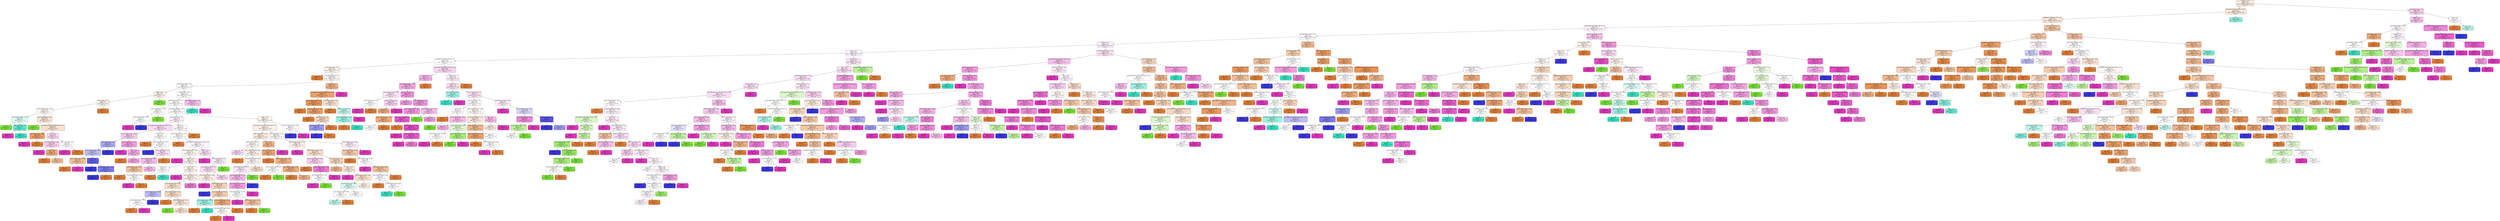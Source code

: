 digraph Tree {
node [shape=box, style="filled, rounded", color="black", fontname=helvetica] ;
edge [fontname=helvetica] ;
0 [label="linkedin <= 0.5\ngini = 0.72\nsamples = 1351\nvalue = [895, 230, 203, 226, 620]\nclass = o", fillcolor="#fae9dc"] ;
1 [label="calculated_host_listings_count <= 107.5\ngini = 0.72\nsamples = 1316\nvalue = [886, 219, 198, 219, 598]\nclass = o", fillcolor="#fae7da"] ;
0 -> 1 [labeldistance=2.5, labelangle=45, headlabel="True"] ;
2 [label="calculated_host_listings_count <= 2.5\ngini = 0.7\nsamples = 1256\nvalue = [881, 217, 130, 193, 598]\nclass = o", fillcolor="#fae6d8"] ;
1 -> 2 ;
3 [label="host_response_time_within a day <= 0.5\ngini = 0.7\nsamples = 732\nvalue = [398, 130, 68, 110, 459]\nclass = p", fillcolor="#fdeffa"] ;
2 -> 3 ;
4 [label="host_total_listings_count <= 2.5\ngini = 0.71\nsamples = 582\nvalue = [338, 99, 58, 90, 348]\nclass = p", fillcolor="#fffcfe"] ;
3 -> 4 ;
5 [label="facebook <= 0.5\ngini = 0.71\nsamples = 533\nvalue = [286, 95, 51, 85, 334]\nclass = p", fillcolor="#fdeefa"] ;
4 -> 5 ;
6 [label="jumio <= 0.5\ngini = 0.73\nsamples = 402\nvalue = [208, 84, 40, 74, 237]\nclass = p", fillcolor="#fdf2fb"] ;
5 -> 6 ;
7 [label="calculated_host_listings_count <= 1.5\ngini = 0.72\nsamples = 255\nvalue = [143, 43, 28, 47, 143]\nclass = o", fillcolor="#ffffff"] ;
6 -> 7 ;
8 [label="host_response_rate <= 9.5\ngini = 0.73\nsamples = 187\nvalue = [111, 30, 25, 37, 95]\nclass = o", fillcolor="#fdf5ef"] ;
7 -> 8 ;
9 [label="gini = 0.0\nsamples = 2\nvalue = [4, 0, 0, 0, 0]\nclass = o", fillcolor="#e58139"] ;
8 -> 9 ;
10 [label="host_listings_count <= 1.5\ngini = 0.73\nsamples = 185\nvalue = [107, 30, 25, 37, 95]\nclass = o", fillcolor="#fdf7f3"] ;
8 -> 10 ;
11 [label="host_response_rate <= 91.0\ngini = 0.74\nsamples = 172\nvalue = [90, 30, 23, 35, 91]\nclass = p", fillcolor="#fffeff"] ;
10 -> 11 ;
12 [label="google <= 0.5\ngini = 0.74\nsamples = 17\nvalue = [9, 6, 5, 0, 7]\nclass = o", fillcolor="#fcf2eb"] ;
11 -> 12 ;
13 [label="manual_offline <= 0.5\ngini = 0.73\nsamples = 16\nvalue = [9, 5, 5, 0, 7]\nclass = o", fillcolor="#fcf2ea"] ;
12 -> 13 ;
14 [label="host_acceptance_rate <= 91.0\ngini = 0.74\nsamples = 15\nvalue = [8, 5, 5, 0, 7]\nclass = o", fillcolor="#fef8f4"] ;
13 -> 14 ;
15 [label="host_acceptance_rate <= 73.0\ngini = 0.58\nsamples = 5\nvalue = [0, 4, 5, 0, 1]\nclass = c", fillcolor="#defbf5"] ;
14 -> 15 ;
16 [label="gini = 0.0\nsamples = 2\nvalue = [0, 4, 0, 0, 0]\nclass = c", fillcolor="#7be539"] ;
15 -> 16 ;
17 [label="host_in_city_True <= 0.5\ngini = 0.28\nsamples = 3\nvalue = [0, 0, 5, 0, 1]\nclass = c", fillcolor="#61ead1"] ;
15 -> 17 ;
18 [label="gini = 0.0\nsamples = 1\nvalue = [0, 0, 0, 0, 1]\nclass = p", fillcolor="#e539c0"] ;
17 -> 18 ;
19 [label="gini = 0.0\nsamples = 2\nvalue = [0, 0, 5, 0, 0]\nclass = c", fillcolor="#39e5c5"] ;
17 -> 19 ;
20 [label="host_response_rate <= 26.0\ngini = 0.55\nsamples = 10\nvalue = [8, 1, 0, 0, 6]\nclass = o", fillcolor="#f9e3d3"] ;
14 -> 20 ;
21 [label="gini = 0.0\nsamples = 1\nvalue = [0, 1, 0, 0, 0]\nclass = c", fillcolor="#7be539"] ;
20 -> 21 ;
22 [label="host_response_time_within a few hours <= 0.5\ngini = 0.49\nsamples = 9\nvalue = [8, 0, 0, 0, 6]\nclass = o", fillcolor="#f8e0ce"] ;
20 -> 22 ;
23 [label="host_response_rate <= 36.5\ngini = 0.32\nsamples = 3\nvalue = [4, 0, 0, 0, 1]\nclass = o", fillcolor="#eca06a"] ;
22 -> 23 ;
24 [label="gini = 0.0\nsamples = 1\nvalue = [0, 0, 0, 0, 1]\nclass = p", fillcolor="#e539c0"] ;
23 -> 24 ;
25 [label="gini = 0.0\nsamples = 2\nvalue = [4, 0, 0, 0, 0]\nclass = o", fillcolor="#e58139"] ;
23 -> 25 ;
26 [label="kba <= 0.5\ngini = 0.49\nsamples = 6\nvalue = [4, 0, 0, 0, 5]\nclass = p", fillcolor="#fad7f2"] ;
22 -> 26 ;
27 [label="host_response_rate <= 68.5\ngini = 0.49\nsamples = 4\nvalue = [3, 0, 0, 0, 4]\nclass = p", fillcolor="#f8ceef"] ;
26 -> 27 ;
28 [label="gini = 0.0\nsamples = 1\nvalue = [0, 0, 0, 0, 3]\nclass = p", fillcolor="#e539c0"] ;
27 -> 28 ;
29 [label="email <= 0.5\ngini = 0.38\nsamples = 3\nvalue = [3, 0, 0, 0, 1]\nclass = o", fillcolor="#eeab7b"] ;
27 -> 29 ;
30 [label="gini = 0.0\nsamples = 1\nvalue = [1, 0, 0, 0, 0]\nclass = o", fillcolor="#e58139"] ;
29 -> 30 ;
31 [label="gini = 0.44\nsamples = 2\nvalue = [2, 0, 0, 0, 1]\nclass = o", fillcolor="#f2c09c"] ;
29 -> 31 ;
32 [label="host_in_city_True <= 0.5\ngini = 0.5\nsamples = 2\nvalue = [1, 0, 0, 0, 1]\nclass = o", fillcolor="#ffffff"] ;
26 -> 32 ;
33 [label="gini = 0.0\nsamples = 1\nvalue = [0, 0, 0, 0, 1]\nclass = p", fillcolor="#e539c0"] ;
32 -> 33 ;
34 [label="gini = 0.0\nsamples = 1\nvalue = [1, 0, 0, 0, 0]\nclass = o", fillcolor="#e58139"] ;
32 -> 34 ;
35 [label="gini = 0.0\nsamples = 1\nvalue = [1, 0, 0, 0, 0]\nclass = o", fillcolor="#e58139"] ;
13 -> 35 ;
36 [label="gini = 0.0\nsamples = 1\nvalue = [0, 1, 0, 0, 0]\nclass = c", fillcolor="#7be539"] ;
12 -> 36 ;
37 [label="manual_online <= 0.5\ngini = 0.73\nsamples = 155\nvalue = [81, 24, 18, 35, 84]\nclass = p", fillcolor="#fffbfe"] ;
11 -> 37 ;
38 [label="host_response_rate <= 97.5\ngini = 0.73\nsamples = 153\nvalue = [81, 24, 16, 35, 81]\nclass = o", fillcolor="#ffffff"] ;
37 -> 38 ;
39 [label="host_is_superhost_t <= 0.5\ngini = 0.61\nsamples = 5\nvalue = [0, 1, 0, 3, 3]\nclass = u", fillcolor="#ffffff"] ;
38 -> 39 ;
40 [label="host_acceptance_rate <= 95.0\ngini = 0.5\nsamples = 4\nvalue = [0, 0, 0, 3, 3]\nclass = u", fillcolor="#ffffff"] ;
39 -> 40 ;
41 [label="gini = 0.0\nsamples = 2\nvalue = [0, 0, 0, 0, 3]\nclass = p", fillcolor="#e539c0"] ;
40 -> 41 ;
42 [label="gini = 0.0\nsamples = 2\nvalue = [0, 0, 0, 3, 0]\nclass = u", fillcolor="#3c39e5"] ;
40 -> 42 ;
43 [label="gini = 0.0\nsamples = 1\nvalue = [0, 1, 0, 0, 0]\nclass = c", fillcolor="#7be539"] ;
39 -> 43 ;
44 [label="host_identity_verified_t <= 0.5\ngini = 0.73\nsamples = 148\nvalue = [81, 23, 16, 32, 78]\nclass = o", fillcolor="#fefdfb"] ;
38 -> 44 ;
45 [label="host_in_city_True <= 0.5\ngini = 0.74\nsamples = 71\nvalue = [33, 10, 8, 21, 37]\nclass = p", fillcolor="#fef5fc"] ;
44 -> 45 ;
46 [label="host_response_time_within a few hours <= 0.5\ngini = 0.72\nsamples = 28\nvalue = [10, 2, 3, 10, 16]\nclass = p", fillcolor="#fad9f3"] ;
45 -> 46 ;
47 [label="host_acceptance_rate <= 98.5\ngini = 0.73\nsamples = 20\nvalue = [6, 2, 3, 6, 12]\nclass = p", fillcolor="#f8cbef"] ;
46 -> 47 ;
48 [label="host_is_superhost_t <= 0.5\ngini = 0.54\nsamples = 6\nvalue = [3, 0, 0, 6, 1]\nclass = u", fillcolor="#abaaf4"] ;
47 -> 48 ;
49 [label="host_acceptance_rate <= 75.0\ngini = 0.57\nsamples = 5\nvalue = [3, 0, 0, 5, 1]\nclass = u", fillcolor="#bebdf6"] ;
48 -> 49 ;
50 [label="host_acceptance_rate <= 68.5\ngini = 0.44\nsamples = 2\nvalue = [2, 0, 0, 0, 1]\nclass = o", fillcolor="#f2c09c"] ;
49 -> 50 ;
51 [label="gini = 0.0\nsamples = 1\nvalue = [2, 0, 0, 0, 0]\nclass = o", fillcolor="#e58139"] ;
50 -> 51 ;
52 [label="gini = 0.0\nsamples = 1\nvalue = [0, 0, 0, 0, 1]\nclass = p", fillcolor="#e539c0"] ;
50 -> 52 ;
53 [label="email <= 0.5\ngini = 0.28\nsamples = 3\nvalue = [1, 0, 0, 5, 0]\nclass = u", fillcolor="#6361ea"] ;
49 -> 53 ;
54 [label="gini = 0.0\nsamples = 1\nvalue = [0, 0, 0, 2, 0]\nclass = u", fillcolor="#3c39e5"] ;
53 -> 54 ;
55 [label="host_acceptance_rate <= 88.5\ngini = 0.38\nsamples = 2\nvalue = [1, 0, 0, 3, 0]\nclass = u", fillcolor="#7d7bee"] ;
53 -> 55 ;
56 [label="gini = 0.0\nsamples = 1\nvalue = [0, 0, 0, 3, 0]\nclass = u", fillcolor="#3c39e5"] ;
55 -> 56 ;
57 [label="gini = 0.0\nsamples = 1\nvalue = [1, 0, 0, 0, 0]\nclass = o", fillcolor="#e58139"] ;
55 -> 57 ;
58 [label="gini = 0.0\nsamples = 1\nvalue = [0, 0, 0, 1, 0]\nclass = u", fillcolor="#3c39e5"] ;
48 -> 58 ;
59 [label="host_has_profile_pic_t <= 0.5\ngini = 0.6\nsamples = 14\nvalue = [3, 2, 3, 0, 11]\nclass = p", fillcolor="#f29ce0"] ;
47 -> 59 ;
60 [label="gini = 0.0\nsamples = 1\nvalue = [0, 0, 0, 0, 2]\nclass = p", fillcolor="#e539c0"] ;
59 -> 60 ;
61 [label="email <= 0.5\ngini = 0.64\nsamples = 13\nvalue = [3, 2, 3, 0, 9]\nclass = p", fillcolor="#f4aae4"] ;
59 -> 61 ;
62 [label="gini = 0.0\nsamples = 1\nvalue = [1, 0, 0, 0, 0]\nclass = o", fillcolor="#e58139"] ;
61 -> 62 ;
63 [label="gini = 0.62\nsamples = 12\nvalue = [2, 2, 3, 0, 9]\nclass = p", fillcolor="#f3a4e2"] ;
61 -> 63 ;
64 [label="reviews <= 0.5\ngini = 0.67\nsamples = 8\nvalue = [4, 0, 0, 4, 4]\nclass = o", fillcolor="#ffffff"] ;
46 -> 64 ;
65 [label="gini = 0.0\nsamples = 1\nvalue = [1, 0, 0, 0, 0]\nclass = o", fillcolor="#e58139"] ;
64 -> 65 ;
66 [label="host_acceptance_rate <= 56.0\ngini = 0.66\nsamples = 7\nvalue = [3, 0, 0, 4, 4]\nclass = u", fillcolor="#ffffff"] ;
64 -> 66 ;
67 [label="gini = 0.0\nsamples = 1\nvalue = [0, 0, 0, 2, 0]\nclass = u", fillcolor="#3c39e5"] ;
66 -> 67 ;
68 [label="host_is_superhost_t <= 0.5\ngini = 0.64\nsamples = 6\nvalue = [3, 0, 0, 2, 4]\nclass = p", fillcolor="#fbdef4"] ;
66 -> 68 ;
69 [label="host_acceptance_rate <= 85.5\ngini = 0.62\nsamples = 5\nvalue = [2, 0, 0, 2, 4]\nclass = p", fillcolor="#f6bdea"] ;
68 -> 69 ;
70 [label="host_acceptance_rate <= 63.0\ngini = 0.44\nsamples = 3\nvalue = [2, 0, 0, 0, 1]\nclass = o", fillcolor="#f2c09c"] ;
69 -> 70 ;
71 [label="gini = 0.0\nsamples = 1\nvalue = [1, 0, 0, 0, 0]\nclass = o", fillcolor="#e58139"] ;
70 -> 71 ;
72 [label="host_acceptance_rate <= 70.0\ngini = 0.5\nsamples = 2\nvalue = [1, 0, 0, 0, 1]\nclass = o", fillcolor="#ffffff"] ;
70 -> 72 ;
73 [label="gini = 0.0\nsamples = 1\nvalue = [0, 0, 0, 0, 1]\nclass = p", fillcolor="#e539c0"] ;
72 -> 73 ;
74 [label="gini = 0.0\nsamples = 1\nvalue = [1, 0, 0, 0, 0]\nclass = o", fillcolor="#e58139"] ;
72 -> 74 ;
75 [label="gini = 0.48\nsamples = 2\nvalue = [0, 0, 0, 2, 3]\nclass = p", fillcolor="#f6bdea"] ;
69 -> 75 ;
76 [label="gini = 0.0\nsamples = 1\nvalue = [1, 0, 0, 0, 0]\nclass = o", fillcolor="#e58139"] ;
68 -> 76 ;
77 [label="kba <= 0.5\ngini = 0.74\nsamples = 43\nvalue = [23, 8, 5, 11, 21]\nclass = o", fillcolor="#fefaf7"] ;
45 -> 77 ;
78 [label="host_acceptance_rate <= 47.0\ngini = 0.75\nsamples = 42\nvalue = [21, 8, 5, 11, 21]\nclass = o", fillcolor="#ffffff"] ;
77 -> 78 ;
79 [label="gini = 0.0\nsamples = 2\nvalue = [2, 0, 0, 0, 0]\nclass = o", fillcolor="#e58139"] ;
78 -> 79 ;
80 [label="host_response_time_within a few hours <= 0.5\ngini = 0.75\nsamples = 40\nvalue = [19, 8, 5, 11, 21]\nclass = p", fillcolor="#fef6fc"] ;
78 -> 80 ;
81 [label="host_acceptance_rate <= 65.0\ngini = 0.72\nsamples = 24\nvalue = [14, 2, 3, 7, 12]\nclass = o", fillcolor="#fdf5f0"] ;
80 -> 81 ;
82 [label="gini = 0.0\nsamples = 1\nvalue = [0, 0, 0, 0, 1]\nclass = p", fillcolor="#e539c0"] ;
81 -> 82 ;
83 [label="reviews <= 0.5\ngini = 0.72\nsamples = 23\nvalue = [14, 2, 3, 7, 11]\nclass = o", fillcolor="#fcf0e8"] ;
81 -> 83 ;
84 [label="email <= 0.5\ngini = 0.5\nsamples = 2\nvalue = [1, 0, 1, 0, 0]\nclass = o", fillcolor="#ffffff"] ;
83 -> 84 ;
85 [label="gini = 0.0\nsamples = 1\nvalue = [1, 0, 0, 0, 0]\nclass = o", fillcolor="#e58139"] ;
84 -> 85 ;
86 [label="gini = 0.0\nsamples = 1\nvalue = [0, 0, 1, 0, 0]\nclass = c", fillcolor="#39e5c5"] ;
84 -> 86 ;
87 [label="email <= 0.5\ngini = 0.72\nsamples = 21\nvalue = [13, 2, 2, 7, 11]\nclass = o", fillcolor="#fdf4ee"] ;
83 -> 87 ;
88 [label="gini = 0.0\nsamples = 1\nvalue = [0, 0, 0, 0, 1]\nclass = p", fillcolor="#e539c0"] ;
87 -> 88 ;
89 [label="host_is_superhost_t <= 0.5\ngini = 0.72\nsamples = 20\nvalue = [13, 2, 2, 7, 10]\nclass = o", fillcolor="#fcefe6"] ;
87 -> 89 ;
90 [label="host_acceptance_rate <= 87.0\ngini = 0.71\nsamples = 18\nvalue = [13, 2, 2, 6, 7]\nclass = o", fillcolor="#f8decb"] ;
89 -> 90 ;
91 [label="host_acceptance_rate <= 80.5\ngini = 0.62\nsamples = 3\nvalue = [1, 0, 0, 2, 1]\nclass = u", fillcolor="#bebdf6"] ;
90 -> 91 ;
92 [label="host_acceptance_rate <= 76.0\ngini = 0.5\nsamples = 2\nvalue = [1, 0, 0, 0, 1]\nclass = o", fillcolor="#ffffff"] ;
91 -> 92 ;
93 [label="gini = 0.0\nsamples = 1\nvalue = [1, 0, 0, 0, 0]\nclass = o", fillcolor="#e58139"] ;
92 -> 93 ;
94 [label="gini = 0.0\nsamples = 1\nvalue = [0, 0, 0, 0, 1]\nclass = p", fillcolor="#e539c0"] ;
92 -> 94 ;
95 [label="gini = 0.0\nsamples = 1\nvalue = [0, 0, 0, 2, 0]\nclass = u", fillcolor="#3c39e5"] ;
91 -> 95 ;
96 [label="host_acceptance_rate <= 92.0\ngini = 0.7\nsamples = 15\nvalue = [12, 2, 2, 4, 6]\nclass = o", fillcolor="#f7d9c4"] ;
90 -> 96 ;
97 [label="gini = 0.0\nsamples = 1\nvalue = [2, 0, 0, 0, 0]\nclass = o", fillcolor="#e58139"] ;
96 -> 97 ;
98 [label="host_acceptance_rate <= 96.5\ngini = 0.72\nsamples = 14\nvalue = [10, 2, 2, 4, 6]\nclass = o", fillcolor="#f9e3d3"] ;
96 -> 98 ;
99 [label="gini = 0.0\nsamples = 1\nvalue = [0, 1, 0, 0, 0]\nclass = c", fillcolor="#7be539"] ;
98 -> 99 ;
100 [label="gini = 0.7\nsamples = 13\nvalue = [10, 1, 2, 4, 6]\nclass = o", fillcolor="#f9e1d0"] ;
98 -> 100 ;
101 [label="gini = 0.38\nsamples = 2\nvalue = [0, 0, 0, 1, 3]\nclass = p", fillcolor="#ee7bd5"] ;
89 -> 101 ;
102 [label="reviews <= 0.5\ngini = 0.76\nsamples = 16\nvalue = [5, 6, 2, 4, 9]\nclass = p", fillcolor="#fbe1f6"] ;
80 -> 102 ;
103 [label="gini = 0.0\nsamples = 1\nvalue = [0, 0, 0, 0, 1]\nclass = p", fillcolor="#e539c0"] ;
102 -> 103 ;
104 [label="host_is_superhost_t <= 0.5\ngini = 0.77\nsamples = 15\nvalue = [5, 6, 2, 4, 8]\nclass = p", fillcolor="#fceaf8"] ;
102 -> 104 ;
105 [label="host_acceptance_rate <= 95.5\ngini = 0.76\nsamples = 14\nvalue = [5, 3, 2, 4, 8]\nclass = p", fillcolor="#fadcf4"] ;
104 -> 105 ;
106 [label="host_acceptance_rate <= 69.0\ngini = 0.7\nsamples = 7\nvalue = [4, 0, 2, 1, 3]\nclass = o", fillcolor="#fbede3"] ;
105 -> 106 ;
107 [label="gini = 0.0\nsamples = 1\nvalue = [0, 0, 0, 0, 2]\nclass = p", fillcolor="#e539c0"] ;
106 -> 107 ;
108 [label="host_acceptance_rate <= 74.0\ngini = 0.66\nsamples = 6\nvalue = [4, 0, 2, 1, 1]\nclass = o", fillcolor="#f6d5bd"] ;
106 -> 108 ;
109 [label="gini = 0.0\nsamples = 1\nvalue = [0, 0, 0, 1, 0]\nclass = u", fillcolor="#3c39e5"] ;
108 -> 109 ;
110 [label="host_acceptance_rate <= 85.5\ngini = 0.57\nsamples = 5\nvalue = [4, 0, 2, 0, 1]\nclass = o", fillcolor="#f5cdb0"] ;
108 -> 110 ;
111 [label="host_acceptance_rate <= 81.0\ngini = 0.44\nsamples = 2\nvalue = [1, 0, 2, 0, 0]\nclass = c", fillcolor="#9cf2e2"] ;
110 -> 111 ;
112 [label="gini = 0.0\nsamples = 1\nvalue = [1, 0, 0, 0, 0]\nclass = o", fillcolor="#e58139"] ;
111 -> 112 ;
113 [label="gini = 0.0\nsamples = 1\nvalue = [0, 0, 2, 0, 0]\nclass = c", fillcolor="#39e5c5"] ;
111 -> 113 ;
114 [label="host_acceptance_rate <= 90.5\ngini = 0.38\nsamples = 3\nvalue = [3, 0, 0, 0, 1]\nclass = o", fillcolor="#eeab7b"] ;
110 -> 114 ;
115 [label="host_acceptance_rate <= 88.0\ngini = 0.5\nsamples = 2\nvalue = [1, 0, 0, 0, 1]\nclass = o", fillcolor="#ffffff"] ;
114 -> 115 ;
116 [label="gini = 0.0\nsamples = 1\nvalue = [1, 0, 0, 0, 0]\nclass = o", fillcolor="#e58139"] ;
115 -> 116 ;
117 [label="gini = 0.0\nsamples = 1\nvalue = [0, 0, 0, 0, 1]\nclass = p", fillcolor="#e539c0"] ;
115 -> 117 ;
118 [label="gini = 0.0\nsamples = 1\nvalue = [2, 0, 0, 0, 0]\nclass = o", fillcolor="#e58139"] ;
114 -> 118 ;
119 [label="gini = 0.69\nsamples = 7\nvalue = [1, 3, 0, 3, 5]\nclass = p", fillcolor="#f9d3f1"] ;
105 -> 119 ;
120 [label="gini = 0.0\nsamples = 1\nvalue = [0, 3, 0, 0, 0]\nclass = c", fillcolor="#7be539"] ;
104 -> 120 ;
121 [label="gini = 0.0\nsamples = 1\nvalue = [2, 0, 0, 0, 0]\nclass = o", fillcolor="#e58139"] ;
77 -> 121 ;
122 [label="google <= 0.5\ngini = 0.7\nsamples = 77\nvalue = [48, 13, 8, 11, 41]\nclass = o", fillcolor="#fdf4ee"] ;
44 -> 122 ;
123 [label="host_response_time_within a few hours <= 0.5\ngini = 0.7\nsamples = 75\nvalue = [48, 13, 8, 9, 39]\nclass = o", fillcolor="#fcf0e8"] ;
122 -> 123 ;
124 [label="host_is_superhost_t <= 0.5\ngini = 0.7\nsamples = 40\nvalue = [25, 10, 1, 7, 18]\nclass = o", fillcolor="#fbeadf"] ;
123 -> 124 ;
125 [label="host_in_city_True <= 0.5\ngini = 0.72\nsamples = 30\nvalue = [17, 9, 0, 7, 16]\nclass = o", fillcolor="#fefbf9"] ;
124 -> 125 ;
126 [label="gini = 0.65\nsamples = 6\nvalue = [0, 2, 0, 2, 3]\nclass = p", fillcolor="#fad7f2"] ;
125 -> 126 ;
127 [label="host_acceptance_rate <= 62.0\ngini = 0.7\nsamples = 24\nvalue = [17, 7, 0, 5, 13]\nclass = o", fillcolor="#fbeee4"] ;
125 -> 127 ;
128 [label="gini = 0.0\nsamples = 1\nvalue = [2, 0, 0, 0, 0]\nclass = o", fillcolor="#e58139"] ;
127 -> 128 ;
129 [label="host_acceptance_rate <= 99.0\ngini = 0.71\nsamples = 23\nvalue = [15, 7, 0, 5, 13]\nclass = o", fillcolor="#fdf6f0"] ;
127 -> 129 ;
130 [label="host_acceptance_rate <= 97.5\ngini = 0.71\nsamples = 6\nvalue = [2, 4, 0, 2, 5]\nclass = p", fillcolor="#fce9f8"] ;
129 -> 130 ;
131 [label="host_acceptance_rate <= 95.0\ngini = 0.66\nsamples = 5\nvalue = [2, 1, 0, 2, 5]\nclass = p", fillcolor="#f5b5e7"] ;
130 -> 131 ;
132 [label="host_acceptance_rate <= 89.5\ngini = 0.53\nsamples = 4\nvalue = [2, 1, 0, 0, 5]\nclass = p", fillcolor="#f29ce0"] ;
131 -> 132 ;
133 [label="host_acceptance_rate <= 75.0\ngini = 0.64\nsamples = 3\nvalue = [2, 1, 0, 0, 2]\nclass = o", fillcolor="#ffffff"] ;
132 -> 133 ;
134 [label="gini = 0.0\nsamples = 1\nvalue = [0, 0, 0, 0, 2]\nclass = p", fillcolor="#e539c0"] ;
133 -> 134 ;
135 [label="host_acceptance_rate <= 84.5\ngini = 0.44\nsamples = 2\nvalue = [2, 1, 0, 0, 0]\nclass = o", fillcolor="#f2c09c"] ;
133 -> 135 ;
136 [label="gini = 0.0\nsamples = 1\nvalue = [2, 0, 0, 0, 0]\nclass = o", fillcolor="#e58139"] ;
135 -> 136 ;
137 [label="gini = 0.0\nsamples = 1\nvalue = [0, 1, 0, 0, 0]\nclass = c", fillcolor="#7be539"] ;
135 -> 137 ;
138 [label="gini = 0.0\nsamples = 1\nvalue = [0, 0, 0, 0, 3]\nclass = p", fillcolor="#e539c0"] ;
132 -> 138 ;
139 [label="gini = 0.0\nsamples = 1\nvalue = [0, 0, 0, 2, 0]\nclass = u", fillcolor="#3c39e5"] ;
131 -> 139 ;
140 [label="gini = 0.0\nsamples = 1\nvalue = [0, 3, 0, 0, 0]\nclass = c", fillcolor="#7be539"] ;
130 -> 140 ;
141 [label="gini = 0.66\nsamples = 17\nvalue = [13, 3, 0, 3, 8]\nclass = o", fillcolor="#f8decb"] ;
129 -> 141 ;
142 [label="amex <= 0.5\ngini = 0.51\nsamples = 10\nvalue = [8, 1, 1, 0, 2]\nclass = o", fillcolor="#efb388"] ;
124 -> 142 ;
143 [label="host_in_city_True <= 0.5\ngini = 0.45\nsamples = 9\nvalue = [8, 1, 1, 0, 1]\nclass = o", fillcolor="#eda774"] ;
142 -> 143 ;
144 [label="gini = 0.0\nsamples = 1\nvalue = [2, 0, 0, 0, 0]\nclass = o", fillcolor="#e58139"] ;
143 -> 144 ;
145 [label="host_acceptance_rate <= 88.5\ngini = 0.52\nsamples = 8\nvalue = [6, 1, 1, 0, 1]\nclass = o", fillcolor="#efb083"] ;
143 -> 145 ;
146 [label="host_acceptance_rate <= 80.5\ngini = 0.5\nsamples = 2\nvalue = [1, 1, 0, 0, 0]\nclass = o", fillcolor="#ffffff"] ;
145 -> 146 ;
147 [label="gini = 0.0\nsamples = 1\nvalue = [1, 0, 0, 0, 0]\nclass = o", fillcolor="#e58139"] ;
146 -> 147 ;
148 [label="gini = 0.0\nsamples = 1\nvalue = [0, 1, 0, 0, 0]\nclass = c", fillcolor="#7be539"] ;
146 -> 148 ;
149 [label="host_acceptance_rate <= 95.5\ngini = 0.45\nsamples = 6\nvalue = [5, 0, 1, 0, 1]\nclass = o", fillcolor="#eeab7b"] ;
145 -> 149 ;
150 [label="gini = 0.0\nsamples = 1\nvalue = [1, 0, 0, 0, 0]\nclass = o", fillcolor="#e58139"] ;
149 -> 150 ;
151 [label="gini = 0.5\nsamples = 5\nvalue = [4, 0, 1, 0, 1]\nclass = o", fillcolor="#efb388"] ;
149 -> 151 ;
152 [label="gini = 0.0\nsamples = 1\nvalue = [0, 0, 0, 0, 1]\nclass = p", fillcolor="#e539c0"] ;
142 -> 152 ;
153 [label="host_is_superhost_t <= 0.5\ngini = 0.67\nsamples = 35\nvalue = [23, 3, 7, 2, 21]\nclass = o", fillcolor="#fef8f4"] ;
123 -> 153 ;
154 [label="host_acceptance_rate <= 33.5\ngini = 0.69\nsamples = 24\nvalue = [16, 2, 6, 2, 13]\nclass = o", fillcolor="#fcf0e8"] ;
153 -> 154 ;
155 [label="gini = 0.0\nsamples = 2\nvalue = [0, 0, 0, 0, 4]\nclass = p", fillcolor="#e539c0"] ;
154 -> 155 ;
156 [label="host_acceptance_rate <= 78.5\ngini = 0.69\nsamples = 22\nvalue = [16, 2, 6, 2, 9]\nclass = o", fillcolor="#f8ddca"] ;
154 -> 156 ;
157 [label="host_acceptance_rate <= 54.0\ngini = 0.61\nsamples = 4\nvalue = [2, 1, 0, 0, 3]\nclass = p", fillcolor="#f8ceef"] ;
156 -> 157 ;
158 [label="gini = 0.0\nsamples = 1\nvalue = [2, 0, 0, 0, 0]\nclass = o", fillcolor="#e58139"] ;
157 -> 158 ;
159 [label="host_acceptance_rate <= 73.0\ngini = 0.38\nsamples = 3\nvalue = [0, 1, 0, 0, 3]\nclass = p", fillcolor="#ee7bd5"] ;
157 -> 159 ;
160 [label="host_acceptance_rate <= 64.5\ngini = 0.5\nsamples = 2\nvalue = [0, 1, 0, 0, 1]\nclass = c", fillcolor="#ffffff"] ;
159 -> 160 ;
161 [label="gini = 0.0\nsamples = 1\nvalue = [0, 0, 0, 0, 1]\nclass = p", fillcolor="#e539c0"] ;
160 -> 161 ;
162 [label="gini = 0.0\nsamples = 1\nvalue = [0, 1, 0, 0, 0]\nclass = c", fillcolor="#7be539"] ;
160 -> 162 ;
163 [label="gini = 0.0\nsamples = 1\nvalue = [0, 0, 0, 0, 2]\nclass = p", fillcolor="#e539c0"] ;
159 -> 163 ;
164 [label="host_in_city_True <= 0.5\ngini = 0.68\nsamples = 18\nvalue = [14, 1, 6, 2, 6]\nclass = o", fillcolor="#f6d3ba"] ;
156 -> 164 ;
165 [label="gini = 0.41\nsamples = 3\nvalue = [5, 0, 2, 0, 0]\nclass = o", fillcolor="#efb388"] ;
164 -> 165 ;
166 [label="reviews <= 0.5\ngini = 0.71\nsamples = 15\nvalue = [9, 1, 4, 2, 6]\nclass = o", fillcolor="#fae7da"] ;
164 -> 166 ;
167 [label="gini = 0.0\nsamples = 1\nvalue = [0, 0, 0, 0, 1]\nclass = p", fillcolor="#e539c0"] ;
166 -> 167 ;
168 [label="host_acceptance_rate <= 95.5\ngini = 0.71\nsamples = 14\nvalue = [9, 1, 4, 2, 5]\nclass = o", fillcolor="#f8e0ce"] ;
166 -> 168 ;
169 [label="host_acceptance_rate <= 89.5\ngini = 0.59\nsamples = 5\nvalue = [3, 0, 4, 1, 0]\nclass = c", fillcolor="#d7faf3"] ;
168 -> 169 ;
170 [label="host_acceptance_rate <= 85.0\ngini = 0.5\nsamples = 3\nvalue = [3, 0, 3, 0, 0]\nclass = o", fillcolor="#ffffff"] ;
169 -> 170 ;
171 [label="gini = 0.48\nsamples = 2\nvalue = [2, 0, 3, 0, 0]\nclass = c", fillcolor="#bdf6ec"] ;
170 -> 171 ;
172 [label="gini = 0.0\nsamples = 1\nvalue = [1, 0, 0, 0, 0]\nclass = o", fillcolor="#e58139"] ;
170 -> 172 ;
173 [label="gini = 0.5\nsamples = 2\nvalue = [0, 0, 1, 1, 0]\nclass = c", fillcolor="#ffffff"] ;
169 -> 173 ;
174 [label="gini = 0.63\nsamples = 9\nvalue = [6, 1, 0, 1, 5]\nclass = o", fillcolor="#fcefe6"] ;
168 -> 174 ;
175 [label="host_acceptance_rate <= 98.5\ngini = 0.6\nsamples = 11\nvalue = [7, 1, 1, 0, 8]\nclass = p", fillcolor="#fcebf9"] ;
153 -> 175 ;
176 [label="host_acceptance_rate <= 84.5\ngini = 0.58\nsamples = 7\nvalue = [7, 1, 1, 0, 3]\nclass = o", fillcolor="#f3c7a7"] ;
175 -> 176 ;
177 [label="gini = 0.0\nsamples = 2\nvalue = [4, 0, 0, 0, 0]\nclass = o", fillcolor="#e58139"] ;
176 -> 177 ;
178 [label="host_acceptance_rate <= 88.5\ngini = 0.69\nsamples = 5\nvalue = [3, 1, 1, 0, 3]\nclass = o", fillcolor="#ffffff"] ;
176 -> 178 ;
179 [label="gini = 0.0\nsamples = 1\nvalue = [0, 0, 0, 0, 3]\nclass = p", fillcolor="#e539c0"] ;
178 -> 179 ;
180 [label="host_acceptance_rate <= 96.5\ngini = 0.56\nsamples = 4\nvalue = [3, 1, 1, 0, 0]\nclass = o", fillcolor="#f2c09c"] ;
178 -> 180 ;
181 [label="host_acceptance_rate <= 91.5\ngini = 0.67\nsamples = 3\nvalue = [1, 1, 1, 0, 0]\nclass = o", fillcolor="#ffffff"] ;
180 -> 181 ;
182 [label="gini = 0.0\nsamples = 1\nvalue = [1, 0, 0, 0, 0]\nclass = o", fillcolor="#e58139"] ;
181 -> 182 ;
183 [label="host_acceptance_rate <= 95.0\ngini = 0.5\nsamples = 2\nvalue = [0, 1, 1, 0, 0]\nclass = c", fillcolor="#ffffff"] ;
181 -> 183 ;
184 [label="gini = 0.0\nsamples = 1\nvalue = [0, 0, 1, 0, 0]\nclass = c", fillcolor="#39e5c5"] ;
183 -> 184 ;
185 [label="gini = 0.0\nsamples = 1\nvalue = [0, 1, 0, 0, 0]\nclass = c", fillcolor="#7be539"] ;
183 -> 185 ;
186 [label="gini = 0.0\nsamples = 1\nvalue = [2, 0, 0, 0, 0]\nclass = o", fillcolor="#e58139"] ;
180 -> 186 ;
187 [label="gini = 0.0\nsamples = 4\nvalue = [0, 0, 0, 0, 5]\nclass = p", fillcolor="#e539c0"] ;
175 -> 187 ;
188 [label="host_acceptance_rate <= 98.0\ngini = 0.5\nsamples = 2\nvalue = [0, 0, 0, 2, 2]\nclass = u", fillcolor="#ffffff"] ;
122 -> 188 ;
189 [label="gini = 0.0\nsamples = 1\nvalue = [0, 0, 0, 2, 0]\nclass = u", fillcolor="#3c39e5"] ;
188 -> 189 ;
190 [label="gini = 0.0\nsamples = 1\nvalue = [0, 0, 0, 0, 2]\nclass = p", fillcolor="#e539c0"] ;
188 -> 190 ;
191 [label="host_acceptance_rate <= 91.5\ngini = 0.48\nsamples = 2\nvalue = [0, 0, 2, 0, 3]\nclass = p", fillcolor="#f6bdea"] ;
37 -> 191 ;
192 [label="gini = 0.0\nsamples = 1\nvalue = [0, 0, 2, 0, 0]\nclass = c", fillcolor="#39e5c5"] ;
191 -> 192 ;
193 [label="gini = 0.0\nsamples = 1\nvalue = [0, 0, 0, 0, 3]\nclass = p", fillcolor="#e539c0"] ;
191 -> 193 ;
194 [label="google <= 0.5\ngini = 0.5\nsamples = 13\nvalue = [17, 0, 2, 2, 4]\nclass = o", fillcolor="#efb184"] ;
10 -> 194 ;
195 [label="host_response_time_within a few hours <= 0.5\ngini = 0.38\nsamples = 12\nvalue = [17, 0, 2, 2, 1]\nclass = o", fillcolor="#eca06a"] ;
194 -> 195 ;
196 [label="host_acceptance_rate <= 92.5\ngini = 0.22\nsamples = 6\nvalue = [14, 0, 0, 2, 0]\nclass = o", fillcolor="#e99355"] ;
195 -> 196 ;
197 [label="gini = 0.0\nsamples = 2\nvalue = [5, 0, 0, 0, 0]\nclass = o", fillcolor="#e58139"] ;
196 -> 197 ;
198 [label="host_has_profile_pic_t <= 0.5\ngini = 0.3\nsamples = 4\nvalue = [9, 0, 0, 2, 0]\nclass = o", fillcolor="#eb9d65"] ;
196 -> 198 ;
199 [label="gini = 0.0\nsamples = 1\nvalue = [6, 0, 0, 0, 0]\nclass = o", fillcolor="#e58139"] ;
198 -> 199 ;
200 [label="host_in_city_True <= 0.5\ngini = 0.48\nsamples = 3\nvalue = [3, 0, 0, 2, 0]\nclass = o", fillcolor="#f6d5bd"] ;
198 -> 200 ;
201 [label="host_response_rate <= 95.5\ngini = 0.44\nsamples = 2\nvalue = [1, 0, 0, 2, 0]\nclass = u", fillcolor="#9e9cf2"] ;
200 -> 201 ;
202 [label="gini = 0.0\nsamples = 1\nvalue = [0, 0, 0, 2, 0]\nclass = u", fillcolor="#3c39e5"] ;
201 -> 202 ;
203 [label="gini = 0.0\nsamples = 1\nvalue = [1, 0, 0, 0, 0]\nclass = o", fillcolor="#e58139"] ;
201 -> 203 ;
204 [label="gini = 0.0\nsamples = 1\nvalue = [2, 0, 0, 0, 0]\nclass = o", fillcolor="#e58139"] ;
200 -> 204 ;
205 [label="host_response_rate <= 94.5\ngini = 0.61\nsamples = 6\nvalue = [3, 0, 2, 0, 1]\nclass = o", fillcolor="#f8e0ce"] ;
195 -> 205 ;
206 [label="gini = 0.0\nsamples = 2\nvalue = [2, 0, 0, 0, 0]\nclass = o", fillcolor="#e58139"] ;
205 -> 206 ;
207 [label="host_in_city_True <= 0.5\ngini = 0.62\nsamples = 4\nvalue = [1, 0, 2, 0, 1]\nclass = c", fillcolor="#bdf6ec"] ;
205 -> 207 ;
208 [label="host_acceptance_rate <= 95.5\ngini = 0.44\nsamples = 3\nvalue = [1, 0, 2, 0, 0]\nclass = c", fillcolor="#9cf2e2"] ;
207 -> 208 ;
209 [label="gini = 0.0\nsamples = 1\nvalue = [1, 0, 0, 0, 0]\nclass = o", fillcolor="#e58139"] ;
208 -> 209 ;
210 [label="gini = 0.0\nsamples = 2\nvalue = [0, 0, 2, 0, 0]\nclass = c", fillcolor="#39e5c5"] ;
208 -> 210 ;
211 [label="gini = 0.0\nsamples = 1\nvalue = [0, 0, 0, 0, 1]\nclass = p", fillcolor="#e539c0"] ;
207 -> 211 ;
212 [label="gini = 0.0\nsamples = 1\nvalue = [0, 0, 0, 0, 3]\nclass = p", fillcolor="#e539c0"] ;
194 -> 212 ;
213 [label="host_response_time_within an hour <= 0.5\ngini = 0.68\nsamples = 68\nvalue = [32, 13, 3, 10, 48]\nclass = p", fillcolor="#f9d4f1"] ;
7 -> 213 ;
214 [label="amex <= 0.5\ngini = 0.6\nsamples = 26\nvalue = [12, 4, 1, 2, 24]\nclass = p", fillcolor="#f5b2e7"] ;
213 -> 214 ;
215 [label="host_identity_verified_t <= 0.5\ngini = 0.59\nsamples = 25\nvalue = [10, 4, 1, 2, 24]\nclass = p", fillcolor="#f3a6e3"] ;
214 -> 215 ;
216 [label="host_acceptance_rate <= 83.5\ngini = 0.5\nsamples = 9\nvalue = [6, 0, 0, 0, 7]\nclass = p", fillcolor="#fbe3f6"] ;
215 -> 216 ;
217 [label="host_in_city_True <= 0.5\ngini = 0.5\nsamples = 4\nvalue = [3, 0, 0, 0, 3]\nclass = o", fillcolor="#ffffff"] ;
216 -> 217 ;
218 [label="gini = 0.0\nsamples = 2\nvalue = [0, 0, 0, 0, 3]\nclass = p", fillcolor="#e539c0"] ;
217 -> 218 ;
219 [label="gini = 0.0\nsamples = 2\nvalue = [3, 0, 0, 0, 0]\nclass = o", fillcolor="#e58139"] ;
217 -> 219 ;
220 [label="host_in_city_True <= 0.5\ngini = 0.49\nsamples = 5\nvalue = [3, 0, 0, 0, 4]\nclass = p", fillcolor="#f8ceef"] ;
216 -> 220 ;
221 [label="gini = 0.38\nsamples = 3\nvalue = [3, 0, 0, 0, 1]\nclass = o", fillcolor="#eeab7b"] ;
220 -> 221 ;
222 [label="gini = 0.0\nsamples = 2\nvalue = [0, 0, 0, 0, 3]\nclass = p", fillcolor="#e539c0"] ;
220 -> 222 ;
223 [label="host_in_city_True <= 0.5\ngini = 0.58\nsamples = 16\nvalue = [4, 4, 1, 2, 17]\nclass = p", fillcolor="#f194dd"] ;
215 -> 223 ;
224 [label="gini = 0.44\nsamples = 2\nvalue = [0, 1, 0, 0, 2]\nclass = p", fillcolor="#f29ce0"] ;
223 -> 224 ;
225 [label="host_is_superhost_t <= 0.5\ngini = 0.59\nsamples = 14\nvalue = [4, 3, 1, 2, 15]\nclass = p", fillcolor="#f197de"] ;
223 -> 225 ;
226 [label="host_acceptance_rate <= 79.0\ngini = 0.52\nsamples = 11\nvalue = [4, 1, 1, 0, 11]\nclass = p", fillcolor="#f194dd"] ;
225 -> 226 ;
227 [label="host_acceptance_rate <= 35.0\ngini = 0.38\nsamples = 4\nvalue = [3, 1, 0, 0, 0]\nclass = o", fillcolor="#eeab7b"] ;
226 -> 227 ;
228 [label="gini = 0.5\nsamples = 2\nvalue = [1, 1, 0, 0, 0]\nclass = o", fillcolor="#ffffff"] ;
227 -> 228 ;
229 [label="gini = 0.0\nsamples = 2\nvalue = [2, 0, 0, 0, 0]\nclass = o", fillcolor="#e58139"] ;
227 -> 229 ;
230 [label="host_response_rate <= 46.0\ngini = 0.27\nsamples = 7\nvalue = [1, 0, 1, 0, 11]\nclass = p", fillcolor="#e95acb"] ;
226 -> 230 ;
231 [label="gini = 0.0\nsamples = 1\nvalue = [1, 0, 0, 0, 0]\nclass = o", fillcolor="#e58139"] ;
230 -> 231 ;
232 [label="host_response_rate <= 95.0\ngini = 0.15\nsamples = 6\nvalue = [0, 0, 1, 0, 11]\nclass = p", fillcolor="#e74bc6"] ;
230 -> 232 ;
233 [label="gini = 0.0\nsamples = 2\nvalue = [0, 0, 0, 0, 5]\nclass = p", fillcolor="#e539c0"] ;
232 -> 233 ;
234 [label="host_acceptance_rate <= 94.5\ngini = 0.24\nsamples = 4\nvalue = [0, 0, 1, 0, 6]\nclass = p", fillcolor="#e95acb"] ;
232 -> 234 ;
235 [label="gini = 0.0\nsamples = 2\nvalue = [0, 0, 0, 0, 3]\nclass = p", fillcolor="#e539c0"] ;
234 -> 235 ;
236 [label="gini = 0.38\nsamples = 2\nvalue = [0, 0, 1, 0, 3]\nclass = p", fillcolor="#ee7bd5"] ;
234 -> 236 ;
237 [label="host_acceptance_rate <= 75.0\ngini = 0.62\nsamples = 3\nvalue = [0, 2, 0, 2, 4]\nclass = p", fillcolor="#f6bdea"] ;
225 -> 237 ;
238 [label="gini = 0.0\nsamples = 1\nvalue = [0, 2, 0, 0, 0]\nclass = c", fillcolor="#7be539"] ;
237 -> 238 ;
239 [label="gini = 0.44\nsamples = 2\nvalue = [0, 0, 0, 2, 4]\nclass = p", fillcolor="#f29ce0"] ;
237 -> 239 ;
240 [label="gini = 0.0\nsamples = 1\nvalue = [2, 0, 0, 0, 0]\nclass = o", fillcolor="#e58139"] ;
214 -> 240 ;
241 [label="amex <= 0.5\ngini = 0.72\nsamples = 42\nvalue = [20, 9, 2, 8, 24]\nclass = p", fillcolor="#fdedf9"] ;
213 -> 241 ;
242 [label="reviews <= 0.5\ngini = 0.72\nsamples = 40\nvalue = [17, 9, 2, 8, 24]\nclass = p", fillcolor="#fbdff5"] ;
241 -> 242 ;
243 [label="host_in_city_True <= 0.5\ngini = 0.44\nsamples = 2\nvalue = [0, 0, 2, 0, 1]\nclass = c", fillcolor="#9cf2e2"] ;
242 -> 243 ;
244 [label="gini = 0.0\nsamples = 1\nvalue = [0, 0, 2, 0, 0]\nclass = c", fillcolor="#39e5c5"] ;
243 -> 244 ;
245 [label="gini = 0.0\nsamples = 1\nvalue = [0, 0, 0, 0, 1]\nclass = p", fillcolor="#e539c0"] ;
243 -> 245 ;
246 [label="host_is_superhost_t <= 0.5\ngini = 0.7\nsamples = 38\nvalue = [17, 9, 0, 8, 23]\nclass = p", fillcolor="#fbe1f6"] ;
242 -> 246 ;
247 [label="host_in_city_True <= 0.5\ngini = 0.65\nsamples = 27\nvalue = [16, 7, 0, 1, 15]\nclass = o", fillcolor="#fefaf7"] ;
246 -> 247 ;
248 [label="email <= 0.5\ngini = 0.58\nsamples = 8\nvalue = [5, 1, 0, 0, 5]\nclass = o", fillcolor="#ffffff"] ;
247 -> 248 ;
249 [label="gini = 0.0\nsamples = 1\nvalue = [2, 0, 0, 0, 0]\nclass = o", fillcolor="#e58139"] ;
248 -> 249 ;
250 [label="host_acceptance_rate <= 92.5\ngini = 0.57\nsamples = 7\nvalue = [3, 1, 0, 0, 5]\nclass = p", fillcolor="#f6bdea"] ;
248 -> 250 ;
251 [label="gini = 0.0\nsamples = 1\nvalue = [0, 1, 0, 0, 0]\nclass = c", fillcolor="#7be539"] ;
250 -> 251 ;
252 [label="gini = 0.47\nsamples = 6\nvalue = [3, 0, 0, 0, 5]\nclass = p", fillcolor="#f5b0e6"] ;
250 -> 252 ;
253 [label="host_acceptance_rate <= 98.0\ngini = 0.67\nsamples = 19\nvalue = [11, 6, 0, 1, 10]\nclass = o", fillcolor="#fef8f4"] ;
247 -> 253 ;
254 [label="host_identity_verified_t <= 0.5\ngini = 0.63\nsamples = 10\nvalue = [7, 5, 0, 0, 3]\nclass = o", fillcolor="#fae6d7"] ;
253 -> 254 ;
255 [label="host_acceptance_rate <= 93.0\ngini = 0.61\nsamples = 4\nvalue = [1, 3, 0, 0, 2]\nclass = c", fillcolor="#def8ce"] ;
254 -> 255 ;
256 [label="host_acceptance_rate <= 79.0\ngini = 0.5\nsamples = 2\nvalue = [1, 0, 0, 0, 1]\nclass = o", fillcolor="#ffffff"] ;
255 -> 256 ;
257 [label="gini = 0.0\nsamples = 1\nvalue = [0, 0, 0, 0, 1]\nclass = p", fillcolor="#e539c0"] ;
256 -> 257 ;
258 [label="gini = 0.0\nsamples = 1\nvalue = [1, 0, 0, 0, 0]\nclass = o", fillcolor="#e58139"] ;
256 -> 258 ;
259 [label="host_acceptance_rate <= 94.5\ngini = 0.38\nsamples = 2\nvalue = [0, 3, 0, 0, 1]\nclass = c", fillcolor="#a7ee7b"] ;
255 -> 259 ;
260 [label="gini = 0.0\nsamples = 1\nvalue = [0, 3, 0, 0, 0]\nclass = c", fillcolor="#7be539"] ;
259 -> 260 ;
261 [label="gini = 0.0\nsamples = 1\nvalue = [0, 0, 0, 0, 1]\nclass = p", fillcolor="#e539c0"] ;
259 -> 261 ;
262 [label="host_acceptance_rate <= 94.5\ngini = 0.49\nsamples = 6\nvalue = [6, 2, 0, 0, 1]\nclass = o", fillcolor="#f0b78e"] ;
254 -> 262 ;
263 [label="host_acceptance_rate <= 78.0\ngini = 0.32\nsamples = 4\nvalue = [4, 0, 0, 0, 1]\nclass = o", fillcolor="#eca06a"] ;
262 -> 263 ;
264 [label="gini = 0.0\nsamples = 2\nvalue = [3, 0, 0, 0, 0]\nclass = o", fillcolor="#e58139"] ;
263 -> 264 ;
265 [label="host_acceptance_rate <= 86.5\ngini = 0.5\nsamples = 2\nvalue = [1, 0, 0, 0, 1]\nclass = o", fillcolor="#ffffff"] ;
263 -> 265 ;
266 [label="gini = 0.0\nsamples = 1\nvalue = [0, 0, 0, 0, 1]\nclass = p", fillcolor="#e539c0"] ;
265 -> 266 ;
267 [label="gini = 0.0\nsamples = 1\nvalue = [1, 0, 0, 0, 0]\nclass = o", fillcolor="#e58139"] ;
265 -> 267 ;
268 [label="gini = 0.5\nsamples = 2\nvalue = [2, 2, 0, 0, 0]\nclass = o", fillcolor="#ffffff"] ;
262 -> 268 ;
269 [label="kba <= 0.5\ngini = 0.6\nsamples = 9\nvalue = [4, 1, 0, 1, 7]\nclass = p", fillcolor="#f6bdea"] ;
253 -> 269 ;
270 [label="gini = 0.67\nsamples = 6\nvalue = [4, 1, 0, 1, 3]\nclass = o", fillcolor="#fbeade"] ;
269 -> 270 ;
271 [label="gini = 0.0\nsamples = 3\nvalue = [0, 0, 0, 0, 4]\nclass = p", fillcolor="#e539c0"] ;
269 -> 271 ;
272 [label="host_response_rate <= 96.0\ngini = 0.64\nsamples = 11\nvalue = [1, 2, 0, 7, 8]\nclass = p", fillcolor="#fdedf9"] ;
246 -> 272 ;
273 [label="gini = 0.0\nsamples = 1\nvalue = [0, 0, 0, 0, 3]\nclass = p", fillcolor="#e539c0"] ;
272 -> 273 ;
274 [label="host_acceptance_rate <= 98.5\ngini = 0.65\nsamples = 10\nvalue = [1, 2, 0, 7, 5]\nclass = u", fillcolor="#d8d7fa"] ;
272 -> 274 ;
275 [label="host_acceptance_rate <= 95.0\ngini = 0.41\nsamples = 5\nvalue = [0, 2, 0, 0, 5]\nclass = p", fillcolor="#ef88d9"] ;
274 -> 275 ;
276 [label="host_acceptance_rate <= 92.5\ngini = 0.44\nsamples = 3\nvalue = [0, 2, 0, 0, 1]\nclass = c", fillcolor="#bdf29c"] ;
275 -> 276 ;
277 [label="gini = 0.5\nsamples = 2\nvalue = [0, 1, 0, 0, 1]\nclass = c", fillcolor="#ffffff"] ;
276 -> 277 ;
278 [label="gini = 0.0\nsamples = 1\nvalue = [0, 1, 0, 0, 0]\nclass = c", fillcolor="#7be539"] ;
276 -> 278 ;
279 [label="gini = 0.0\nsamples = 2\nvalue = [0, 0, 0, 0, 4]\nclass = p", fillcolor="#e539c0"] ;
275 -> 279 ;
280 [label="host_in_city_True <= 0.5\ngini = 0.22\nsamples = 5\nvalue = [1, 0, 0, 7, 0]\nclass = u", fillcolor="#5855e9"] ;
274 -> 280 ;
281 [label="gini = 0.0\nsamples = 2\nvalue = [0, 0, 0, 5, 0]\nclass = u", fillcolor="#3c39e5"] ;
280 -> 281 ;
282 [label="gini = 0.44\nsamples = 3\nvalue = [1, 0, 0, 2, 0]\nclass = u", fillcolor="#9e9cf2"] ;
280 -> 282 ;
283 [label="gini = 0.0\nsamples = 2\nvalue = [3, 0, 0, 0, 0]\nclass = o", fillcolor="#e58139"] ;
241 -> 283 ;
284 [label="amex <= 0.5\ngini = 0.73\nsamples = 147\nvalue = [65, 41, 12, 27, 94]\nclass = p", fillcolor="#fbdef4"] ;
6 -> 284 ;
285 [label="kba <= 0.5\ngini = 0.72\nsamples = 145\nvalue = [64, 39, 12, 27, 94]\nclass = p", fillcolor="#fadcf4"] ;
284 -> 285 ;
286 [label="host_total_listings_count <= 1.5\ngini = 0.73\nsamples = 138\nvalue = [61, 39, 12, 27, 88]\nclass = p", fillcolor="#fbdff5"] ;
285 -> 286 ;
287 [label="manual_online <= 0.5\ngini = 0.72\nsamples = 101\nvalue = [44, 31, 7, 15, 64]\nclass = p", fillcolor="#fbddf4"] ;
286 -> 287 ;
288 [label="host_response_time_within a few hours <= 0.5\ngini = 0.72\nsamples = 100\nvalue = [44, 31, 7, 15, 63]\nclass = p", fillcolor="#fbdff5"] ;
287 -> 288 ;
289 [label="host_acceptance_rate <= 41.5\ngini = 0.75\nsamples = 59\nvalue = [27, 19, 7, 9, 29]\nclass = p", fillcolor="#fef9fd"] ;
288 -> 289 ;
290 [label="gini = 0.0\nsamples = 1\nvalue = [4, 0, 0, 0, 0]\nclass = o", fillcolor="#e58139"] ;
289 -> 290 ;
291 [label="host_acceptance_rate <= 98.0\ngini = 0.75\nsamples = 58\nvalue = [23, 19, 7, 9, 29]\nclass = p", fillcolor="#fdecf9"] ;
289 -> 291 ;
292 [label="host_response_time_within an hour <= 0.5\ngini = 0.67\nsamples = 9\nvalue = [3, 6, 0, 1, 3]\nclass = c", fillcolor="#d7f7c4"] ;
291 -> 292 ;
293 [label="gini = 0.0\nsamples = 1\nvalue = [0, 0, 0, 0, 1]\nclass = p", fillcolor="#e539c0"] ;
292 -> 293 ;
294 [label="host_in_city_True <= 0.5\ngini = 0.65\nsamples = 8\nvalue = [3, 6, 0, 1, 2]\nclass = c", fillcolor="#d3f6bd"] ;
292 -> 294 ;
295 [label="gini = 0.0\nsamples = 2\nvalue = [0, 0, 0, 0, 2]\nclass = p", fillcolor="#e539c0"] ;
294 -> 295 ;
296 [label="manual_offline <= 0.5\ngini = 0.54\nsamples = 6\nvalue = [3, 6, 0, 1, 0]\nclass = c", fillcolor="#c6f4aa"] ;
294 -> 296 ;
297 [label="host_acceptance_rate <= 63.0\ngini = 0.41\nsamples = 5\nvalue = [1, 6, 0, 1, 0]\nclass = c", fillcolor="#a1ec72"] ;
296 -> 297 ;
298 [label="gini = 0.0\nsamples = 1\nvalue = [0, 0, 0, 1, 0]\nclass = u", fillcolor="#3c39e5"] ;
297 -> 298 ;
299 [label="host_is_superhost_t <= 0.5\ngini = 0.24\nsamples = 4\nvalue = [1, 6, 0, 0, 0]\nclass = c", fillcolor="#91e95a"] ;
297 -> 299 ;
300 [label="host_acceptance_rate <= 93.5\ngini = 0.38\nsamples = 3\nvalue = [1, 3, 0, 0, 0]\nclass = c", fillcolor="#a7ee7b"] ;
299 -> 300 ;
301 [label="host_acceptance_rate <= 87.0\ngini = 0.5\nsamples = 2\nvalue = [1, 1, 0, 0, 0]\nclass = o", fillcolor="#ffffff"] ;
300 -> 301 ;
302 [label="gini = 0.0\nsamples = 1\nvalue = [0, 1, 0, 0, 0]\nclass = c", fillcolor="#7be539"] ;
301 -> 302 ;
303 [label="gini = 0.0\nsamples = 1\nvalue = [1, 0, 0, 0, 0]\nclass = o", fillcolor="#e58139"] ;
301 -> 303 ;
304 [label="gini = 0.0\nsamples = 1\nvalue = [0, 2, 0, 0, 0]\nclass = c", fillcolor="#7be539"] ;
300 -> 304 ;
305 [label="gini = 0.0\nsamples = 1\nvalue = [0, 3, 0, 0, 0]\nclass = c", fillcolor="#7be539"] ;
299 -> 305 ;
306 [label="gini = 0.0\nsamples = 1\nvalue = [2, 0, 0, 0, 0]\nclass = o", fillcolor="#e58139"] ;
296 -> 306 ;
307 [label="email <= 0.5\ngini = 0.75\nsamples = 49\nvalue = [20, 13, 7, 8, 26]\nclass = p", fillcolor="#fce9f8"] ;
291 -> 307 ;
308 [label="gini = 0.0\nsamples = 1\nvalue = [0, 0, 0, 0, 1]\nclass = p", fillcolor="#e539c0"] ;
307 -> 308 ;
309 [label="host_response_rate <= 82.5\ngini = 0.75\nsamples = 48\nvalue = [20, 13, 7, 8, 25]\nclass = p", fillcolor="#fdecf9"] ;
307 -> 309 ;
310 [label="host_in_city_True <= 0.5\ngini = 0.44\nsamples = 4\nvalue = [6, 0, 0, 0, 3]\nclass = o", fillcolor="#f2c09c"] ;
309 -> 310 ;
311 [label="gini = 0.0\nsamples = 1\nvalue = [4, 0, 0, 0, 0]\nclass = o", fillcolor="#e58139"] ;
310 -> 311 ;
312 [label="host_identity_verified_t <= 0.5\ngini = 0.48\nsamples = 3\nvalue = [2, 0, 0, 0, 3]\nclass = p", fillcolor="#f6bdea"] ;
310 -> 312 ;
313 [label="gini = 0.0\nsamples = 1\nvalue = [2, 0, 0, 0, 0]\nclass = o", fillcolor="#e58139"] ;
312 -> 313 ;
314 [label="gini = 0.0\nsamples = 2\nvalue = [0, 0, 0, 0, 3]\nclass = p", fillcolor="#e539c0"] ;
312 -> 314 ;
315 [label="host_has_profile_pic_t <= 0.5\ngini = 0.77\nsamples = 44\nvalue = [14, 13, 7, 8, 22]\nclass = p", fillcolor="#fbdff5"] ;
309 -> 315 ;
316 [label="gini = 0.0\nsamples = 1\nvalue = [1, 0, 0, 0, 0]\nclass = o", fillcolor="#e58139"] ;
315 -> 316 ;
317 [label="host_in_city_True <= 0.5\ngini = 0.76\nsamples = 43\nvalue = [13, 13, 7, 8, 22]\nclass = p", fillcolor="#fadbf4"] ;
315 -> 317 ;
318 [label="google <= 0.5\ngini = 0.64\nsamples = 8\nvalue = [3, 0, 3, 0, 5]\nclass = p", fillcolor="#f8ceef"] ;
317 -> 318 ;
319 [label="gini = 0.66\nsamples = 6\nvalue = [3, 0, 3, 0, 2]\nclass = o", fillcolor="#ffffff"] ;
318 -> 319 ;
320 [label="gini = 0.0\nsamples = 2\nvalue = [0, 0, 0, 0, 3]\nclass = p", fillcolor="#e539c0"] ;
318 -> 320 ;
321 [label="host_response_rate <= 92.5\ngini = 0.76\nsamples = 35\nvalue = [10, 13, 4, 8, 17]\nclass = p", fillcolor="#fcebf9"] ;
317 -> 321 ;
322 [label="gini = 0.0\nsamples = 1\nvalue = [0, 0, 0, 0, 2]\nclass = p", fillcolor="#e539c0"] ;
321 -> 322 ;
323 [label="reviews <= 0.5\ngini = 0.77\nsamples = 34\nvalue = [10, 13, 4, 8, 15]\nclass = p", fillcolor="#fef4fc"] ;
321 -> 323 ;
324 [label="gini = 0.5\nsamples = 2\nvalue = [0, 2, 0, 0, 2]\nclass = c", fillcolor="#ffffff"] ;
323 -> 324 ;
325 [label="google <= 0.5\ngini = 0.78\nsamples = 32\nvalue = [10, 11, 4, 8, 13]\nclass = p", fillcolor="#fef4fb"] ;
323 -> 325 ;
326 [label="host_response_rate <= 97.5\ngini = 0.78\nsamples = 30\nvalue = [10, 11, 4, 7, 11]\nclass = c", fillcolor="#ffffff"] ;
325 -> 326 ;
327 [label="gini = 0.0\nsamples = 1\nvalue = [0, 0, 0, 1, 0]\nclass = u", fillcolor="#3c39e5"] ;
326 -> 327 ;
328 [label="host_is_superhost_t <= 0.5\ngini = 0.78\nsamples = 29\nvalue = [10, 11, 4, 6, 11]\nclass = c", fillcolor="#ffffff"] ;
326 -> 328 ;
329 [label="manual_offline <= 0.5\ngini = 0.77\nsamples = 26\nvalue = [10, 7, 3, 6, 11]\nclass = p", fillcolor="#fef8fd"] ;
328 -> 329 ;
330 [label="gini = 0.77\nsamples = 25\nvalue = [9, 7, 3, 6, 11]\nclass = p", fillcolor="#fdf0fa"] ;
329 -> 330 ;
331 [label="gini = 0.0\nsamples = 1\nvalue = [1, 0, 0, 0, 0]\nclass = o", fillcolor="#e58139"] ;
329 -> 331 ;
332 [label="gini = 0.32\nsamples = 3\nvalue = [0, 4, 1, 0, 0]\nclass = c", fillcolor="#9cec6a"] ;
328 -> 332 ;
333 [label="host_is_superhost_t <= 0.5\ngini = 0.44\nsamples = 2\nvalue = [0, 0, 0, 1, 2]\nclass = p", fillcolor="#f29ce0"] ;
325 -> 333 ;
334 [label="gini = 0.0\nsamples = 1\nvalue = [0, 0, 0, 1, 0]\nclass = u", fillcolor="#3c39e5"] ;
333 -> 334 ;
335 [label="gini = 0.0\nsamples = 1\nvalue = [0, 0, 0, 0, 2]\nclass = p", fillcolor="#e539c0"] ;
333 -> 335 ;
336 [label="google <= 0.5\ngini = 0.66\nsamples = 41\nvalue = [17, 12, 0, 6, 34]\nclass = p", fillcolor="#f6beea"] ;
288 -> 336 ;
337 [label="host_acceptance_rate <= 84.5\ngini = 0.68\nsamples = 39\nvalue = [17, 12, 0, 6, 29]\nclass = p", fillcolor="#f8ccef"] ;
336 -> 337 ;
338 [label="host_acceptance_rate <= 65.5\ngini = 0.62\nsamples = 11\nvalue = [0, 5, 0, 5, 10]\nclass = p", fillcolor="#f6bdea"] ;
337 -> 338 ;
339 [label="host_is_superhost_t <= 0.5\ngini = 0.63\nsamples = 7\nvalue = [0, 2, 0, 5, 4]\nclass = u", fillcolor="#e3e3fb"] ;
338 -> 339 ;
340 [label="host_acceptance_rate <= 41.5\ngini = 0.5\nsamples = 5\nvalue = [0, 0, 0, 4, 4]\nclass = u", fillcolor="#ffffff"] ;
339 -> 340 ;
341 [label="gini = 0.0\nsamples = 3\nvalue = [0, 0, 0, 0, 4]\nclass = p", fillcolor="#e539c0"] ;
340 -> 341 ;
342 [label="gini = 0.0\nsamples = 2\nvalue = [0, 0, 0, 4, 0]\nclass = u", fillcolor="#3c39e5"] ;
340 -> 342 ;
343 [label="host_acceptance_rate <= 31.0\ngini = 0.44\nsamples = 2\nvalue = [0, 2, 0, 1, 0]\nclass = c", fillcolor="#bdf29c"] ;
339 -> 343 ;
344 [label="gini = 0.0\nsamples = 1\nvalue = [0, 0, 0, 1, 0]\nclass = u", fillcolor="#3c39e5"] ;
343 -> 344 ;
345 [label="gini = 0.0\nsamples = 1\nvalue = [0, 2, 0, 0, 0]\nclass = c", fillcolor="#7be539"] ;
343 -> 345 ;
346 [label="host_acceptance_rate <= 79.5\ngini = 0.44\nsamples = 4\nvalue = [0, 3, 0, 0, 6]\nclass = p", fillcolor="#f29ce0"] ;
338 -> 346 ;
347 [label="gini = 0.0\nsamples = 2\nvalue = [0, 0, 0, 0, 4]\nclass = p", fillcolor="#e539c0"] ;
346 -> 347 ;
348 [label="host_acceptance_rate <= 82.0\ngini = 0.48\nsamples = 2\nvalue = [0, 3, 0, 0, 2]\nclass = c", fillcolor="#d3f6bd"] ;
346 -> 348 ;
349 [label="gini = 0.0\nsamples = 1\nvalue = [0, 3, 0, 0, 0]\nclass = c", fillcolor="#7be539"] ;
348 -> 349 ;
350 [label="gini = 0.0\nsamples = 1\nvalue = [0, 0, 0, 0, 2]\nclass = p", fillcolor="#e539c0"] ;
348 -> 350 ;
351 [label="host_is_superhost_t <= 0.5\ngini = 0.64\nsamples = 28\nvalue = [17, 7, 0, 1, 19]\nclass = p", fillcolor="#fdf0fa"] ;
337 -> 351 ;
352 [label="host_response_rate <= 93.0\ngini = 0.62\nsamples = 22\nvalue = [10, 6, 0, 1, 19]\nclass = p", fillcolor="#f6bae9"] ;
351 -> 352 ;
353 [label="host_acceptance_rate <= 91.5\ngini = 0.63\nsamples = 6\nvalue = [5, 2, 0, 0, 4]\nclass = o", fillcolor="#fbede3"] ;
352 -> 353 ;
354 [label="gini = 0.0\nsamples = 2\nvalue = [0, 0, 0, 0, 4]\nclass = p", fillcolor="#e539c0"] ;
353 -> 354 ;
355 [label="host_response_rate <= 89.0\ngini = 0.41\nsamples = 4\nvalue = [5, 2, 0, 0, 0]\nclass = o", fillcolor="#efb388"] ;
353 -> 355 ;
356 [label="host_in_city_True <= 0.5\ngini = 0.5\nsamples = 3\nvalue = [2, 2, 0, 0, 0]\nclass = o", fillcolor="#ffffff"] ;
355 -> 356 ;
357 [label="gini = 0.0\nsamples = 1\nvalue = [1, 0, 0, 0, 0]\nclass = o", fillcolor="#e58139"] ;
356 -> 357 ;
358 [label="host_response_rate <= 80.5\ngini = 0.44\nsamples = 2\nvalue = [1, 2, 0, 0, 0]\nclass = c", fillcolor="#bdf29c"] ;
356 -> 358 ;
359 [label="gini = 0.0\nsamples = 1\nvalue = [1, 0, 0, 0, 0]\nclass = o", fillcolor="#e58139"] ;
358 -> 359 ;
360 [label="gini = 0.0\nsamples = 1\nvalue = [0, 2, 0, 0, 0]\nclass = c", fillcolor="#7be539"] ;
358 -> 360 ;
361 [label="gini = 0.0\nsamples = 1\nvalue = [3, 0, 0, 0, 0]\nclass = o", fillcolor="#e58139"] ;
355 -> 361 ;
362 [label="host_acceptance_rate <= 93.5\ngini = 0.57\nsamples = 16\nvalue = [5, 4, 0, 1, 15]\nclass = p", fillcolor="#f29ce0"] ;
352 -> 362 ;
363 [label="host_response_rate <= 97.0\ngini = 0.38\nsamples = 4\nvalue = [0, 0, 0, 1, 3]\nclass = p", fillcolor="#ee7bd5"] ;
362 -> 363 ;
364 [label="gini = 0.0\nsamples = 1\nvalue = [0, 0, 0, 0, 1]\nclass = p", fillcolor="#e539c0"] ;
363 -> 364 ;
365 [label="host_in_city_True <= 0.5\ngini = 0.44\nsamples = 3\nvalue = [0, 0, 0, 1, 2]\nclass = p", fillcolor="#f29ce0"] ;
363 -> 365 ;
366 [label="gini = 0.0\nsamples = 1\nvalue = [0, 0, 0, 0, 1]\nclass = p", fillcolor="#e539c0"] ;
365 -> 366 ;
367 [label="host_acceptance_rate <= 92.5\ngini = 0.5\nsamples = 2\nvalue = [0, 0, 0, 1, 1]\nclass = u", fillcolor="#ffffff"] ;
365 -> 367 ;
368 [label="gini = 0.0\nsamples = 1\nvalue = [0, 0, 0, 1, 0]\nclass = u", fillcolor="#3c39e5"] ;
367 -> 368 ;
369 [label="gini = 0.0\nsamples = 1\nvalue = [0, 0, 0, 0, 1]\nclass = p", fillcolor="#e539c0"] ;
367 -> 369 ;
370 [label="host_acceptance_rate <= 97.0\ngini = 0.58\nsamples = 12\nvalue = [5, 4, 0, 0, 12]\nclass = p", fillcolor="#f4a8e3"] ;
362 -> 370 ;
371 [label="gini = 0.0\nsamples = 1\nvalue = [0, 1, 0, 0, 0]\nclass = c", fillcolor="#7be539"] ;
370 -> 371 ;
372 [label="host_in_city_True <= 0.5\ngini = 0.55\nsamples = 11\nvalue = [5, 3, 0, 0, 12]\nclass = p", fillcolor="#f3a3e2"] ;
370 -> 372 ;
373 [label="gini = 0.0\nsamples = 4\nvalue = [0, 0, 0, 0, 7]\nclass = p", fillcolor="#e539c0"] ;
372 -> 373 ;
374 [label="gini = 0.65\nsamples = 7\nvalue = [5, 3, 0, 0, 5]\nclass = o", fillcolor="#ffffff"] ;
372 -> 374 ;
375 [label="host_acceptance_rate <= 94.0\ngini = 0.22\nsamples = 6\nvalue = [7, 1, 0, 0, 0]\nclass = o", fillcolor="#e99355"] ;
351 -> 375 ;
376 [label="gini = 0.0\nsamples = 2\nvalue = [4, 0, 0, 0, 0]\nclass = o", fillcolor="#e58139"] ;
375 -> 376 ;
377 [label="gini = 0.38\nsamples = 4\nvalue = [3, 1, 0, 0, 0]\nclass = o", fillcolor="#eeab7b"] ;
375 -> 377 ;
378 [label="gini = 0.0\nsamples = 2\nvalue = [0, 0, 0, 0, 5]\nclass = p", fillcolor="#e539c0"] ;
336 -> 378 ;
379 [label="gini = 0.0\nsamples = 1\nvalue = [0, 0, 0, 0, 1]\nclass = p", fillcolor="#e539c0"] ;
287 -> 379 ;
380 [label="host_in_city_True <= 0.5\ngini = 0.75\nsamples = 37\nvalue = [17, 8, 5, 12, 24]\nclass = p", fillcolor="#fbe3f6"] ;
286 -> 380 ;
381 [label="host_response_time_within a few hours <= 0.5\ngini = 0.67\nsamples = 7\nvalue = [3, 7, 4, 0, 1]\nclass = c", fillcolor="#dbf8c9"] ;
380 -> 381 ;
382 [label="host_response_time_within an hour <= 0.5\ngini = 0.71\nsamples = 6\nvalue = [3, 4, 4, 0, 1]\nclass = c", fillcolor="#ffffff"] ;
381 -> 382 ;
383 [label="gini = 0.0\nsamples = 1\nvalue = [1, 0, 0, 0, 0]\nclass = o", fillcolor="#e58139"] ;
382 -> 383 ;
384 [label="calculated_host_listings_count <= 1.5\ngini = 0.69\nsamples = 5\nvalue = [2, 4, 4, 0, 1]\nclass = c", fillcolor="#ffffff"] ;
382 -> 384 ;
385 [label="host_is_superhost_t <= 0.5\ngini = 0.57\nsamples = 3\nvalue = [2, 0, 4, 0, 1]\nclass = c", fillcolor="#b0f5e8"] ;
384 -> 385 ;
386 [label="gini = 0.0\nsamples = 1\nvalue = [0, 0, 0, 0, 1]\nclass = p", fillcolor="#e539c0"] ;
385 -> 386 ;
387 [label="gini = 0.44\nsamples = 2\nvalue = [2, 0, 4, 0, 0]\nclass = c", fillcolor="#9cf2e2"] ;
385 -> 387 ;
388 [label="gini = 0.0\nsamples = 2\nvalue = [0, 4, 0, 0, 0]\nclass = c", fillcolor="#7be539"] ;
384 -> 388 ;
389 [label="gini = 0.0\nsamples = 1\nvalue = [0, 3, 0, 0, 0]\nclass = c", fillcolor="#7be539"] ;
381 -> 389 ;
390 [label="host_acceptance_rate <= 98.0\ngini = 0.67\nsamples = 30\nvalue = [14, 1, 1, 12, 23]\nclass = p", fillcolor="#f9cff0"] ;
380 -> 390 ;
391 [label="host_acceptance_rate <= 95.5\ngini = 0.66\nsamples = 14\nvalue = [8, 1, 0, 6, 3]\nclass = o", fillcolor="#fbeade"] ;
390 -> 391 ;
392 [label="host_identity_verified_t <= 0.5\ngini = 0.65\nsamples = 13\nvalue = [8, 1, 0, 4, 3]\nclass = o", fillcolor="#f6d5bd"] ;
391 -> 392 ;
393 [label="gini = 0.0\nsamples = 1\nvalue = [0, 0, 0, 2, 0]\nclass = u", fillcolor="#3c39e5"] ;
392 -> 393 ;
394 [label="host_response_rate <= 93.0\ngini = 0.6\nsamples = 12\nvalue = [8, 1, 0, 2, 3]\nclass = o", fillcolor="#f3c6a5"] ;
392 -> 394 ;
395 [label="host_acceptance_rate <= 65.5\ngini = 0.5\nsamples = 2\nvalue = [1, 0, 0, 1, 0]\nclass = o", fillcolor="#ffffff"] ;
394 -> 395 ;
396 [label="gini = 0.0\nsamples = 1\nvalue = [1, 0, 0, 0, 0]\nclass = o", fillcolor="#e58139"] ;
395 -> 396 ;
397 [label="gini = 0.0\nsamples = 1\nvalue = [0, 0, 0, 1, 0]\nclass = u", fillcolor="#3c39e5"] ;
395 -> 397 ;
398 [label="host_response_time_within a few hours <= 0.5\ngini = 0.58\nsamples = 10\nvalue = [7, 1, 0, 1, 3]\nclass = o", fillcolor="#f3c7a7"] ;
394 -> 398 ;
399 [label="host_acceptance_rate <= 87.0\ngini = 0.38\nsamples = 4\nvalue = [3, 0, 0, 0, 1]\nclass = o", fillcolor="#eeab7b"] ;
398 -> 399 ;
400 [label="gini = 0.0\nsamples = 1\nvalue = [1, 0, 0, 0, 0]\nclass = o", fillcolor="#e58139"] ;
399 -> 400 ;
401 [label="manual_offline <= 0.5\ngini = 0.44\nsamples = 3\nvalue = [2, 0, 0, 0, 1]\nclass = o", fillcolor="#f2c09c"] ;
399 -> 401 ;
402 [label="calculated_host_listings_count <= 1.5\ngini = 0.5\nsamples = 2\nvalue = [1, 0, 0, 0, 1]\nclass = o", fillcolor="#ffffff"] ;
401 -> 402 ;
403 [label="gini = 0.0\nsamples = 1\nvalue = [1, 0, 0, 0, 0]\nclass = o", fillcolor="#e58139"] ;
402 -> 403 ;
404 [label="gini = 0.0\nsamples = 1\nvalue = [0, 0, 0, 0, 1]\nclass = p", fillcolor="#e539c0"] ;
402 -> 404 ;
405 [label="gini = 0.0\nsamples = 1\nvalue = [1, 0, 0, 0, 0]\nclass = o", fillcolor="#e58139"] ;
401 -> 405 ;
406 [label="host_acceptance_rate <= 90.5\ngini = 0.66\nsamples = 6\nvalue = [4, 1, 0, 1, 2]\nclass = o", fillcolor="#f6d5bd"] ;
398 -> 406 ;
407 [label="gini = 0.0\nsamples = 2\nvalue = [3, 0, 0, 0, 0]\nclass = o", fillcolor="#e58139"] ;
406 -> 407 ;
408 [label="calculated_host_listings_count <= 1.5\ngini = 0.72\nsamples = 4\nvalue = [1, 1, 0, 1, 2]\nclass = p", fillcolor="#f8ceef"] ;
406 -> 408 ;
409 [label="host_acceptance_rate <= 94.5\ngini = 0.5\nsamples = 2\nvalue = [1, 1, 0, 0, 0]\nclass = o", fillcolor="#ffffff"] ;
408 -> 409 ;
410 [label="gini = 0.0\nsamples = 1\nvalue = [1, 0, 0, 0, 0]\nclass = o", fillcolor="#e58139"] ;
409 -> 410 ;
411 [label="gini = 0.0\nsamples = 1\nvalue = [0, 1, 0, 0, 0]\nclass = c", fillcolor="#7be539"] ;
409 -> 411 ;
412 [label="gini = 0.44\nsamples = 2\nvalue = [0, 0, 0, 1, 2]\nclass = p", fillcolor="#f29ce0"] ;
408 -> 412 ;
413 [label="gini = 0.0\nsamples = 1\nvalue = [0, 0, 0, 2, 0]\nclass = u", fillcolor="#3c39e5"] ;
391 -> 413 ;
414 [label="google <= 0.5\ngini = 0.57\nsamples = 16\nvalue = [6, 0, 1, 6, 20]\nclass = p", fillcolor="#f298de"] ;
390 -> 414 ;
415 [label="host_response_time_within a few hours <= 0.5\ngini = 0.56\nsamples = 14\nvalue = [6, 0, 0, 6, 18]\nclass = p", fillcolor="#f29ce0"] ;
414 -> 415 ;
416 [label="host_is_superhost_t <= 0.5\ngini = 0.42\nsamples = 10\nvalue = [4, 0, 0, 2, 17]\nclass = p", fillcolor="#ed78d4"] ;
415 -> 416 ;
417 [label="gini = 0.44\nsamples = 6\nvalue = [4, 0, 0, 0, 8]\nclass = p", fillcolor="#f29ce0"] ;
416 -> 417 ;
418 [label="gini = 0.3\nsamples = 4\nvalue = [0, 0, 0, 2, 9]\nclass = p", fillcolor="#eb65ce"] ;
416 -> 418 ;
419 [label="host_response_rate <= 84.5\ngini = 0.57\nsamples = 4\nvalue = [2, 0, 0, 4, 1]\nclass = u", fillcolor="#b1b0f5"] ;
415 -> 419 ;
420 [label="gini = 0.0\nsamples = 1\nvalue = [0, 0, 0, 0, 1]\nclass = p", fillcolor="#e539c0"] ;
419 -> 420 ;
421 [label="gini = 0.44\nsamples = 3\nvalue = [2, 0, 0, 4, 0]\nclass = u", fillcolor="#9e9cf2"] ;
419 -> 421 ;
422 [label="gini = 0.44\nsamples = 2\nvalue = [0, 0, 1, 0, 2]\nclass = p", fillcolor="#f29ce0"] ;
414 -> 422 ;
423 [label="host_total_listings_count <= 1.5\ngini = 0.44\nsamples = 7\nvalue = [3, 0, 0, 0, 6]\nclass = p", fillcolor="#f29ce0"] ;
285 -> 423 ;
424 [label="host_response_time_within a few hours <= 0.5\ngini = 0.44\nsamples = 5\nvalue = [2, 0, 0, 0, 4]\nclass = p", fillcolor="#f29ce0"] ;
423 -> 424 ;
425 [label="host_response_rate <= 97.5\ngini = 0.44\nsamples = 3\nvalue = [2, 0, 0, 0, 1]\nclass = o", fillcolor="#f2c09c"] ;
424 -> 425 ;
426 [label="gini = 0.0\nsamples = 1\nvalue = [0, 0, 0, 0, 1]\nclass = p", fillcolor="#e539c0"] ;
425 -> 426 ;
427 [label="gini = 0.0\nsamples = 2\nvalue = [2, 0, 0, 0, 0]\nclass = o", fillcolor="#e58139"] ;
425 -> 427 ;
428 [label="gini = 0.0\nsamples = 2\nvalue = [0, 0, 0, 0, 3]\nclass = p", fillcolor="#e539c0"] ;
424 -> 428 ;
429 [label="host_is_superhost_t <= 0.5\ngini = 0.44\nsamples = 2\nvalue = [1, 0, 0, 0, 2]\nclass = p", fillcolor="#f29ce0"] ;
423 -> 429 ;
430 [label="gini = 0.0\nsamples = 1\nvalue = [0, 0, 0, 0, 2]\nclass = p", fillcolor="#e539c0"] ;
429 -> 430 ;
431 [label="gini = 0.0\nsamples = 1\nvalue = [1, 0, 0, 0, 0]\nclass = o", fillcolor="#e58139"] ;
429 -> 431 ;
432 [label="calculated_host_listings_count <= 1.5\ngini = 0.44\nsamples = 2\nvalue = [1, 2, 0, 0, 0]\nclass = c", fillcolor="#bdf29c"] ;
284 -> 432 ;
433 [label="gini = 0.0\nsamples = 1\nvalue = [0, 2, 0, 0, 0]\nclass = c", fillcolor="#7be539"] ;
432 -> 433 ;
434 [label="gini = 0.0\nsamples = 1\nvalue = [1, 0, 0, 0, 0]\nclass = o", fillcolor="#e58139"] ;
432 -> 434 ;
435 [label="host_total_listings_count <= 1.5\ngini = 0.63\nsamples = 131\nvalue = [78, 11, 11, 11, 97]\nclass = p", fillcolor="#fbe2f6"] ;
5 -> 435 ;
436 [label="host_response_time_within an hour <= 0.5\ngini = 0.61\nsamples = 89\nvalue = [46, 6, 7, 9, 79]\nclass = p", fillcolor="#f7beea"] ;
435 -> 436 ;
437 [label="host_acceptance_rate <= 51.0\ngini = 0.63\nsamples = 42\nvalue = [11, 5, 7, 7, 39]\nclass = p", fillcolor="#f29fe1"] ;
436 -> 437 ;
438 [label="host_response_rate <= 96.0\ngini = 0.38\nsamples = 2\nvalue = [3, 0, 1, 0, 0]\nclass = o", fillcolor="#eeab7b"] ;
437 -> 438 ;
439 [label="gini = 0.0\nsamples = 1\nvalue = [3, 0, 0, 0, 0]\nclass = o", fillcolor="#e58139"] ;
438 -> 439 ;
440 [label="gini = 0.0\nsamples = 1\nvalue = [0, 0, 1, 0, 0]\nclass = c", fillcolor="#39e5c5"] ;
438 -> 440 ;
441 [label="host_response_rate <= 51.0\ngini = 0.6\nsamples = 40\nvalue = [8, 5, 6, 7, 39]\nclass = p", fillcolor="#f193dd"] ;
437 -> 441 ;
442 [label="gini = 0.0\nsamples = 3\nvalue = [0, 0, 0, 0, 8]\nclass = p", fillcolor="#e539c0"] ;
441 -> 442 ;
443 [label="host_identity_verified_t <= 0.5\ngini = 0.65\nsamples = 37\nvalue = [8, 5, 6, 7, 31]\nclass = p", fillcolor="#f3a2e1"] ;
441 -> 443 ;
444 [label="host_in_city_True <= 0.5\ngini = 0.57\nsamples = 9\nvalue = [2, 0, 0, 3, 7]\nclass = p", fillcolor="#f3a7e3"] ;
443 -> 444 ;
445 [label="gini = 0.0\nsamples = 1\nvalue = [0, 0, 0, 0, 1]\nclass = p", fillcolor="#e539c0"] ;
444 -> 445 ;
446 [label="host_acceptance_rate <= 83.5\ngini = 0.6\nsamples = 8\nvalue = [2, 0, 0, 3, 6]\nclass = p", fillcolor="#f5b5e7"] ;
444 -> 446 ;
447 [label="gini = 0.0\nsamples = 2\nvalue = [0, 0, 0, 0, 2]\nclass = p", fillcolor="#e539c0"] ;
446 -> 447 ;
448 [label="host_response_rate <= 95.0\ngini = 0.64\nsamples = 6\nvalue = [2, 0, 0, 3, 4]\nclass = p", fillcolor="#fbdef4"] ;
446 -> 448 ;
449 [label="gini = 0.44\nsamples = 2\nvalue = [0, 0, 0, 2, 1]\nclass = u", fillcolor="#9e9cf2"] ;
448 -> 449 ;
450 [label="gini = 0.61\nsamples = 4\nvalue = [2, 0, 0, 1, 3]\nclass = p", fillcolor="#f8ceef"] ;
448 -> 450 ;
451 [label="host_is_superhost_t <= 0.5\ngini = 0.66\nsamples = 28\nvalue = [6, 5, 6, 4, 24]\nclass = p", fillcolor="#f3a4e2"] ;
443 -> 451 ;
452 [label="kba <= 0.5\ngini = 0.73\nsamples = 20\nvalue = [5, 5, 4, 3, 13]\nclass = p", fillcolor="#f7c0eb"] ;
451 -> 452 ;
453 [label="host_acceptance_rate <= 93.0\ngini = 0.57\nsamples = 11\nvalue = [2, 0, 4, 0, 8]\nclass = p", fillcolor="#f5b0e6"] ;
452 -> 453 ;
454 [label="host_acceptance_rate <= 91.0\ngini = 0.62\nsamples = 3\nvalue = [1, 0, 2, 0, 1]\nclass = c", fillcolor="#bdf6ec"] ;
453 -> 454 ;
455 [label="host_response_rate <= 85.5\ngini = 0.5\nsamples = 2\nvalue = [1, 0, 0, 0, 1]\nclass = o", fillcolor="#ffffff"] ;
454 -> 455 ;
456 [label="gini = 0.0\nsamples = 1\nvalue = [0, 0, 0, 0, 1]\nclass = p", fillcolor="#e539c0"] ;
455 -> 456 ;
457 [label="gini = 0.0\nsamples = 1\nvalue = [1, 0, 0, 0, 0]\nclass = o", fillcolor="#e58139"] ;
455 -> 457 ;
458 [label="gini = 0.0\nsamples = 1\nvalue = [0, 0, 2, 0, 0]\nclass = c", fillcolor="#39e5c5"] ;
454 -> 458 ;
459 [label="host_in_city_True <= 0.5\ngini = 0.46\nsamples = 8\nvalue = [1, 0, 2, 0, 7]\nclass = p", fillcolor="#ef83d8"] ;
453 -> 459 ;
460 [label="reviews <= 0.5\ngini = 0.44\nsamples = 2\nvalue = [1, 0, 0, 0, 2]\nclass = p", fillcolor="#f29ce0"] ;
459 -> 460 ;
461 [label="gini = 0.0\nsamples = 1\nvalue = [0, 0, 0, 0, 2]\nclass = p", fillcolor="#e539c0"] ;
460 -> 461 ;
462 [label="gini = 0.0\nsamples = 1\nvalue = [1, 0, 0, 0, 0]\nclass = o", fillcolor="#e58139"] ;
460 -> 462 ;
463 [label="host_response_rate <= 97.0\ngini = 0.41\nsamples = 6\nvalue = [0, 0, 2, 0, 5]\nclass = p", fillcolor="#ef88d9"] ;
459 -> 463 ;
464 [label="gini = 0.0\nsamples = 2\nvalue = [0, 0, 0, 0, 2]\nclass = p", fillcolor="#e539c0"] ;
463 -> 464 ;
465 [label="gini = 0.48\nsamples = 4\nvalue = [0, 0, 2, 0, 3]\nclass = p", fillcolor="#f6bdea"] ;
463 -> 465 ;
466 [label="host_acceptance_rate <= 95.5\ngini = 0.73\nsamples = 9\nvalue = [3, 5, 0, 3, 5]\nclass = c", fillcolor="#ffffff"] ;
452 -> 466 ;
467 [label="host_acceptance_rate <= 76.5\ngini = 0.48\nsamples = 3\nvalue = [0, 0, 0, 2, 3]\nclass = p", fillcolor="#f6bdea"] ;
466 -> 467 ;
468 [label="gini = 0.0\nsamples = 1\nvalue = [0, 0, 0, 0, 2]\nclass = p", fillcolor="#e539c0"] ;
467 -> 468 ;
469 [label="host_response_rate <= 95.0\ngini = 0.44\nsamples = 2\nvalue = [0, 0, 0, 2, 1]\nclass = u", fillcolor="#9e9cf2"] ;
467 -> 469 ;
470 [label="gini = 0.0\nsamples = 1\nvalue = [0, 0, 0, 0, 1]\nclass = p", fillcolor="#e539c0"] ;
469 -> 470 ;
471 [label="gini = 0.0\nsamples = 1\nvalue = [0, 0, 0, 2, 0]\nclass = u", fillcolor="#3c39e5"] ;
469 -> 471 ;
472 [label="reviews <= 0.5\ngini = 0.68\nsamples = 6\nvalue = [3, 5, 0, 1, 2]\nclass = c", fillcolor="#def8ce"] ;
466 -> 472 ;
473 [label="google <= 0.5\ngini = 0.5\nsamples = 2\nvalue = [1, 0, 0, 0, 1]\nclass = o", fillcolor="#ffffff"] ;
472 -> 473 ;
474 [label="gini = 0.0\nsamples = 1\nvalue = [1, 0, 0, 0, 0]\nclass = o", fillcolor="#e58139"] ;
473 -> 474 ;
475 [label="gini = 0.0\nsamples = 1\nvalue = [0, 0, 0, 0, 1]\nclass = p", fillcolor="#e539c0"] ;
473 -> 475 ;
476 [label="host_response_rate <= 84.5\ngini = 0.62\nsamples = 4\nvalue = [2, 5, 0, 1, 1]\nclass = c", fillcolor="#c6f4aa"] ;
472 -> 476 ;
477 [label="gini = 0.0\nsamples = 1\nvalue = [0, 0, 0, 1, 0]\nclass = u", fillcolor="#3c39e5"] ;
476 -> 477 ;
478 [label="gini = 0.53\nsamples = 3\nvalue = [2, 5, 0, 0, 1]\nclass = c", fillcolor="#bdf29c"] ;
476 -> 478 ;
479 [label="jumio <= 0.5\ngini = 0.44\nsamples = 8\nvalue = [1, 0, 2, 1, 11]\nclass = p", fillcolor="#ed76d3"] ;
451 -> 479 ;
480 [label="host_acceptance_rate <= 80.0\ngini = 0.51\nsamples = 7\nvalue = [1, 0, 2, 1, 8]\nclass = p", fillcolor="#ef88d9"] ;
479 -> 480 ;
481 [label="gini = 0.0\nsamples = 1\nvalue = [1, 0, 0, 0, 0]\nclass = o", fillcolor="#e58139"] ;
480 -> 481 ;
482 [label="host_response_rate <= 95.0\ngini = 0.43\nsamples = 6\nvalue = [0, 0, 2, 1, 8]\nclass = p", fillcolor="#ee7bd5"] ;
480 -> 482 ;
483 [label="gini = 0.0\nsamples = 1\nvalue = [0, 0, 0, 0, 1]\nclass = p", fillcolor="#e539c0"] ;
482 -> 483 ;
484 [label="host_acceptance_rate <= 92.5\ngini = 0.46\nsamples = 5\nvalue = [0, 0, 2, 1, 7]\nclass = p", fillcolor="#ef83d8"] ;
482 -> 484 ;
485 [label="gini = 0.0\nsamples = 2\nvalue = [0, 0, 0, 0, 5]\nclass = p", fillcolor="#e539c0"] ;
484 -> 485 ;
486 [label="gini = 0.64\nsamples = 3\nvalue = [0, 0, 2, 1, 2]\nclass = c", fillcolor="#ffffff"] ;
484 -> 486 ;
487 [label="gini = 0.0\nsamples = 1\nvalue = [0, 0, 0, 0, 3]\nclass = p", fillcolor="#e539c0"] ;
479 -> 487 ;
488 [label="host_response_rate <= 98.5\ngini = 0.53\nsamples = 47\nvalue = [35, 1, 0, 2, 40]\nclass = p", fillcolor="#fce8f8"] ;
436 -> 488 ;
489 [label="gini = 0.0\nsamples = 3\nvalue = [0, 0, 0, 0, 3]\nclass = p", fillcolor="#e539c0"] ;
488 -> 489 ;
490 [label="jumio <= 0.5\ngini = 0.54\nsamples = 44\nvalue = [35, 1, 0, 2, 37]\nclass = p", fillcolor="#fef5fc"] ;
488 -> 490 ;
491 [label="host_acceptance_rate <= 92.0\ngini = 0.51\nsamples = 27\nvalue = [20, 1, 0, 0, 27]\nclass = p", fillcolor="#f8ceef"] ;
490 -> 491 ;
492 [label="host_is_superhost_t <= 0.5\ngini = 0.34\nsamples = 9\nvalue = [3, 0, 0, 0, 11]\nclass = p", fillcolor="#ec6fd1"] ;
491 -> 492 ;
493 [label="host_identity_verified_t <= 0.5\ngini = 0.4\nsamples = 8\nvalue = [3, 0, 0, 0, 8]\nclass = p", fillcolor="#ef83d8"] ;
492 -> 493 ;
494 [label="gini = 0.0\nsamples = 1\nvalue = [0, 0, 0, 0, 1]\nclass = p", fillcolor="#e539c0"] ;
493 -> 494 ;
495 [label="host_acceptance_rate <= 53.0\ngini = 0.42\nsamples = 7\nvalue = [3, 0, 0, 0, 7]\nclass = p", fillcolor="#f08edb"] ;
493 -> 495 ;
496 [label="gini = 0.0\nsamples = 2\nvalue = [2, 0, 0, 0, 0]\nclass = o", fillcolor="#e58139"] ;
495 -> 496 ;
497 [label="host_acceptance_rate <= 73.0\ngini = 0.22\nsamples = 5\nvalue = [1, 0, 0, 0, 7]\nclass = p", fillcolor="#e955c9"] ;
495 -> 497 ;
498 [label="gini = 0.0\nsamples = 2\nvalue = [0, 0, 0, 0, 4]\nclass = p", fillcolor="#e539c0"] ;
497 -> 498 ;
499 [label="host_acceptance_rate <= 85.0\ngini = 0.38\nsamples = 3\nvalue = [1, 0, 0, 0, 3]\nclass = p", fillcolor="#ee7bd5"] ;
497 -> 499 ;
500 [label="gini = 0.0\nsamples = 1\nvalue = [1, 0, 0, 0, 0]\nclass = o", fillcolor="#e58139"] ;
499 -> 500 ;
501 [label="gini = 0.0\nsamples = 2\nvalue = [0, 0, 0, 0, 3]\nclass = p", fillcolor="#e539c0"] ;
499 -> 501 ;
502 [label="gini = 0.0\nsamples = 1\nvalue = [0, 0, 0, 0, 3]\nclass = p", fillcolor="#e539c0"] ;
492 -> 502 ;
503 [label="kba <= 0.5\ngini = 0.53\nsamples = 18\nvalue = [17, 1, 0, 0, 16]\nclass = o", fillcolor="#fef8f4"] ;
491 -> 503 ;
504 [label="host_is_superhost_t <= 0.5\ngini = 0.43\nsamples = 6\nvalue = [4, 0, 0, 0, 9]\nclass = p", fillcolor="#f191dc"] ;
503 -> 504 ;
505 [label="gini = 0.0\nsamples = 5\nvalue = [0, 0, 0, 0, 9]\nclass = p", fillcolor="#e539c0"] ;
504 -> 505 ;
506 [label="gini = 0.0\nsamples = 1\nvalue = [4, 0, 0, 0, 0]\nclass = o", fillcolor="#e58139"] ;
504 -> 506 ;
507 [label="host_acceptance_rate <= 97.0\ngini = 0.5\nsamples = 12\nvalue = [13, 1, 0, 0, 7]\nclass = o", fillcolor="#f4c9aa"] ;
503 -> 507 ;
508 [label="gini = 0.0\nsamples = 1\nvalue = [0, 1, 0, 0, 0]\nclass = c", fillcolor="#7be539"] ;
507 -> 508 ;
509 [label="host_is_superhost_t <= 0.5\ngini = 0.45\nsamples = 11\nvalue = [13, 0, 0, 0, 7]\nclass = o", fillcolor="#f3c5a4"] ;
507 -> 509 ;
510 [label="host_in_city_True <= 0.5\ngini = 0.5\nsamples = 7\nvalue = [6, 0, 0, 0, 6]\nclass = o", fillcolor="#ffffff"] ;
509 -> 510 ;
511 [label="gini = 0.38\nsamples = 2\nvalue = [3, 0, 0, 0, 1]\nclass = o", fillcolor="#eeab7b"] ;
510 -> 511 ;
512 [label="gini = 0.47\nsamples = 5\nvalue = [3, 0, 0, 0, 5]\nclass = p", fillcolor="#f5b0e6"] ;
510 -> 512 ;
513 [label="google <= 0.5\ngini = 0.22\nsamples = 4\nvalue = [7, 0, 0, 0, 1]\nclass = o", fillcolor="#e99355"] ;
509 -> 513 ;
514 [label="gini = 0.0\nsamples = 3\nvalue = [7, 0, 0, 0, 0]\nclass = o", fillcolor="#e58139"] ;
513 -> 514 ;
515 [label="gini = 0.0\nsamples = 1\nvalue = [0, 0, 0, 0, 1]\nclass = p", fillcolor="#e539c0"] ;
513 -> 515 ;
516 [label="reviews <= 0.5\ngini = 0.55\nsamples = 17\nvalue = [15, 0, 0, 2, 10]\nclass = o", fillcolor="#f7dac5"] ;
490 -> 516 ;
517 [label="gini = 0.0\nsamples = 2\nvalue = [2, 0, 0, 0, 0]\nclass = o", fillcolor="#e58139"] ;
516 -> 517 ;
518 [label="weibo <= 0.5\ngini = 0.56\nsamples = 15\nvalue = [13, 0, 0, 2, 10]\nclass = o", fillcolor="#fae6d7"] ;
516 -> 518 ;
519 [label="host_acceptance_rate <= 99.0\ngini = 0.56\nsamples = 14\nvalue = [13, 0, 0, 2, 9]\nclass = o", fillcolor="#f8ddca"] ;
518 -> 519 ;
520 [label="gini = 0.0\nsamples = 3\nvalue = [4, 0, 0, 0, 0]\nclass = o", fillcolor="#e58139"] ;
519 -> 520 ;
521 [label="gini = 0.58\nsamples = 11\nvalue = [9, 0, 0, 2, 9]\nclass = o", fillcolor="#ffffff"] ;
519 -> 521 ;
522 [label="gini = 0.0\nsamples = 1\nvalue = [0, 0, 0, 0, 1]\nclass = p", fillcolor="#e539c0"] ;
518 -> 522 ;
523 [label="host_is_superhost_t <= 0.5\ngini = 0.63\nsamples = 42\nvalue = [32, 5, 4, 2, 18]\nclass = o", fillcolor="#f7d6bf"] ;
435 -> 523 ;
524 [label="host_in_city_True <= 0.5\ngini = 0.59\nsamples = 33\nvalue = [28, 5, 3, 2, 9]\nclass = o", fillcolor="#f2c09c"] ;
523 -> 524 ;
525 [label="host_response_time_within a few hours <= 0.5\ngini = 0.66\nsamples = 7\nvalue = [3, 0, 2, 0, 3]\nclass = o", fillcolor="#ffffff"] ;
524 -> 525 ;
526 [label="kba <= 0.5\ngini = 0.48\nsamples = 5\nvalue = [2, 0, 0, 0, 3]\nclass = p", fillcolor="#f6bdea"] ;
525 -> 526 ;
527 [label="host_acceptance_rate <= 76.5\ngini = 0.5\nsamples = 4\nvalue = [2, 0, 0, 0, 2]\nclass = o", fillcolor="#ffffff"] ;
526 -> 527 ;
528 [label="gini = 0.0\nsamples = 1\nvalue = [0, 0, 0, 0, 1]\nclass = p", fillcolor="#e539c0"] ;
527 -> 528 ;
529 [label="host_acceptance_rate <= 97.0\ngini = 0.44\nsamples = 3\nvalue = [2, 0, 0, 0, 1]\nclass = o", fillcolor="#f2c09c"] ;
527 -> 529 ;
530 [label="gini = 0.0\nsamples = 2\nvalue = [2, 0, 0, 0, 0]\nclass = o", fillcolor="#e58139"] ;
529 -> 530 ;
531 [label="gini = 0.0\nsamples = 1\nvalue = [0, 0, 0, 0, 1]\nclass = p", fillcolor="#e539c0"] ;
529 -> 531 ;
532 [label="gini = 0.0\nsamples = 1\nvalue = [0, 0, 0, 0, 1]\nclass = p", fillcolor="#e539c0"] ;
526 -> 532 ;
533 [label="host_acceptance_rate <= 97.0\ngini = 0.44\nsamples = 2\nvalue = [1, 0, 2, 0, 0]\nclass = c", fillcolor="#9cf2e2"] ;
525 -> 533 ;
534 [label="gini = 0.0\nsamples = 1\nvalue = [0, 0, 2, 0, 0]\nclass = c", fillcolor="#39e5c5"] ;
533 -> 534 ;
535 [label="gini = 0.0\nsamples = 1\nvalue = [1, 0, 0, 0, 0]\nclass = o", fillcolor="#e58139"] ;
533 -> 535 ;
536 [label="jumio <= 0.5\ngini = 0.55\nsamples = 26\nvalue = [25, 5, 1, 2, 6]\nclass = o", fillcolor="#f0b68d"] ;
524 -> 536 ;
537 [label="google <= 0.5\ngini = 0.55\nsamples = 17\nvalue = [15, 3, 0, 1, 5]\nclass = o", fillcolor="#f1bd97"] ;
536 -> 537 ;
538 [label="kba <= 0.5\ngini = 0.56\nsamples = 16\nvalue = [14, 3, 0, 1, 5]\nclass = o", fillcolor="#f2c09c"] ;
537 -> 538 ;
539 [label="gini = 0.0\nsamples = 3\nvalue = [4, 0, 0, 0, 0]\nclass = o", fillcolor="#e58139"] ;
538 -> 539 ;
540 [label="host_response_rate <= 95.0\ngini = 0.63\nsamples = 13\nvalue = [10, 3, 0, 1, 5]\nclass = o", fillcolor="#f6d2b8"] ;
538 -> 540 ;
541 [label="gini = 0.0\nsamples = 1\nvalue = [1, 0, 0, 0, 0]\nclass = o", fillcolor="#e58139"] ;
540 -> 541 ;
542 [label="host_response_time_within a few hours <= 0.5\ngini = 0.64\nsamples = 12\nvalue = [9, 3, 0, 1, 5]\nclass = o", fillcolor="#f7d8c2"] ;
540 -> 542 ;
543 [label="calculated_host_listings_count <= 1.5\ngini = 0.61\nsamples = 5\nvalue = [2, 3, 0, 1, 0]\nclass = c", fillcolor="#def8ce"] ;
542 -> 543 ;
544 [label="gini = 0.0\nsamples = 1\nvalue = [0, 0, 0, 1, 0]\nclass = u", fillcolor="#3c39e5"] ;
543 -> 544 ;
545 [label="host_acceptance_rate <= 95.5\ngini = 0.48\nsamples = 4\nvalue = [2, 3, 0, 0, 0]\nclass = c", fillcolor="#d3f6bd"] ;
543 -> 545 ;
546 [label="gini = 0.0\nsamples = 2\nvalue = [0, 3, 0, 0, 0]\nclass = c", fillcolor="#7be539"] ;
545 -> 546 ;
547 [label="gini = 0.0\nsamples = 2\nvalue = [2, 0, 0, 0, 0]\nclass = o", fillcolor="#e58139"] ;
545 -> 547 ;
548 [label="host_acceptance_rate <= 89.5\ngini = 0.49\nsamples = 7\nvalue = [7, 0, 0, 0, 5]\nclass = o", fillcolor="#f8dbc6"] ;
542 -> 548 ;
549 [label="host_acceptance_rate <= 41.5\ngini = 0.44\nsamples = 4\nvalue = [2, 0, 0, 0, 4]\nclass = p", fillcolor="#f29ce0"] ;
548 -> 549 ;
550 [label="gini = 0.0\nsamples = 1\nvalue = [0, 0, 0, 0, 1]\nclass = p", fillcolor="#e539c0"] ;
549 -> 550 ;
551 [label="host_acceptance_rate <= 68.5\ngini = 0.48\nsamples = 3\nvalue = [2, 0, 0, 0, 3]\nclass = p", fillcolor="#f6bdea"] ;
549 -> 551 ;
552 [label="gini = 0.5\nsamples = 2\nvalue = [2, 0, 0, 0, 2]\nclass = o", fillcolor="#ffffff"] ;
551 -> 552 ;
553 [label="gini = 0.0\nsamples = 1\nvalue = [0, 0, 0, 0, 1]\nclass = p", fillcolor="#e539c0"] ;
551 -> 553 ;
554 [label="host_acceptance_rate <= 96.5\ngini = 0.28\nsamples = 3\nvalue = [5, 0, 0, 0, 1]\nclass = o", fillcolor="#ea9a61"] ;
548 -> 554 ;
555 [label="gini = 0.0\nsamples = 2\nvalue = [5, 0, 0, 0, 0]\nclass = o", fillcolor="#e58139"] ;
554 -> 555 ;
556 [label="gini = 0.0\nsamples = 1\nvalue = [0, 0, 0, 0, 1]\nclass = p", fillcolor="#e539c0"] ;
554 -> 556 ;
557 [label="gini = 0.0\nsamples = 1\nvalue = [1, 0, 0, 0, 0]\nclass = o", fillcolor="#e58139"] ;
537 -> 557 ;
558 [label="host_acceptance_rate <= 93.5\ngini = 0.52\nsamples = 9\nvalue = [10, 2, 1, 1, 1]\nclass = o", fillcolor="#efb185"] ;
536 -> 558 ;
559 [label="host_acceptance_rate <= 70.5\ngini = 0.5\nsamples = 2\nvalue = [0, 1, 1, 0, 0]\nclass = c", fillcolor="#ffffff"] ;
558 -> 559 ;
560 [label="gini = 0.0\nsamples = 1\nvalue = [0, 1, 0, 0, 0]\nclass = c", fillcolor="#7be539"] ;
559 -> 560 ;
561 [label="gini = 0.0\nsamples = 1\nvalue = [0, 0, 1, 0, 0]\nclass = c", fillcolor="#39e5c5"] ;
559 -> 561 ;
562 [label="host_acceptance_rate <= 99.5\ngini = 0.39\nsamples = 7\nvalue = [10, 1, 0, 1, 1]\nclass = o", fillcolor="#eca06b"] ;
558 -> 562 ;
563 [label="gini = 0.0\nsamples = 3\nvalue = [5, 0, 0, 0, 0]\nclass = o", fillcolor="#e58139"] ;
562 -> 563 ;
564 [label="host_response_time_within a few hours <= 0.5\ngini = 0.56\nsamples = 4\nvalue = [5, 1, 0, 1, 1]\nclass = o", fillcolor="#f0b78e"] ;
562 -> 564 ;
565 [label="calculated_host_listings_count <= 1.5\ngini = 0.28\nsamples = 2\nvalue = [5, 0, 0, 0, 1]\nclass = o", fillcolor="#ea9a61"] ;
564 -> 565 ;
566 [label="gini = 0.0\nsamples = 1\nvalue = [5, 0, 0, 0, 0]\nclass = o", fillcolor="#e58139"] ;
565 -> 566 ;
567 [label="gini = 0.0\nsamples = 1\nvalue = [0, 0, 0, 0, 1]\nclass = p", fillcolor="#e539c0"] ;
565 -> 567 ;
568 [label="gini = 0.5\nsamples = 2\nvalue = [0, 1, 0, 1, 0]\nclass = c", fillcolor="#ffffff"] ;
564 -> 568 ;
569 [label="host_response_time_within an hour <= 0.5\ngini = 0.5\nsamples = 9\nvalue = [4, 0, 1, 0, 9]\nclass = p", fillcolor="#f29ce0"] ;
523 -> 569 ;
570 [label="gini = 0.0\nsamples = 1\nvalue = [0, 0, 1, 0, 0]\nclass = c", fillcolor="#39e5c5"] ;
569 -> 570 ;
571 [label="host_acceptance_rate <= 98.5\ngini = 0.43\nsamples = 8\nvalue = [4, 0, 0, 0, 9]\nclass = p", fillcolor="#f191dc"] ;
569 -> 571 ;
572 [label="gini = 0.0\nsamples = 3\nvalue = [0, 0, 0, 0, 4]\nclass = p", fillcolor="#e539c0"] ;
571 -> 572 ;
573 [label="gini = 0.49\nsamples = 5\nvalue = [4, 0, 0, 0, 5]\nclass = p", fillcolor="#fad7f2"] ;
571 -> 573 ;
574 [label="jumio <= 0.5\ngini = 0.56\nsamples = 49\nvalue = [52, 4, 7, 5, 14]\nclass = o", fillcolor="#f0b990"] ;
4 -> 574 ;
575 [label="host_listings_count <= 5.5\ngini = 0.67\nsamples = 27\nvalue = [24, 2, 7, 5, 9]\nclass = o", fillcolor="#f5cdb1"] ;
574 -> 575 ;
576 [label="host_acceptance_rate <= 97.0\ngini = 0.59\nsamples = 23\nvalue = [24, 1, 4, 5, 6]\nclass = o", fillcolor="#f1bc96"] ;
575 -> 576 ;
577 [label="host_identity_verified_t <= 0.5\ngini = 0.31\nsamples = 8\nvalue = [9, 1, 0, 0, 1]\nclass = o", fillcolor="#ea9a61"] ;
576 -> 577 ;
578 [label="gini = 0.0\nsamples = 3\nvalue = [6, 0, 0, 0, 0]\nclass = o", fillcolor="#e58139"] ;
577 -> 578 ;
579 [label="host_total_listings_count <= 3.5\ngini = 0.56\nsamples = 5\nvalue = [3, 1, 0, 0, 1]\nclass = o", fillcolor="#f2c09c"] ;
577 -> 579 ;
580 [label="host_response_time_within an hour <= 0.5\ngini = 0.5\nsamples = 2\nvalue = [1, 1, 0, 0, 0]\nclass = o", fillcolor="#ffffff"] ;
579 -> 580 ;
581 [label="gini = 0.0\nsamples = 1\nvalue = [0, 1, 0, 0, 0]\nclass = c", fillcolor="#7be539"] ;
580 -> 581 ;
582 [label="gini = 0.0\nsamples = 1\nvalue = [1, 0, 0, 0, 0]\nclass = o", fillcolor="#e58139"] ;
580 -> 582 ;
583 [label="calculated_host_listings_count <= 1.5\ngini = 0.44\nsamples = 3\nvalue = [2, 0, 0, 0, 1]\nclass = o", fillcolor="#f2c09c"] ;
579 -> 583 ;
584 [label="gini = 0.0\nsamples = 1\nvalue = [1, 0, 0, 0, 0]\nclass = o", fillcolor="#e58139"] ;
583 -> 584 ;
585 [label="host_acceptance_rate <= 85.5\ngini = 0.5\nsamples = 2\nvalue = [1, 0, 0, 0, 1]\nclass = o", fillcolor="#ffffff"] ;
583 -> 585 ;
586 [label="gini = 0.0\nsamples = 1\nvalue = [1, 0, 0, 0, 0]\nclass = o", fillcolor="#e58139"] ;
585 -> 586 ;
587 [label="gini = 0.0\nsamples = 1\nvalue = [0, 0, 0, 0, 1]\nclass = p", fillcolor="#e539c0"] ;
585 -> 587 ;
588 [label="host_response_rate <= 96.5\ngini = 0.65\nsamples = 15\nvalue = [15, 0, 4, 5, 5]\nclass = o", fillcolor="#f4caac"] ;
576 -> 588 ;
589 [label="gini = 0.0\nsamples = 4\nvalue = [11, 0, 0, 0, 0]\nclass = o", fillcolor="#e58139"] ;
588 -> 589 ;
590 [label="host_response_rate <= 98.5\ngini = 0.75\nsamples = 11\nvalue = [4, 0, 4, 5, 5]\nclass = u", fillcolor="#ffffff"] ;
588 -> 590 ;
591 [label="gini = 0.0\nsamples = 1\nvalue = [0, 0, 0, 1, 0]\nclass = u", fillcolor="#3c39e5"] ;
590 -> 591 ;
592 [label="host_acceptance_rate <= 99.0\ngini = 0.75\nsamples = 10\nvalue = [4, 0, 4, 4, 5]\nclass = p", fillcolor="#fdf0fa"] ;
590 -> 592 ;
593 [label="gini = 0.0\nsamples = 1\nvalue = [0, 0, 0, 0, 2]\nclass = p", fillcolor="#e539c0"] ;
592 -> 593 ;
594 [label="facebook <= 0.5\ngini = 0.75\nsamples = 9\nvalue = [4, 0, 4, 4, 3]\nclass = o", fillcolor="#ffffff"] ;
592 -> 594 ;
595 [label="kba <= 0.5\ngini = 0.66\nsamples = 7\nvalue = [1, 0, 4, 4, 1]\nclass = c", fillcolor="#ffffff"] ;
594 -> 595 ;
596 [label="calculated_host_listings_count <= 1.5\ngini = 0.5\nsamples = 2\nvalue = [1, 0, 0, 1, 0]\nclass = o", fillcolor="#ffffff"] ;
595 -> 596 ;
597 [label="gini = 0.0\nsamples = 1\nvalue = [0, 0, 0, 1, 0]\nclass = u", fillcolor="#3c39e5"] ;
596 -> 597 ;
598 [label="gini = 0.0\nsamples = 1\nvalue = [1, 0, 0, 0, 0]\nclass = o", fillcolor="#e58139"] ;
596 -> 598 ;
599 [label="host_in_city_True <= 0.5\ngini = 0.59\nsamples = 5\nvalue = [0, 0, 4, 3, 1]\nclass = c", fillcolor="#d7faf3"] ;
595 -> 599 ;
600 [label="calculated_host_listings_count <= 1.5\ngini = 0.44\nsamples = 2\nvalue = [0, 0, 2, 0, 1]\nclass = c", fillcolor="#9cf2e2"] ;
599 -> 600 ;
601 [label="gini = 0.0\nsamples = 1\nvalue = [0, 0, 0, 0, 1]\nclass = p", fillcolor="#e539c0"] ;
600 -> 601 ;
602 [label="gini = 0.0\nsamples = 1\nvalue = [0, 0, 2, 0, 0]\nclass = c", fillcolor="#39e5c5"] ;
600 -> 602 ;
603 [label="host_response_time_within a few hours <= 0.5\ngini = 0.48\nsamples = 3\nvalue = [0, 0, 2, 3, 0]\nclass = u", fillcolor="#bebdf6"] ;
599 -> 603 ;
604 [label="gini = 0.5\nsamples = 2\nvalue = [0, 0, 2, 2, 0]\nclass = c", fillcolor="#ffffff"] ;
603 -> 604 ;
605 [label="gini = 0.0\nsamples = 1\nvalue = [0, 0, 0, 1, 0]\nclass = u", fillcolor="#3c39e5"] ;
603 -> 605 ;
606 [label="host_is_superhost_t <= 0.5\ngini = 0.48\nsamples = 2\nvalue = [3, 0, 0, 0, 2]\nclass = o", fillcolor="#f6d5bd"] ;
594 -> 606 ;
607 [label="gini = 0.0\nsamples = 1\nvalue = [3, 0, 0, 0, 0]\nclass = o", fillcolor="#e58139"] ;
606 -> 607 ;
608 [label="gini = 0.0\nsamples = 1\nvalue = [0, 0, 0, 0, 2]\nclass = p", fillcolor="#e539c0"] ;
606 -> 608 ;
609 [label="host_listings_count <= 7.5\ngini = 0.61\nsamples = 4\nvalue = [0, 1, 3, 0, 3]\nclass = c", fillcolor="#ffffff"] ;
575 -> 609 ;
610 [label="host_response_time_within an hour <= 0.5\ngini = 0.56\nsamples = 3\nvalue = [0, 1, 1, 0, 3]\nclass = p", fillcolor="#f29ce0"] ;
609 -> 610 ;
611 [label="gini = 0.0\nsamples = 1\nvalue = [0, 0, 1, 0, 0]\nclass = c", fillcolor="#39e5c5"] ;
610 -> 611 ;
612 [label="kba <= 0.5\ngini = 0.38\nsamples = 2\nvalue = [0, 1, 0, 0, 3]\nclass = p", fillcolor="#ee7bd5"] ;
610 -> 612 ;
613 [label="gini = 0.0\nsamples = 1\nvalue = [0, 1, 0, 0, 0]\nclass = c", fillcolor="#7be539"] ;
612 -> 613 ;
614 [label="gini = 0.0\nsamples = 1\nvalue = [0, 0, 0, 0, 3]\nclass = p", fillcolor="#e539c0"] ;
612 -> 614 ;
615 [label="gini = 0.0\nsamples = 1\nvalue = [0, 0, 2, 0, 0]\nclass = c", fillcolor="#39e5c5"] ;
609 -> 615 ;
616 [label="host_response_rate <= 96.5\ngini = 0.34\nsamples = 22\nvalue = [28, 2, 0, 0, 5]\nclass = o", fillcolor="#eb9e67"] ;
574 -> 616 ;
617 [label="manual_offline <= 0.5\ngini = 0.32\nsamples = 4\nvalue = [8, 2, 0, 0, 0]\nclass = o", fillcolor="#eca06a"] ;
616 -> 617 ;
618 [label="gini = 0.0\nsamples = 3\nvalue = [8, 0, 0, 0, 0]\nclass = o", fillcolor="#e58139"] ;
617 -> 618 ;
619 [label="gini = 0.0\nsamples = 1\nvalue = [0, 2, 0, 0, 0]\nclass = c", fillcolor="#7be539"] ;
617 -> 619 ;
620 [label="host_in_city_True <= 0.5\ngini = 0.32\nsamples = 18\nvalue = [20, 0, 0, 0, 5]\nclass = o", fillcolor="#eca06a"] ;
616 -> 620 ;
621 [label="host_acceptance_rate <= 76.5\ngini = 0.44\nsamples = 6\nvalue = [6, 0, 0, 0, 3]\nclass = o", fillcolor="#f2c09c"] ;
620 -> 621 ;
622 [label="gini = 0.0\nsamples = 2\nvalue = [3, 0, 0, 0, 0]\nclass = o", fillcolor="#e58139"] ;
621 -> 622 ;
623 [label="host_acceptance_rate <= 95.5\ngini = 0.5\nsamples = 4\nvalue = [3, 0, 0, 0, 3]\nclass = o", fillcolor="#ffffff"] ;
621 -> 623 ;
624 [label="gini = 0.0\nsamples = 2\nvalue = [0, 0, 0, 0, 3]\nclass = p", fillcolor="#e539c0"] ;
623 -> 624 ;
625 [label="gini = 0.0\nsamples = 2\nvalue = [3, 0, 0, 0, 0]\nclass = o", fillcolor="#e58139"] ;
623 -> 625 ;
626 [label="host_response_time_within a few hours <= 0.5\ngini = 0.22\nsamples = 12\nvalue = [14, 0, 0, 0, 2]\nclass = o", fillcolor="#e99355"] ;
620 -> 626 ;
627 [label="gini = 0.0\nsamples = 6\nvalue = [9, 0, 0, 0, 0]\nclass = o", fillcolor="#e58139"] ;
626 -> 627 ;
628 [label="host_is_superhost_t <= 0.5\ngini = 0.41\nsamples = 6\nvalue = [5, 0, 0, 0, 2]\nclass = o", fillcolor="#efb388"] ;
626 -> 628 ;
629 [label="host_total_listings_count <= 4.5\ngini = 0.28\nsamples = 5\nvalue = [5, 0, 0, 0, 1]\nclass = o", fillcolor="#ea9a61"] ;
628 -> 629 ;
630 [label="host_acceptance_rate <= 73.5\ngini = 0.38\nsamples = 3\nvalue = [3, 0, 0, 0, 1]\nclass = o", fillcolor="#eeab7b"] ;
629 -> 630 ;
631 [label="gini = 0.0\nsamples = 1\nvalue = [0, 0, 0, 0, 1]\nclass = p", fillcolor="#e539c0"] ;
630 -> 631 ;
632 [label="gini = 0.0\nsamples = 2\nvalue = [3, 0, 0, 0, 0]\nclass = o", fillcolor="#e58139"] ;
630 -> 632 ;
633 [label="gini = 0.0\nsamples = 2\nvalue = [2, 0, 0, 0, 0]\nclass = o", fillcolor="#e58139"] ;
629 -> 633 ;
634 [label="gini = 0.0\nsamples = 1\nvalue = [0, 0, 0, 0, 1]\nclass = p", fillcolor="#e539c0"] ;
628 -> 634 ;
635 [label="host_acceptance_rate <= 84.0\ngini = 0.68\nsamples = 150\nvalue = [60, 31, 10, 20, 111]\nclass = p", fillcolor="#f7c4ec"] ;
3 -> 635 ;
636 [label="manual_offline <= 0.5\ngini = 0.71\nsamples = 65\nvalue = [38, 12, 6, 9, 32]\nclass = o", fillcolor="#fdf3ed"] ;
635 -> 636 ;
637 [label="google <= 0.5\ngini = 0.72\nsamples = 64\nvalue = [35, 12, 6, 9, 32]\nclass = o", fillcolor="#fef9f5"] ;
636 -> 637 ;
638 [label="facebook <= 0.5\ngini = 0.71\nsamples = 63\nvalue = [35, 12, 6, 8, 32]\nclass = o", fillcolor="#fef9f5"] ;
637 -> 638 ;
639 [label="host_acceptance_rate <= 68.0\ngini = 0.71\nsamples = 48\nvalue = [26, 10, 5, 6, 28]\nclass = p", fillcolor="#fef7fc"] ;
638 -> 639 ;
640 [label="host_is_superhost_t <= 0.5\ngini = 0.66\nsamples = 30\nvalue = [3, 10, 3, 5, 22]\nclass = p", fillcolor="#f6b7e8"] ;
639 -> 640 ;
641 [label="calculated_host_listings_count <= 1.5\ngini = 0.64\nsamples = 26\nvalue = [3, 5, 3, 5, 20]\nclass = p", fillcolor="#f29fe1"] ;
640 -> 641 ;
642 [label="jumio <= 0.5\ngini = 0.68\nsamples = 22\nvalue = [3, 5, 3, 4, 15]\nclass = p", fillcolor="#f5b0e6"] ;
641 -> 642 ;
643 [label="host_response_rate <= 63.5\ngini = 0.71\nsamples = 16\nvalue = [3, 2, 3, 4, 10]\nclass = p", fillcolor="#f6bdea"] ;
642 -> 643 ;
644 [label="host_listings_count <= 1.5\ngini = 0.56\nsamples = 4\nvalue = [1, 0, 0, 3, 1]\nclass = u", fillcolor="#9e9cf2"] ;
643 -> 644 ;
645 [label="host_acceptance_rate <= 63.5\ngini = 0.38\nsamples = 3\nvalue = [0, 0, 0, 3, 1]\nclass = u", fillcolor="#7d7bee"] ;
644 -> 645 ;
646 [label="host_acceptance_rate <= 55.0\ngini = 0.5\nsamples = 2\nvalue = [0, 0, 0, 1, 1]\nclass = u", fillcolor="#ffffff"] ;
645 -> 646 ;
647 [label="gini = 0.0\nsamples = 1\nvalue = [0, 0, 0, 1, 0]\nclass = u", fillcolor="#3c39e5"] ;
646 -> 647 ;
648 [label="gini = 0.0\nsamples = 1\nvalue = [0, 0, 0, 0, 1]\nclass = p", fillcolor="#e539c0"] ;
646 -> 648 ;
649 [label="gini = 0.0\nsamples = 1\nvalue = [0, 0, 0, 2, 0]\nclass = u", fillcolor="#3c39e5"] ;
645 -> 649 ;
650 [label="gini = 0.0\nsamples = 1\nvalue = [1, 0, 0, 0, 0]\nclass = o", fillcolor="#e58139"] ;
644 -> 650 ;
651 [label="host_in_city_True <= 0.5\ngini = 0.66\nsamples = 12\nvalue = [2, 2, 3, 1, 9]\nclass = p", fillcolor="#f4aae4"] ;
643 -> 651 ;
652 [label="host_identity_verified_t <= 0.5\ngini = 0.67\nsamples = 3\nvalue = [0, 0, 1, 1, 1]\nclass = c", fillcolor="#ffffff"] ;
651 -> 652 ;
653 [label="host_response_rate <= 83.5\ngini = 0.5\nsamples = 2\nvalue = [0, 0, 1, 1, 0]\nclass = c", fillcolor="#ffffff"] ;
652 -> 653 ;
654 [label="gini = 0.0\nsamples = 1\nvalue = [0, 0, 1, 0, 0]\nclass = c", fillcolor="#39e5c5"] ;
653 -> 654 ;
655 [label="gini = 0.0\nsamples = 1\nvalue = [0, 0, 0, 1, 0]\nclass = u", fillcolor="#3c39e5"] ;
653 -> 655 ;
656 [label="gini = 0.0\nsamples = 1\nvalue = [0, 0, 0, 0, 1]\nclass = p", fillcolor="#e539c0"] ;
652 -> 656 ;
657 [label="host_response_rate <= 90.0\ngini = 0.61\nsamples = 9\nvalue = [2, 2, 2, 0, 8]\nclass = p", fillcolor="#f29ce0"] ;
651 -> 657 ;
658 [label="gini = 0.0\nsamples = 1\nvalue = [0, 1, 0, 0, 0]\nclass = c", fillcolor="#7be539"] ;
657 -> 658 ;
659 [label="kba <= 0.5\ngini = 0.57\nsamples = 8\nvalue = [2, 1, 2, 0, 8]\nclass = p", fillcolor="#f193dd"] ;
657 -> 659 ;
660 [label="host_acceptance_rate <= 58.5\ngini = 0.44\nsamples = 2\nvalue = [1, 0, 0, 0, 2]\nclass = p", fillcolor="#f29ce0"] ;
659 -> 660 ;
661 [label="gini = 0.0\nsamples = 1\nvalue = [1, 0, 0, 0, 0]\nclass = o", fillcolor="#e58139"] ;
660 -> 661 ;
662 [label="gini = 0.0\nsamples = 1\nvalue = [0, 0, 0, 0, 2]\nclass = p", fillcolor="#e539c0"] ;
660 -> 662 ;
663 [label="host_acceptance_rate <= 31.5\ngini = 0.58\nsamples = 6\nvalue = [1, 1, 2, 0, 6]\nclass = p", fillcolor="#f29ce0"] ;
659 -> 663 ;
664 [label="gini = 0.0\nsamples = 1\nvalue = [0, 0, 2, 0, 0]\nclass = c", fillcolor="#39e5c5"] ;
663 -> 664 ;
665 [label="host_acceptance_rate <= 53.0\ngini = 0.41\nsamples = 5\nvalue = [1, 1, 0, 0, 6]\nclass = p", fillcolor="#ec72d2"] ;
663 -> 665 ;
666 [label="host_acceptance_rate <= 41.5\ngini = 0.67\nsamples = 3\nvalue = [1, 1, 0, 0, 1]\nclass = o", fillcolor="#ffffff"] ;
665 -> 666 ;
667 [label="gini = 0.0\nsamples = 1\nvalue = [0, 0, 0, 0, 1]\nclass = p", fillcolor="#e539c0"] ;
666 -> 667 ;
668 [label="gini = 0.5\nsamples = 2\nvalue = [1, 1, 0, 0, 0]\nclass = o", fillcolor="#ffffff"] ;
666 -> 668 ;
669 [label="gini = 0.0\nsamples = 2\nvalue = [0, 0, 0, 0, 5]\nclass = p", fillcolor="#e539c0"] ;
665 -> 669 ;
670 [label="host_acceptance_rate <= 16.5\ngini = 0.47\nsamples = 6\nvalue = [0, 3, 0, 0, 5]\nclass = p", fillcolor="#f5b0e6"] ;
642 -> 670 ;
671 [label="host_response_rate <= 91.5\ngini = 0.44\nsamples = 3\nvalue = [0, 1, 0, 0, 2]\nclass = p", fillcolor="#f29ce0"] ;
670 -> 671 ;
672 [label="gini = 0.0\nsamples = 1\nvalue = [0, 0, 0, 0, 1]\nclass = p", fillcolor="#e539c0"] ;
671 -> 672 ;
673 [label="host_in_city_True <= 0.5\ngini = 0.5\nsamples = 2\nvalue = [0, 1, 0, 0, 1]\nclass = c", fillcolor="#ffffff"] ;
671 -> 673 ;
674 [label="gini = 0.0\nsamples = 1\nvalue = [0, 1, 0, 0, 0]\nclass = c", fillcolor="#7be539"] ;
673 -> 674 ;
675 [label="gini = 0.0\nsamples = 1\nvalue = [0, 0, 0, 0, 1]\nclass = p", fillcolor="#e539c0"] ;
673 -> 675 ;
676 [label="host_response_rate <= 90.0\ngini = 0.48\nsamples = 3\nvalue = [0, 2, 0, 0, 3]\nclass = p", fillcolor="#f6bdea"] ;
670 -> 676 ;
677 [label="host_in_city_True <= 0.5\ngini = 0.44\nsamples = 2\nvalue = [0, 2, 0, 0, 1]\nclass = c", fillcolor="#bdf29c"] ;
676 -> 677 ;
678 [label="gini = 0.0\nsamples = 1\nvalue = [0, 0, 0, 0, 1]\nclass = p", fillcolor="#e539c0"] ;
677 -> 678 ;
679 [label="gini = 0.0\nsamples = 1\nvalue = [0, 2, 0, 0, 0]\nclass = c", fillcolor="#7be539"] ;
677 -> 679 ;
680 [label="gini = 0.0\nsamples = 1\nvalue = [0, 0, 0, 0, 2]\nclass = p", fillcolor="#e539c0"] ;
676 -> 680 ;
681 [label="host_acceptance_rate <= 37.5\ngini = 0.28\nsamples = 4\nvalue = [0, 0, 0, 1, 5]\nclass = p", fillcolor="#ea61cd"] ;
641 -> 681 ;
682 [label="gini = 0.0\nsamples = 1\nvalue = [0, 0, 0, 0, 1]\nclass = p", fillcolor="#e539c0"] ;
681 -> 682 ;
683 [label="host_response_rate <= 75.0\ngini = 0.32\nsamples = 3\nvalue = [0, 0, 0, 1, 4]\nclass = p", fillcolor="#ec6ad0"] ;
681 -> 683 ;
684 [label="gini = 0.0\nsamples = 1\nvalue = [0, 0, 0, 0, 1]\nclass = p", fillcolor="#e539c0"] ;
683 -> 684 ;
685 [label="gini = 0.38\nsamples = 2\nvalue = [0, 0, 0, 1, 3]\nclass = p", fillcolor="#ee7bd5"] ;
683 -> 685 ;
686 [label="host_acceptance_rate <= 61.5\ngini = 0.41\nsamples = 4\nvalue = [0, 5, 0, 0, 2]\nclass = c", fillcolor="#b0ef88"] ;
640 -> 686 ;
687 [label="gini = 0.0\nsamples = 3\nvalue = [0, 5, 0, 0, 0]\nclass = c", fillcolor="#7be539"] ;
686 -> 687 ;
688 [label="gini = 0.0\nsamples = 1\nvalue = [0, 0, 0, 0, 2]\nclass = p", fillcolor="#e539c0"] ;
686 -> 688 ;
689 [label="host_identity_verified_t <= 0.5\ngini = 0.44\nsamples = 18\nvalue = [23, 0, 2, 1, 6]\nclass = o", fillcolor="#eead7e"] ;
639 -> 689 ;
690 [label="calculated_host_listings_count <= 1.5\ngini = 0.55\nsamples = 7\nvalue = [8, 0, 1, 0, 6]\nclass = o", fillcolor="#f9e3d3"] ;
689 -> 690 ;
691 [label="host_total_listings_count <= 3.5\ngini = 0.54\nsamples = 6\nvalue = [3, 0, 1, 0, 6]\nclass = p", fillcolor="#f4aae4"] ;
690 -> 691 ;
692 [label="host_listings_count <= 1.5\ngini = 0.24\nsamples = 4\nvalue = [0, 0, 1, 0, 6]\nclass = p", fillcolor="#e95acb"] ;
691 -> 692 ;
693 [label="host_response_rate <= 90.0\ngini = 0.28\nsamples = 3\nvalue = [0, 0, 1, 0, 5]\nclass = p", fillcolor="#ea61cd"] ;
692 -> 693 ;
694 [label="gini = 0.0\nsamples = 1\nvalue = [0, 0, 1, 0, 0]\nclass = c", fillcolor="#39e5c5"] ;
693 -> 694 ;
695 [label="gini = 0.0\nsamples = 2\nvalue = [0, 0, 0, 0, 5]\nclass = p", fillcolor="#e539c0"] ;
693 -> 695 ;
696 [label="gini = 0.0\nsamples = 1\nvalue = [0, 0, 0, 0, 1]\nclass = p", fillcolor="#e539c0"] ;
692 -> 696 ;
697 [label="gini = 0.0\nsamples = 2\nvalue = [3, 0, 0, 0, 0]\nclass = o", fillcolor="#e58139"] ;
691 -> 697 ;
698 [label="gini = 0.0\nsamples = 1\nvalue = [5, 0, 0, 0, 0]\nclass = o", fillcolor="#e58139"] ;
690 -> 698 ;
699 [label="host_acceptance_rate <= 79.5\ngini = 0.21\nsamples = 11\nvalue = [15, 0, 1, 1, 0]\nclass = o", fillcolor="#e89152"] ;
689 -> 699 ;
700 [label="gini = 0.0\nsamples = 6\nvalue = [11, 0, 0, 0, 0]\nclass = o", fillcolor="#e58139"] ;
699 -> 700 ;
701 [label="host_acceptance_rate <= 81.0\ngini = 0.5\nsamples = 5\nvalue = [4, 0, 1, 1, 0]\nclass = o", fillcolor="#efb388"] ;
699 -> 701 ;
702 [label="gini = 0.0\nsamples = 1\nvalue = [0, 0, 0, 1, 0]\nclass = u", fillcolor="#3c39e5"] ;
701 -> 702 ;
703 [label="host_acceptance_rate <= 82.5\ngini = 0.32\nsamples = 4\nvalue = [4, 0, 1, 0, 0]\nclass = o", fillcolor="#eca06a"] ;
701 -> 703 ;
704 [label="host_listings_count <= 1.5\ngini = 0.5\nsamples = 2\nvalue = [1, 0, 1, 0, 0]\nclass = o", fillcolor="#ffffff"] ;
703 -> 704 ;
705 [label="gini = 0.0\nsamples = 1\nvalue = [0, 0, 1, 0, 0]\nclass = c", fillcolor="#39e5c5"] ;
704 -> 705 ;
706 [label="gini = 0.0\nsamples = 1\nvalue = [1, 0, 0, 0, 0]\nclass = o", fillcolor="#e58139"] ;
704 -> 706 ;
707 [label="gini = 0.0\nsamples = 2\nvalue = [3, 0, 0, 0, 0]\nclass = o", fillcolor="#e58139"] ;
703 -> 707 ;
708 [label="host_response_rate <= 96.0\ngini = 0.67\nsamples = 15\nvalue = [9, 2, 1, 2, 4]\nclass = o", fillcolor="#f6d2b8"] ;
638 -> 708 ;
709 [label="host_total_listings_count <= 1.5\ngini = 0.63\nsamples = 9\nvalue = [5, 0, 0, 2, 4]\nclass = o", fillcolor="#fbede3"] ;
708 -> 709 ;
710 [label="reviews <= 0.5\ngini = 0.59\nsamples = 6\nvalue = [4, 0, 0, 1, 3]\nclass = o", fillcolor="#fae6d7"] ;
709 -> 710 ;
711 [label="gini = 0.0\nsamples = 1\nvalue = [0, 0, 0, 0, 1]\nclass = p", fillcolor="#e539c0"] ;
710 -> 711 ;
712 [label="amex <= 0.5\ngini = 0.57\nsamples = 5\nvalue = [4, 0, 0, 1, 2]\nclass = o", fillcolor="#f5cdb0"] ;
710 -> 712 ;
713 [label="kba <= 0.5\ngini = 0.64\nsamples = 4\nvalue = [2, 0, 0, 1, 2]\nclass = o", fillcolor="#ffffff"] ;
712 -> 713 ;
714 [label="gini = 0.0\nsamples = 2\nvalue = [0, 0, 0, 0, 2]\nclass = p", fillcolor="#e539c0"] ;
713 -> 714 ;
715 [label="host_acceptance_rate <= 64.5\ngini = 0.44\nsamples = 2\nvalue = [2, 0, 0, 1, 0]\nclass = o", fillcolor="#f2c09c"] ;
713 -> 715 ;
716 [label="gini = 0.0\nsamples = 1\nvalue = [2, 0, 0, 0, 0]\nclass = o", fillcolor="#e58139"] ;
715 -> 716 ;
717 [label="gini = 0.0\nsamples = 1\nvalue = [0, 0, 0, 1, 0]\nclass = u", fillcolor="#3c39e5"] ;
715 -> 717 ;
718 [label="gini = 0.0\nsamples = 1\nvalue = [2, 0, 0, 0, 0]\nclass = o", fillcolor="#e58139"] ;
712 -> 718 ;
719 [label="calculated_host_listings_count <= 1.5\ngini = 0.67\nsamples = 3\nvalue = [1, 0, 0, 1, 1]\nclass = o", fillcolor="#ffffff"] ;
709 -> 719 ;
720 [label="gini = 0.0\nsamples = 1\nvalue = [1, 0, 0, 0, 0]\nclass = o", fillcolor="#e58139"] ;
719 -> 720 ;
721 [label="kba <= 0.5\ngini = 0.5\nsamples = 2\nvalue = [0, 0, 0, 1, 1]\nclass = u", fillcolor="#ffffff"] ;
719 -> 721 ;
722 [label="gini = 0.0\nsamples = 1\nvalue = [0, 0, 0, 1, 0]\nclass = u", fillcolor="#3c39e5"] ;
721 -> 722 ;
723 [label="gini = 0.0\nsamples = 1\nvalue = [0, 0, 0, 0, 1]\nclass = p", fillcolor="#e539c0"] ;
721 -> 723 ;
724 [label="calculated_host_listings_count <= 1.5\ngini = 0.57\nsamples = 6\nvalue = [4, 2, 1, 0, 0]\nclass = o", fillcolor="#f5cdb0"] ;
708 -> 724 ;
725 [label="host_acceptance_rate <= 76.0\ngini = 0.61\nsamples = 5\nvalue = [3, 2, 1, 0, 0]\nclass = o", fillcolor="#f8e0ce"] ;
724 -> 725 ;
726 [label="host_identity_verified_t <= 0.5\ngini = 0.48\nsamples = 4\nvalue = [3, 2, 0, 0, 0]\nclass = o", fillcolor="#f6d5bd"] ;
725 -> 726 ;
727 [label="host_in_city_True <= 0.5\ngini = 0.44\nsamples = 2\nvalue = [1, 2, 0, 0, 0]\nclass = c", fillcolor="#bdf29c"] ;
726 -> 727 ;
728 [label="gini = 0.0\nsamples = 1\nvalue = [1, 0, 0, 0, 0]\nclass = o", fillcolor="#e58139"] ;
727 -> 728 ;
729 [label="gini = 0.0\nsamples = 1\nvalue = [0, 2, 0, 0, 0]\nclass = c", fillcolor="#7be539"] ;
727 -> 729 ;
730 [label="gini = 0.0\nsamples = 2\nvalue = [2, 0, 0, 0, 0]\nclass = o", fillcolor="#e58139"] ;
726 -> 730 ;
731 [label="gini = 0.0\nsamples = 1\nvalue = [0, 0, 1, 0, 0]\nclass = c", fillcolor="#39e5c5"] ;
725 -> 731 ;
732 [label="gini = 0.0\nsamples = 1\nvalue = [1, 0, 0, 0, 0]\nclass = o", fillcolor="#e58139"] ;
724 -> 732 ;
733 [label="gini = 0.0\nsamples = 1\nvalue = [0, 0, 0, 1, 0]\nclass = u", fillcolor="#3c39e5"] ;
637 -> 733 ;
734 [label="gini = 0.0\nsamples = 1\nvalue = [3, 0, 0, 0, 0]\nclass = o", fillcolor="#e58139"] ;
636 -> 734 ;
735 [label="host_response_rate <= 89.5\ngini = 0.6\nsamples = 85\nvalue = [22, 19, 4, 11, 79]\nclass = p", fillcolor="#f29bdf"] ;
635 -> 735 ;
736 [label="host_response_rate <= 53.0\ngini = 0.7\nsamples = 26\nvalue = [12, 7, 3, 3, 19]\nclass = p", fillcolor="#f9d4f1"] ;
735 -> 736 ;
737 [label="host_listings_count <= 1.5\ngini = 0.18\nsamples = 5\nvalue = [0, 1, 0, 0, 9]\nclass = p", fillcolor="#e84fc7"] ;
736 -> 737 ;
738 [label="gini = 0.0\nsamples = 4\nvalue = [0, 0, 0, 0, 9]\nclass = p", fillcolor="#e539c0"] ;
737 -> 738 ;
739 [label="gini = 0.0\nsamples = 1\nvalue = [0, 1, 0, 0, 0]\nclass = c", fillcolor="#7be539"] ;
737 -> 739 ;
740 [label="host_in_city_True <= 0.5\ngini = 0.74\nsamples = 21\nvalue = [12, 6, 3, 3, 10]\nclass = o", fillcolor="#fdf4ee"] ;
736 -> 740 ;
741 [label="kba <= 0.5\ngini = 0.56\nsamples = 6\nvalue = [6, 0, 0, 2, 2]\nclass = o", fillcolor="#f2c09c"] ;
740 -> 741 ;
742 [label="host_acceptance_rate <= 95.5\ngini = 0.64\nsamples = 3\nvalue = [1, 0, 0, 2, 2]\nclass = u", fillcolor="#ffffff"] ;
741 -> 742 ;
743 [label="gini = 0.0\nsamples = 1\nvalue = [1, 0, 0, 0, 0]\nclass = o", fillcolor="#e58139"] ;
742 -> 743 ;
744 [label="facebook <= 0.5\ngini = 0.5\nsamples = 2\nvalue = [0, 0, 0, 2, 2]\nclass = u", fillcolor="#ffffff"] ;
742 -> 744 ;
745 [label="gini = 0.0\nsamples = 1\nvalue = [0, 0, 0, 2, 0]\nclass = u", fillcolor="#3c39e5"] ;
744 -> 745 ;
746 [label="gini = 0.0\nsamples = 1\nvalue = [0, 0, 0, 0, 2]\nclass = p", fillcolor="#e539c0"] ;
744 -> 746 ;
747 [label="gini = 0.0\nsamples = 3\nvalue = [5, 0, 0, 0, 0]\nclass = o", fillcolor="#e58139"] ;
741 -> 747 ;
748 [label="calculated_host_listings_count <= 1.5\ngini = 0.75\nsamples = 15\nvalue = [6, 6, 3, 1, 8]\nclass = p", fillcolor="#fce9f8"] ;
740 -> 748 ;
749 [label="kba <= 0.5\ngini = 0.76\nsamples = 14\nvalue = [6, 6, 3, 1, 6]\nclass = o", fillcolor="#ffffff"] ;
748 -> 749 ;
750 [label="host_identity_verified_t <= 0.5\ngini = 0.69\nsamples = 5\nvalue = [1, 2, 3, 0, 1]\nclass = c", fillcolor="#d7faf3"] ;
749 -> 750 ;
751 [label="host_response_rate <= 58.0\ngini = 0.72\nsamples = 4\nvalue = [1, 2, 2, 0, 1]\nclass = c", fillcolor="#ffffff"] ;
750 -> 751 ;
752 [label="gini = 0.0\nsamples = 1\nvalue = [0, 2, 0, 0, 0]\nclass = c", fillcolor="#7be539"] ;
751 -> 752 ;
753 [label="reviews <= 0.5\ngini = 0.62\nsamples = 3\nvalue = [1, 0, 2, 0, 1]\nclass = c", fillcolor="#bdf6ec"] ;
751 -> 753 ;
754 [label="gini = 0.0\nsamples = 1\nvalue = [0, 0, 0, 0, 1]\nclass = p", fillcolor="#e539c0"] ;
753 -> 754 ;
755 [label="host_response_rate <= 73.0\ngini = 0.44\nsamples = 2\nvalue = [1, 0, 2, 0, 0]\nclass = c", fillcolor="#9cf2e2"] ;
753 -> 755 ;
756 [label="gini = 0.0\nsamples = 1\nvalue = [0, 0, 2, 0, 0]\nclass = c", fillcolor="#39e5c5"] ;
755 -> 756 ;
757 [label="gini = 0.0\nsamples = 1\nvalue = [1, 0, 0, 0, 0]\nclass = o", fillcolor="#e58139"] ;
755 -> 757 ;
758 [label="gini = 0.0\nsamples = 1\nvalue = [0, 0, 1, 0, 0]\nclass = c", fillcolor="#39e5c5"] ;
750 -> 758 ;
759 [label="host_acceptance_rate <= 93.5\ngini = 0.7\nsamples = 9\nvalue = [5, 4, 0, 1, 5]\nclass = o", fillcolor="#ffffff"] ;
749 -> 759 ;
760 [label="host_response_rate <= 75.0\ngini = 0.56\nsamples = 3\nvalue = [0, 3, 0, 1, 1]\nclass = c", fillcolor="#bdf29c"] ;
759 -> 760 ;
761 [label="gini = 0.0\nsamples = 1\nvalue = [0, 3, 0, 0, 0]\nclass = c", fillcolor="#7be539"] ;
760 -> 761 ;
762 [label="host_acceptance_rate <= 88.0\ngini = 0.5\nsamples = 2\nvalue = [0, 0, 0, 1, 1]\nclass = u", fillcolor="#ffffff"] ;
760 -> 762 ;
763 [label="gini = 0.0\nsamples = 1\nvalue = [0, 0, 0, 1, 0]\nclass = u", fillcolor="#3c39e5"] ;
762 -> 763 ;
764 [label="gini = 0.0\nsamples = 1\nvalue = [0, 0, 0, 0, 1]\nclass = p", fillcolor="#e539c0"] ;
762 -> 764 ;
765 [label="host_acceptance_rate <= 98.0\ngini = 0.58\nsamples = 6\nvalue = [5, 1, 0, 0, 4]\nclass = o", fillcolor="#fbeade"] ;
759 -> 765 ;
766 [label="gini = 0.0\nsamples = 1\nvalue = [1, 0, 0, 0, 0]\nclass = o", fillcolor="#e58139"] ;
765 -> 766 ;
767 [label="host_response_rate <= 76.0\ngini = 0.59\nsamples = 5\nvalue = [4, 1, 0, 0, 4]\nclass = o", fillcolor="#ffffff"] ;
765 -> 767 ;
768 [label="host_response_rate <= 71.0\ngini = 0.5\nsamples = 4\nvalue = [1, 1, 0, 0, 4]\nclass = p", fillcolor="#ef88d9"] ;
767 -> 768 ;
769 [label="gini = 0.44\nsamples = 2\nvalue = [0, 1, 0, 0, 2]\nclass = p", fillcolor="#f29ce0"] ;
768 -> 769 ;
770 [label="gini = 0.44\nsamples = 2\nvalue = [1, 0, 0, 0, 2]\nclass = p", fillcolor="#f29ce0"] ;
768 -> 770 ;
771 [label="gini = 0.0\nsamples = 1\nvalue = [3, 0, 0, 0, 0]\nclass = o", fillcolor="#e58139"] ;
767 -> 771 ;
772 [label="gini = 0.0\nsamples = 1\nvalue = [0, 0, 0, 0, 2]\nclass = p", fillcolor="#e539c0"] ;
748 -> 772 ;
773 [label="facebook <= 0.5\ngini = 0.53\nsamples = 59\nvalue = [10, 12, 1, 8, 60]\nclass = p", fillcolor="#ef87d9"] ;
735 -> 773 ;
774 [label="host_is_superhost_t <= 0.5\ngini = 0.6\nsamples = 42\nvalue = [8, 11, 1, 6, 37]\nclass = p", fillcolor="#f29ce0"] ;
773 -> 774 ;
775 [label="reviews <= 0.5\ngini = 0.56\nsamples = 35\nvalue = [7, 6, 1, 5, 33]\nclass = p", fillcolor="#f08ddb"] ;
774 -> 775 ;
776 [label="host_in_city_True <= 0.5\ngini = 0.62\nsamples = 3\nvalue = [1, 2, 0, 0, 1]\nclass = c", fillcolor="#d3f6bd"] ;
775 -> 776 ;
777 [label="gini = 0.0\nsamples = 1\nvalue = [0, 2, 0, 0, 0]\nclass = c", fillcolor="#7be539"] ;
776 -> 777 ;
778 [label="host_total_listings_count <= 1.5\ngini = 0.5\nsamples = 2\nvalue = [1, 0, 0, 0, 1]\nclass = o", fillcolor="#ffffff"] ;
776 -> 778 ;
779 [label="gini = 0.0\nsamples = 1\nvalue = [1, 0, 0, 0, 0]\nclass = o", fillcolor="#e58139"] ;
778 -> 779 ;
780 [label="gini = 0.0\nsamples = 1\nvalue = [0, 0, 0, 0, 1]\nclass = p", fillcolor="#e539c0"] ;
778 -> 780 ;
781 [label="kba <= 0.5\ngini = 0.52\nsamples = 32\nvalue = [6, 4, 1, 5, 32]\nclass = p", fillcolor="#ef84d8"] ;
775 -> 781 ;
782 [label="calculated_host_listings_count <= 1.5\ngini = 0.41\nsamples = 17\nvalue = [3, 0, 0, 4, 21]\nclass = p", fillcolor="#ed73d2"] ;
781 -> 782 ;
783 [label="host_listings_count <= 1.5\ngini = 0.38\nsamples = 15\nvalue = [2, 0, 0, 4, 20]\nclass = p", fillcolor="#ec6fd1"] ;
782 -> 783 ;
784 [label="host_identity_verified_t <= 0.5\ngini = 0.4\nsamples = 14\nvalue = [2, 0, 0, 4, 18]\nclass = p", fillcolor="#ed74d3"] ;
783 -> 784 ;
785 [label="host_response_rate <= 96.0\ngini = 0.4\nsamples = 11\nvalue = [2, 0, 0, 3, 15]\nclass = p", fillcolor="#ed73d3"] ;
784 -> 785 ;
786 [label="host_response_rate <= 91.0\ngini = 0.62\nsamples = 4\nvalue = [2, 0, 0, 2, 4]\nclass = p", fillcolor="#f6bdea"] ;
785 -> 786 ;
787 [label="host_acceptance_rate <= 93.0\ngini = 0.44\nsamples = 3\nvalue = [2, 0, 0, 0, 4]\nclass = p", fillcolor="#f29ce0"] ;
786 -> 787 ;
788 [label="gini = 0.0\nsamples = 1\nvalue = [0, 0, 0, 0, 2]\nclass = p", fillcolor="#e539c0"] ;
787 -> 788 ;
789 [label="host_acceptance_rate <= 97.5\ngini = 0.5\nsamples = 2\nvalue = [2, 0, 0, 0, 2]\nclass = o", fillcolor="#ffffff"] ;
787 -> 789 ;
790 [label="gini = 0.0\nsamples = 1\nvalue = [2, 0, 0, 0, 0]\nclass = o", fillcolor="#e58139"] ;
789 -> 790 ;
791 [label="gini = 0.0\nsamples = 1\nvalue = [0, 0, 0, 0, 2]\nclass = p", fillcolor="#e539c0"] ;
789 -> 791 ;
792 [label="gini = 0.0\nsamples = 1\nvalue = [0, 0, 0, 2, 0]\nclass = u", fillcolor="#3c39e5"] ;
786 -> 792 ;
793 [label="host_in_city_True <= 0.5\ngini = 0.15\nsamples = 7\nvalue = [0, 0, 0, 1, 11]\nclass = p", fillcolor="#e74bc6"] ;
785 -> 793 ;
794 [label="gini = 0.0\nsamples = 1\nvalue = [0, 0, 0, 0, 1]\nclass = p", fillcolor="#e539c0"] ;
793 -> 794 ;
795 [label="gini = 0.17\nsamples = 6\nvalue = [0, 0, 0, 1, 10]\nclass = p", fillcolor="#e84dc6"] ;
793 -> 795 ;
796 [label="host_in_city_True <= 0.5\ngini = 0.38\nsamples = 3\nvalue = [0, 0, 0, 1, 3]\nclass = p", fillcolor="#ee7bd5"] ;
784 -> 796 ;
797 [label="gini = 0.44\nsamples = 2\nvalue = [0, 0, 0, 1, 2]\nclass = p", fillcolor="#f29ce0"] ;
796 -> 797 ;
798 [label="gini = 0.0\nsamples = 1\nvalue = [0, 0, 0, 0, 1]\nclass = p", fillcolor="#e539c0"] ;
796 -> 798 ;
799 [label="gini = 0.0\nsamples = 1\nvalue = [0, 0, 0, 0, 2]\nclass = p", fillcolor="#e539c0"] ;
783 -> 799 ;
800 [label="host_acceptance_rate <= 95.0\ngini = 0.5\nsamples = 2\nvalue = [1, 0, 0, 0, 1]\nclass = o", fillcolor="#ffffff"] ;
782 -> 800 ;
801 [label="gini = 0.0\nsamples = 1\nvalue = [0, 0, 0, 0, 1]\nclass = p", fillcolor="#e539c0"] ;
800 -> 801 ;
802 [label="gini = 0.0\nsamples = 1\nvalue = [1, 0, 0, 0, 0]\nclass = o", fillcolor="#e58139"] ;
800 -> 802 ;
803 [label="host_total_listings_count <= 1.5\ngini = 0.63\nsamples = 15\nvalue = [3, 4, 1, 1, 11]\nclass = p", fillcolor="#f4a8e3"] ;
781 -> 803 ;
804 [label="host_acceptance_rate <= 89.0\ngini = 0.61\nsamples = 14\nvalue = [3, 3, 1, 1, 11]\nclass = p", fillcolor="#f29ce0"] ;
803 -> 804 ;
805 [label="gini = 0.0\nsamples = 1\nvalue = [0, 0, 1, 0, 0]\nclass = c", fillcolor="#39e5c5"] ;
804 -> 805 ;
806 [label="host_in_city_True <= 0.5\ngini = 0.57\nsamples = 13\nvalue = [3, 3, 0, 1, 11]\nclass = p", fillcolor="#f195dd"] ;
804 -> 806 ;
807 [label="jumio <= 0.5\ngini = 0.5\nsamples = 2\nvalue = [1, 0, 0, 0, 1]\nclass = o", fillcolor="#ffffff"] ;
806 -> 807 ;
808 [label="gini = 0.0\nsamples = 1\nvalue = [0, 0, 0, 0, 1]\nclass = p", fillcolor="#e539c0"] ;
807 -> 808 ;
809 [label="gini = 0.0\nsamples = 1\nvalue = [1, 0, 0, 0, 0]\nclass = o", fillcolor="#e58139"] ;
807 -> 809 ;
810 [label="host_acceptance_rate <= 96.0\ngini = 0.55\nsamples = 11\nvalue = [2, 3, 0, 1, 10]\nclass = p", fillcolor="#f194dd"] ;
806 -> 810 ;
811 [label="gini = 0.0\nsamples = 1\nvalue = [0, 0, 0, 0, 4]\nclass = p", fillcolor="#e539c0"] ;
810 -> 811 ;
812 [label="gini = 0.65\nsamples = 10\nvalue = [2, 3, 0, 1, 6]\nclass = p", fillcolor="#f6bdea"] ;
810 -> 812 ;
813 [label="gini = 0.0\nsamples = 1\nvalue = [0, 1, 0, 0, 0]\nclass = c", fillcolor="#7be539"] ;
803 -> 813 ;
814 [label="host_total_listings_count <= 1.5\ngini = 0.64\nsamples = 7\nvalue = [1, 5, 0, 1, 4]\nclass = c", fillcolor="#ecfbe3"] ;
774 -> 814 ;
815 [label="host_in_city_True <= 0.5\ngini = 0.72\nsamples = 4\nvalue = [1, 2, 0, 1, 1]\nclass = c", fillcolor="#def8ce"] ;
814 -> 815 ;
816 [label="gini = 0.0\nsamples = 1\nvalue = [0, 2, 0, 0, 0]\nclass = c", fillcolor="#7be539"] ;
815 -> 816 ;
817 [label="host_acceptance_rate <= 95.0\ngini = 0.67\nsamples = 3\nvalue = [1, 0, 0, 1, 1]\nclass = o", fillcolor="#ffffff"] ;
815 -> 817 ;
818 [label="gini = 0.5\nsamples = 2\nvalue = [1, 0, 0, 1, 0]\nclass = o", fillcolor="#ffffff"] ;
817 -> 818 ;
819 [label="gini = 0.0\nsamples = 1\nvalue = [0, 0, 0, 0, 1]\nclass = p", fillcolor="#e539c0"] ;
817 -> 819 ;
820 [label="host_response_rate <= 95.0\ngini = 0.5\nsamples = 3\nvalue = [0, 3, 0, 0, 3]\nclass = c", fillcolor="#ffffff"] ;
814 -> 820 ;
821 [label="gini = 0.0\nsamples = 2\nvalue = [0, 0, 0, 0, 3]\nclass = p", fillcolor="#e539c0"] ;
820 -> 821 ;
822 [label="gini = 0.0\nsamples = 1\nvalue = [0, 3, 0, 0, 0]\nclass = c", fillcolor="#7be539"] ;
820 -> 822 ;
823 [label="host_response_rate <= 95.0\ngini = 0.31\nsamples = 17\nvalue = [2, 1, 0, 2, 23]\nclass = p", fillcolor="#ea5fcc"] ;
773 -> 823 ;
824 [label="host_identity_verified_t <= 0.5\ngini = 0.57\nsamples = 5\nvalue = [1, 0, 0, 2, 4]\nclass = p", fillcolor="#f5b0e6"] ;
823 -> 824 ;
825 [label="host_acceptance_rate <= 94.0\ngini = 0.32\nsamples = 4\nvalue = [1, 0, 0, 0, 4]\nclass = p", fillcolor="#ec6ad0"] ;
824 -> 825 ;
826 [label="gini = 0.0\nsamples = 1\nvalue = [0, 0, 0, 0, 1]\nclass = p", fillcolor="#e539c0"] ;
825 -> 826 ;
827 [label="host_listings_count <= 2.0\ngini = 0.38\nsamples = 3\nvalue = [1, 0, 0, 0, 3]\nclass = p", fillcolor="#ee7bd5"] ;
825 -> 827 ;
828 [label="gini = 0.0\nsamples = 2\nvalue = [0, 0, 0, 0, 3]\nclass = p", fillcolor="#e539c0"] ;
827 -> 828 ;
829 [label="gini = 0.0\nsamples = 1\nvalue = [1, 0, 0, 0, 0]\nclass = o", fillcolor="#e58139"] ;
827 -> 829 ;
830 [label="gini = 0.0\nsamples = 1\nvalue = [0, 0, 0, 2, 0]\nclass = u", fillcolor="#3c39e5"] ;
824 -> 830 ;
831 [label="calculated_host_listings_count <= 1.5\ngini = 0.18\nsamples = 12\nvalue = [1, 1, 0, 0, 19]\nclass = p", fillcolor="#e84dc6"] ;
823 -> 831 ;
832 [label="host_in_city_True <= 0.5\ngini = 0.27\nsamples = 8\nvalue = [1, 1, 0, 0, 11]\nclass = p", fillcolor="#e95acb"] ;
831 -> 832 ;
833 [label="gini = 0.0\nsamples = 1\nvalue = [0, 0, 0, 0, 2]\nclass = p", fillcolor="#e539c0"] ;
832 -> 833 ;
834 [label="kba <= 0.5\ngini = 0.31\nsamples = 7\nvalue = [1, 1, 0, 0, 9]\nclass = p", fillcolor="#ea61cd"] ;
832 -> 834 ;
835 [label="host_acceptance_rate <= 96.0\ngini = 0.24\nsamples = 5\nvalue = [0, 1, 0, 0, 6]\nclass = p", fillcolor="#e95acb"] ;
834 -> 835 ;
836 [label="gini = 0.0\nsamples = 1\nvalue = [0, 0, 0, 0, 1]\nclass = p", fillcolor="#e539c0"] ;
835 -> 836 ;
837 [label="reviews <= 0.5\ngini = 0.28\nsamples = 4\nvalue = [0, 1, 0, 0, 5]\nclass = p", fillcolor="#ea61cd"] ;
835 -> 837 ;
838 [label="gini = 0.0\nsamples = 1\nvalue = [0, 0, 0, 0, 1]\nclass = p", fillcolor="#e539c0"] ;
837 -> 838 ;
839 [label="email <= 0.5\ngini = 0.32\nsamples = 3\nvalue = [0, 1, 0, 0, 4]\nclass = p", fillcolor="#ec6ad0"] ;
837 -> 839 ;
840 [label="gini = 0.0\nsamples = 1\nvalue = [0, 0, 0, 0, 1]\nclass = p", fillcolor="#e539c0"] ;
839 -> 840 ;
841 [label="gini = 0.38\nsamples = 2\nvalue = [0, 1, 0, 0, 3]\nclass = p", fillcolor="#ee7bd5"] ;
839 -> 841 ;
842 [label="gini = 0.38\nsamples = 2\nvalue = [1, 0, 0, 0, 3]\nclass = p", fillcolor="#ee7bd5"] ;
834 -> 842 ;
843 [label="gini = 0.0\nsamples = 4\nvalue = [0, 0, 0, 0, 8]\nclass = p", fillcolor="#e539c0"] ;
831 -> 843 ;
844 [label="host_in_city_True <= 0.5\ngini = 0.63\nsamples = 524\nvalue = [483, 87, 62, 83, 139]\nclass = o", fillcolor="#f2c2a0"] ;
2 -> 844 ;
845 [label="manual_offline <= 0.5\ngini = 0.63\nsamples = 190\nvalue = [176, 14, 22, 50, 58]\nclass = o", fillcolor="#f3c6a6"] ;
844 -> 845 ;
846 [label="calculated_host_listings_count <= 4.5\ngini = 0.39\nsamples = 131\nvalue = [172, 14, 6, 13, 17]\nclass = o", fillcolor="#eba069"] ;
845 -> 846 ;
847 [label="host_total_listings_count <= 5.5\ngini = 0.63\nsamples = 34\nvalue = [31, 1, 4, 9, 12]\nclass = o", fillcolor="#f4caab"] ;
846 -> 847 ;
848 [label="host_listings_count <= 4.5\ngini = 0.69\nsamples = 26\nvalue = [19, 0, 4, 9, 12]\nclass = o", fillcolor="#f9e3d4"] ;
847 -> 848 ;
849 [label="calculated_host_listings_count <= 3.5\ngini = 0.66\nsamples = 23\nvalue = [19, 0, 4, 6, 9]\nclass = o", fillcolor="#f6d4bb"] ;
848 -> 849 ;
850 [label="host_acceptance_rate <= 98.0\ngini = 0.47\nsamples = 14\nvalue = [14, 0, 0, 1, 6]\nclass = o", fillcolor="#f1bc95"] ;
849 -> 850 ;
851 [label="host_response_time_within an hour <= 0.5\ngini = 0.22\nsamples = 6\nvalue = [7, 0, 0, 1, 0]\nclass = o", fillcolor="#e99355"] ;
850 -> 851 ;
852 [label="gini = 0.38\nsamples = 3\nvalue = [3, 0, 0, 1, 0]\nclass = o", fillcolor="#eeab7b"] ;
851 -> 852 ;
853 [label="gini = 0.0\nsamples = 3\nvalue = [4, 0, 0, 0, 0]\nclass = o", fillcolor="#e58139"] ;
851 -> 853 ;
854 [label="reviews <= 0.5\ngini = 0.5\nsamples = 8\nvalue = [7, 0, 0, 0, 6]\nclass = o", fillcolor="#fbede3"] ;
850 -> 854 ;
855 [label="gini = 0.0\nsamples = 1\nvalue = [1, 0, 0, 0, 0]\nclass = o", fillcolor="#e58139"] ;
854 -> 855 ;
856 [label="host_response_rate <= 98.0\ngini = 0.5\nsamples = 7\nvalue = [6, 0, 0, 0, 6]\nclass = o", fillcolor="#ffffff"] ;
854 -> 856 ;
857 [label="gini = 0.0\nsamples = 3\nvalue = [6, 0, 0, 0, 0]\nclass = o", fillcolor="#e58139"] ;
856 -> 857 ;
858 [label="gini = 0.0\nsamples = 4\nvalue = [0, 0, 0, 0, 6]\nclass = p", fillcolor="#e539c0"] ;
856 -> 858 ;
859 [label="host_acceptance_rate <= 68.5\ngini = 0.74\nsamples = 9\nvalue = [5, 0, 4, 5, 3]\nclass = o", fillcolor="#ffffff"] ;
849 -> 859 ;
860 [label="gini = 0.0\nsamples = 2\nvalue = [0, 0, 0, 0, 2]\nclass = p", fillcolor="#e539c0"] ;
859 -> 860 ;
861 [label="host_response_rate <= 98.0\ngini = 0.7\nsamples = 7\nvalue = [5, 0, 4, 5, 1]\nclass = o", fillcolor="#ffffff"] ;
859 -> 861 ;
862 [label="gini = 0.0\nsamples = 2\nvalue = [5, 0, 0, 0, 0]\nclass = o", fillcolor="#e58139"] ;
861 -> 862 ;
863 [label="kba <= 0.5\ngini = 0.58\nsamples = 5\nvalue = [0, 0, 4, 5, 1]\nclass = u", fillcolor="#dedefb"] ;
861 -> 863 ;
864 [label="gini = 0.0\nsamples = 2\nvalue = [0, 0, 0, 4, 0]\nclass = u", fillcolor="#3c39e5"] ;
863 -> 864 ;
865 [label="google <= 0.5\ngini = 0.5\nsamples = 3\nvalue = [0, 0, 4, 1, 1]\nclass = c", fillcolor="#88efdc"] ;
863 -> 865 ;
866 [label="gini = 0.0\nsamples = 1\nvalue = [0, 0, 0, 0, 1]\nclass = p", fillcolor="#e539c0"] ;
865 -> 866 ;
867 [label="gini = 0.32\nsamples = 2\nvalue = [0, 0, 4, 1, 0]\nclass = c", fillcolor="#6aecd4"] ;
865 -> 867 ;
868 [label="email <= 0.5\ngini = 0.5\nsamples = 3\nvalue = [0, 0, 0, 3, 3]\nclass = u", fillcolor="#ffffff"] ;
848 -> 868 ;
869 [label="gini = 0.0\nsamples = 1\nvalue = [0, 0, 0, 0, 3]\nclass = p", fillcolor="#e539c0"] ;
868 -> 869 ;
870 [label="gini = 0.0\nsamples = 2\nvalue = [0, 0, 0, 3, 0]\nclass = u", fillcolor="#3c39e5"] ;
868 -> 870 ;
871 [label="facebook <= 0.5\ngini = 0.14\nsamples = 8\nvalue = [12, 1, 0, 0, 0]\nclass = o", fillcolor="#e78c49"] ;
847 -> 871 ;
872 [label="gini = 0.0\nsamples = 6\nvalue = [10, 0, 0, 0, 0]\nclass = o", fillcolor="#e58139"] ;
871 -> 872 ;
873 [label="gini = 0.44\nsamples = 2\nvalue = [2, 1, 0, 0, 0]\nclass = o", fillcolor="#f2c09c"] ;
871 -> 873 ;
874 [label="jumio <= 0.5\ngini = 0.26\nsamples = 97\nvalue = [141, 13, 2, 4, 5]\nclass = o", fillcolor="#e99558"] ;
846 -> 874 ;
875 [label="host_listings_count <= 9.5\ngini = 0.54\nsamples = 11\nvalue = [10, 9, 0, 0, 1]\nclass = o", fillcolor="#fdf4ed"] ;
874 -> 875 ;
876 [label="calculated_host_listings_count <= 6.5\ngini = 0.28\nsamples = 7\nvalue = [10, 2, 0, 0, 0]\nclass = o", fillcolor="#ea9a61"] ;
875 -> 876 ;
877 [label="host_acceptance_rate <= 97.0\ngini = 0.2\nsamples = 5\nvalue = [8, 1, 0, 0, 0]\nclass = o", fillcolor="#e89152"] ;
876 -> 877 ;
878 [label="gini = 0.22\nsamples = 4\nvalue = [7, 1, 0, 0, 0]\nclass = o", fillcolor="#e99355"] ;
877 -> 878 ;
879 [label="gini = 0.0\nsamples = 1\nvalue = [1, 0, 0, 0, 0]\nclass = o", fillcolor="#e58139"] ;
877 -> 879 ;
880 [label="gini = 0.44\nsamples = 2\nvalue = [2, 1, 0, 0, 0]\nclass = o", fillcolor="#f2c09c"] ;
876 -> 880 ;
881 [label="gini = 0.22\nsamples = 4\nvalue = [0, 7, 0, 0, 1]\nclass = c", fillcolor="#8ee955"] ;
875 -> 881 ;
882 [label="host_listings_count <= 214.5\ngini = 0.18\nsamples = 86\nvalue = [131, 4, 2, 4, 4]\nclass = o", fillcolor="#e88e4d"] ;
874 -> 882 ;
883 [label="host_response_rate <= 98.0\ngini = 0.27\nsamples = 40\nvalue = [56, 4, 0, 2, 4]\nclass = o", fillcolor="#e99559"] ;
882 -> 883 ;
884 [label="gini = 0.0\nsamples = 9\nvalue = [17, 0, 0, 0, 0]\nclass = o", fillcolor="#e58139"] ;
883 -> 884 ;
885 [label="kba <= 0.5\ngini = 0.35\nsamples = 31\nvalue = [39, 4, 0, 2, 4]\nclass = o", fillcolor="#eb9d65"] ;
883 -> 885 ;
886 [label="host_listings_count <= 29.5\ngini = 0.23\nsamples = 24\nvalue = [34, 4, 0, 1, 0]\nclass = o", fillcolor="#e99355"] ;
885 -> 886 ;
887 [label="gini = 0.0\nsamples = 4\nvalue = [8, 0, 0, 0, 0]\nclass = o", fillcolor="#e58139"] ;
886 -> 887 ;
888 [label="gini = 0.28\nsamples = 20\nvalue = [26, 4, 0, 1, 0]\nclass = o", fillcolor="#ea985e"] ;
886 -> 888 ;
889 [label="gini = 0.58\nsamples = 7\nvalue = [5, 0, 0, 1, 4]\nclass = o", fillcolor="#fbeade"] ;
885 -> 889 ;
890 [label="host_response_rate <= 94.5\ngini = 0.1\nsamples = 46\nvalue = [75, 0, 2, 2, 0]\nclass = o", fillcolor="#e68843"] ;
882 -> 890 ;
891 [label="gini = 0.14\nsamples = 34\nvalue = [51, 0, 2, 2, 0]\nclass = o", fillcolor="#e78b48"] ;
890 -> 891 ;
892 [label="gini = 0.0\nsamples = 12\nvalue = [24, 0, 0, 0, 0]\nclass = o", fillcolor="#e58139"] ;
890 -> 892 ;
893 [label="host_acceptance_rate <= 96.5\ngini = 0.65\nsamples = 59\nvalue = [4, 0, 16, 37, 41]\nclass = p", fillcolor="#fdf2fb"] ;
845 -> 893 ;
894 [label="jumio <= 0.5\ngini = 0.66\nsamples = 29\nvalue = [4, 0, 16, 24, 8]\nclass = u", fillcolor="#d4d3f9"] ;
893 -> 894 ;
895 [label="gini = 0.62\nsamples = 27\nvalue = [1, 0, 13, 24, 8]\nclass = u", fillcolor="#bebdf6"] ;
894 -> 895 ;
896 [label="gini = 0.5\nsamples = 2\nvalue = [3, 0, 3, 0, 0]\nclass = o", fillcolor="#ffffff"] ;
894 -> 896 ;
897 [label="gini = 0.41\nsamples = 30\nvalue = [0, 0, 0, 13, 33]\nclass = p", fillcolor="#ef87d9"] ;
893 -> 897 ;
898 [label="host_listings_count <= 3.5\ngini = 0.62\nsamples = 334\nvalue = [307, 73, 40, 33, 81]\nclass = o", fillcolor="#f2c09c"] ;
844 -> 898 ;
899 [label="host_identity_verified_t <= 0.5\ngini = 0.68\nsamples = 46\nvalue = [29, 7, 6, 3, 28]\nclass = o", fillcolor="#fefcfb"] ;
898 -> 899 ;
900 [label="gini = 0.0\nsamples = 2\nvalue = [3, 0, 0, 0, 0]\nclass = o", fillcolor="#e58139"] ;
899 -> 900 ;
901 [label="host_is_superhost_t <= 0.5\ngini = 0.68\nsamples = 44\nvalue = [26, 7, 6, 3, 28]\nclass = p", fillcolor="#fef6fc"] ;
899 -> 901 ;
902 [label="jumio <= 0.5\ngini = 0.69\nsamples = 29\nvalue = [13, 5, 6, 1, 19]\nclass = p", fillcolor="#fad9f3"] ;
901 -> 902 ;
903 [label="host_response_time_within a day <= 0.5\ngini = 0.68\nsamples = 13\nvalue = [9, 2, 3, 1, 3]\nclass = o", fillcolor="#f5cdb0"] ;
902 -> 903 ;
904 [label="host_acceptance_rate <= 64.0\ngini = 0.72\nsamples = 11\nvalue = [7, 2, 3, 1, 3]\nclass = o", fillcolor="#f7d8c2"] ;
903 -> 904 ;
905 [label="gini = 0.0\nsamples = 1\nvalue = [0, 1, 0, 0, 0]\nclass = c", fillcolor="#7be539"] ;
904 -> 905 ;
906 [label="host_response_rate <= 96.0\ngini = 0.69\nsamples = 10\nvalue = [7, 1, 3, 1, 3]\nclass = o", fillcolor="#f6d5bd"] ;
904 -> 906 ;
907 [label="gini = 0.5\nsamples = 2\nvalue = [0, 0, 0, 1, 1]\nclass = u", fillcolor="#ffffff"] ;
906 -> 907 ;
908 [label="host_response_time_within an hour <= 0.5\ngini = 0.63\nsamples = 8\nvalue = [7, 1, 3, 0, 2]\nclass = o", fillcolor="#f5cdb0"] ;
906 -> 908 ;
909 [label="gini = 0.0\nsamples = 1\nvalue = [1, 0, 0, 0, 0]\nclass = o", fillcolor="#e58139"] ;
908 -> 909 ;
910 [label="host_acceptance_rate <= 97.5\ngini = 0.65\nsamples = 7\nvalue = [6, 1, 3, 0, 2]\nclass = o", fillcolor="#f6d5bd"] ;
908 -> 910 ;
911 [label="gini = 0.0\nsamples = 2\nvalue = [3, 0, 0, 0, 0]\nclass = o", fillcolor="#e58139"] ;
910 -> 911 ;
912 [label="gini = 0.72\nsamples = 5\nvalue = [3, 1, 3, 0, 2]\nclass = o", fillcolor="#ffffff"] ;
910 -> 912 ;
913 [label="gini = 0.0\nsamples = 2\nvalue = [2, 0, 0, 0, 0]\nclass = o", fillcolor="#e58139"] ;
903 -> 913 ;
914 [label="kba <= 0.5\ngini = 0.57\nsamples = 16\nvalue = [4, 3, 3, 0, 16]\nclass = p", fillcolor="#f193dd"] ;
902 -> 914 ;
915 [label="host_acceptance_rate <= 97.0\ngini = 0.61\nsamples = 12\nvalue = [4, 1, 3, 0, 10]\nclass = p", fillcolor="#f4aae4"] ;
914 -> 915 ;
916 [label="host_response_rate <= 95.0\ngini = 0.32\nsamples = 6\nvalue = [2, 0, 0, 0, 8]\nclass = p", fillcolor="#ec6ad0"] ;
915 -> 916 ;
917 [label="host_response_time_within an hour <= 0.5\ngini = 0.38\nsamples = 3\nvalue = [1, 0, 0, 0, 3]\nclass = p", fillcolor="#ee7bd5"] ;
916 -> 917 ;
918 [label="gini = 0.0\nsamples = 2\nvalue = [0, 0, 0, 0, 3]\nclass = p", fillcolor="#e539c0"] ;
917 -> 918 ;
919 [label="gini = 0.0\nsamples = 1\nvalue = [1, 0, 0, 0, 0]\nclass = o", fillcolor="#e58139"] ;
917 -> 919 ;
920 [label="gini = 0.28\nsamples = 3\nvalue = [1, 0, 0, 0, 5]\nclass = p", fillcolor="#ea61cd"] ;
916 -> 920 ;
921 [label="gini = 0.72\nsamples = 6\nvalue = [2, 1, 3, 0, 2]\nclass = c", fillcolor="#defbf5"] ;
915 -> 921 ;
922 [label="host_acceptance_rate <= 97.5\ngini = 0.38\nsamples = 4\nvalue = [0, 2, 0, 0, 6]\nclass = p", fillcolor="#ee7bd5"] ;
914 -> 922 ;
923 [label="gini = 0.44\nsamples = 2\nvalue = [0, 2, 0, 0, 1]\nclass = c", fillcolor="#bdf29c"] ;
922 -> 923 ;
924 [label="gini = 0.0\nsamples = 2\nvalue = [0, 0, 0, 0, 5]\nclass = p", fillcolor="#e539c0"] ;
922 -> 924 ;
925 [label="host_acceptance_rate <= 88.5\ngini = 0.62\nsamples = 15\nvalue = [13, 2, 0, 2, 9]\nclass = o", fillcolor="#f9e1d0"] ;
901 -> 925 ;
926 [label="gini = 0.0\nsamples = 2\nvalue = [3, 0, 0, 0, 0]\nclass = o", fillcolor="#e58139"] ;
925 -> 926 ;
927 [label="host_response_time_within a few hours <= 0.5\ngini = 0.64\nsamples = 13\nvalue = [10, 2, 0, 2, 9]\nclass = o", fillcolor="#fdf6f1"] ;
925 -> 927 ;
928 [label="kba <= 0.5\ngini = 0.62\nsamples = 12\nvalue = [10, 1, 0, 2, 9]\nclass = o", fillcolor="#fdf5f0"] ;
927 -> 928 ;
929 [label="host_response_rate <= 93.0\ngini = 0.44\nsamples = 2\nvalue = [0, 0, 0, 1, 2]\nclass = p", fillcolor="#f29ce0"] ;
928 -> 929 ;
930 [label="gini = 0.0\nsamples = 1\nvalue = [0, 0, 0, 1, 0]\nclass = u", fillcolor="#3c39e5"] ;
929 -> 930 ;
931 [label="gini = 0.0\nsamples = 1\nvalue = [0, 0, 0, 0, 2]\nclass = p", fillcolor="#e539c0"] ;
929 -> 931 ;
932 [label="host_response_time_within a day <= 0.5\ngini = 0.58\nsamples = 10\nvalue = [10, 1, 0, 1, 7]\nclass = o", fillcolor="#f8e0ce"] ;
928 -> 932 ;
933 [label="gini = 0.54\nsamples = 6\nvalue = [6, 0, 0, 1, 3]\nclass = o", fillcolor="#f4c9aa"] ;
932 -> 933 ;
934 [label="host_acceptance_rate <= 97.5\ngini = 0.59\nsamples = 4\nvalue = [4, 1, 0, 0, 4]\nclass = o", fillcolor="#ffffff"] ;
932 -> 934 ;
935 [label="gini = 0.0\nsamples = 1\nvalue = [0, 0, 0, 0, 4]\nclass = p", fillcolor="#e539c0"] ;
934 -> 935 ;
936 [label="gini = 0.32\nsamples = 3\nvalue = [4, 1, 0, 0, 0]\nclass = o", fillcolor="#eca06a"] ;
934 -> 936 ;
937 [label="gini = 0.0\nsamples = 1\nvalue = [0, 1, 0, 0, 0]\nclass = c", fillcolor="#7be539"] ;
927 -> 937 ;
938 [label="host_listings_count <= 33.5\ngini = 0.59\nsamples = 288\nvalue = [278, 66, 34, 30, 53]\nclass = o", fillcolor="#f1bb95"] ;
898 -> 938 ;
939 [label="manual_online <= 0.5\ngini = 0.58\nsamples = 280\nvalue = [277, 66, 27, 30, 51]\nclass = o", fillcolor="#f1ba92"] ;
938 -> 939 ;
940 [label="host_listings_count <= 13.5\ngini = 0.57\nsamples = 277\nvalue = [277, 66, 27, 27, 50]\nclass = o", fillcolor="#f1b991"] ;
939 -> 940 ;
941 [label="reviews <= 0.5\ngini = 0.62\nsamples = 166\nvalue = [160, 55, 24, 17, 24]\nclass = o", fillcolor="#f3c4a3"] ;
940 -> 941 ;
942 [label="gini = 0.0\nsamples = 2\nvalue = [4, 0, 0, 0, 0]\nclass = o", fillcolor="#e58139"] ;
941 -> 942 ;
943 [label="host_response_time_within an hour <= 0.5\ngini = 0.62\nsamples = 164\nvalue = [156, 55, 24, 17, 24]\nclass = o", fillcolor="#f3c5a5"] ;
941 -> 943 ;
944 [label="amex <= 0.5\ngini = 0.7\nsamples = 65\nvalue = [46, 24, 12, 4, 14]\nclass = o", fillcolor="#f7dbc6"] ;
943 -> 944 ;
945 [label="host_listings_count <= 4.5\ngini = 0.68\nsamples = 64\nvalue = [46, 24, 12, 2, 14]\nclass = o", fillcolor="#f7dac4"] ;
944 -> 945 ;
946 [label="host_acceptance_rate <= 81.0\ngini = 0.73\nsamples = 16\nvalue = [11, 6, 6, 0, 9]\nclass = o", fillcolor="#fdf4ee"] ;
945 -> 946 ;
947 [label="gini = 0.0\nsamples = 3\nvalue = [7, 0, 0, 0, 0]\nclass = o", fillcolor="#e58139"] ;
946 -> 947 ;
948 [label="calculated_host_listings_count <= 3.5\ngini = 0.73\nsamples = 13\nvalue = [4, 6, 6, 0, 9]\nclass = p", fillcolor="#fbe0f5"] ;
946 -> 948 ;
949 [label="gini = 0.5\nsamples = 2\nvalue = [0, 3, 3, 0, 0]\nclass = c", fillcolor="#ffffff"] ;
948 -> 949 ;
950 [label="host_response_rate <= 96.0\ngini = 0.68\nsamples = 11\nvalue = [4, 3, 3, 0, 9]\nclass = p", fillcolor="#f6bdea"] ;
948 -> 950 ;
951 [label="host_identity_verified_t <= 0.5\ngini = 0.48\nsamples = 3\nvalue = [2, 0, 3, 0, 0]\nclass = c", fillcolor="#bdf6ec"] ;
950 -> 951 ;
952 [label="gini = 0.38\nsamples = 2\nvalue = [1, 0, 3, 0, 0]\nclass = c", fillcolor="#7beed8"] ;
951 -> 952 ;
953 [label="gini = 0.0\nsamples = 1\nvalue = [1, 0, 0, 0, 0]\nclass = o", fillcolor="#e58139"] ;
951 -> 953 ;
954 [label="host_acceptance_rate <= 94.5\ngini = 0.52\nsamples = 8\nvalue = [2, 3, 0, 0, 9]\nclass = p", fillcolor="#f193dd"] ;
950 -> 954 ;
955 [label="facebook <= 0.5\ngini = 0.5\nsamples = 4\nvalue = [0, 3, 0, 0, 3]\nclass = c", fillcolor="#ffffff"] ;
954 -> 955 ;
956 [label="gini = 0.38\nsamples = 2\nvalue = [0, 3, 0, 0, 1]\nclass = c", fillcolor="#a7ee7b"] ;
955 -> 956 ;
957 [label="gini = 0.0\nsamples = 2\nvalue = [0, 0, 0, 0, 2]\nclass = p", fillcolor="#e539c0"] ;
955 -> 957 ;
958 [label="gini = 0.38\nsamples = 4\nvalue = [2, 0, 0, 0, 6]\nclass = p", fillcolor="#ee7bd5"] ;
954 -> 958 ;
959 [label="calculated_host_listings_count <= 11.5\ngini = 0.63\nsamples = 48\nvalue = [35, 18, 6, 2, 5]\nclass = o", fillcolor="#f6d2b9"] ;
945 -> 959 ;
960 [label="host_response_time_within a day <= 0.5\ngini = 0.67\nsamples = 44\nvalue = [27, 18, 6, 2, 5]\nclass = o", fillcolor="#f9e3d2"] ;
959 -> 960 ;
961 [label="host_response_rate <= 98.5\ngini = 0.66\nsamples = 33\nvalue = [17, 16, 5, 2, 1]\nclass = o", fillcolor="#fefaf7"] ;
960 -> 961 ;
962 [label="jumio <= 0.5\ngini = 0.65\nsamples = 15\nvalue = [2, 9, 5, 1, 1]\nclass = c", fillcolor="#d6f7c2"] ;
961 -> 962 ;
963 [label="kba <= 0.5\ngini = 0.57\nsamples = 10\nvalue = [1, 6, 5, 0, 0]\nclass = c", fillcolor="#ecfbe3"] ;
962 -> 963 ;
964 [label="gini = 0.41\nsamples = 6\nvalue = [0, 2, 5, 0, 0]\nclass = c", fillcolor="#88efdc"] ;
963 -> 964 ;
965 [label="gini = 0.32\nsamples = 4\nvalue = [1, 4, 0, 0, 0]\nclass = c", fillcolor="#9cec6a"] ;
963 -> 965 ;
966 [label="host_total_listings_count <= 8.5\ngini = 0.67\nsamples = 5\nvalue = [1, 3, 0, 1, 1]\nclass = c", fillcolor="#caf5b0"] ;
962 -> 966 ;
967 [label="gini = 0.56\nsamples = 4\nvalue = [1, 3, 0, 0, 1]\nclass = c", fillcolor="#bdf29c"] ;
966 -> 967 ;
968 [label="gini = 0.0\nsamples = 1\nvalue = [0, 0, 0, 1, 0]\nclass = u", fillcolor="#3c39e5"] ;
966 -> 968 ;
969 [label="calculated_host_listings_count <= 8.0\ngini = 0.48\nsamples = 18\nvalue = [15, 7, 0, 1, 0]\nclass = o", fillcolor="#f2c09c"] ;
961 -> 969 ;
970 [label="facebook <= 0.5\ngini = 0.28\nsamples = 14\nvalue = [15, 3, 0, 0, 0]\nclass = o", fillcolor="#ea9a61"] ;
969 -> 970 ;
971 [label="host_identity_verified_t <= 0.5\ngini = 0.3\nsamples = 13\nvalue = [13, 3, 0, 0, 0]\nclass = o", fillcolor="#eb9e67"] ;
970 -> 971 ;
972 [label="gini = 0.0\nsamples = 2\nvalue = [3, 0, 0, 0, 0]\nclass = o", fillcolor="#e58139"] ;
971 -> 972 ;
973 [label="host_listings_count <= 7.0\ngini = 0.36\nsamples = 11\nvalue = [10, 3, 0, 0, 0]\nclass = o", fillcolor="#eda774"] ;
971 -> 973 ;
974 [label="gini = 0.0\nsamples = 3\nvalue = [5, 0, 0, 0, 0]\nclass = o", fillcolor="#e58139"] ;
973 -> 974 ;
975 [label="host_listings_count <= 10.0\ngini = 0.47\nsamples = 8\nvalue = [5, 3, 0, 0, 0]\nclass = o", fillcolor="#f5cdb0"] ;
973 -> 975 ;
976 [label="gini = 0.44\nsamples = 3\nvalue = [2, 1, 0, 0, 0]\nclass = o", fillcolor="#f2c09c"] ;
975 -> 976 ;
977 [label="gini = 0.48\nsamples = 5\nvalue = [3, 2, 0, 0, 0]\nclass = o", fillcolor="#f6d5bd"] ;
975 -> 977 ;
978 [label="gini = 0.0\nsamples = 1\nvalue = [2, 0, 0, 0, 0]\nclass = o", fillcolor="#e58139"] ;
970 -> 978 ;
979 [label="gini = 0.32\nsamples = 4\nvalue = [0, 4, 0, 1, 0]\nclass = c", fillcolor="#9cec6a"] ;
969 -> 979 ;
980 [label="host_listings_count <= 8.5\ngini = 0.58\nsamples = 11\nvalue = [10, 2, 1, 0, 4]\nclass = o", fillcolor="#f3c5a4"] ;
960 -> 980 ;
981 [label="host_acceptance_rate <= 73.0\ngini = 0.37\nsamples = 7\nvalue = [7, 1, 1, 0, 0]\nclass = o", fillcolor="#eca06a"] ;
980 -> 981 ;
982 [label="gini = 0.0\nsamples = 1\nvalue = [0, 0, 1, 0, 0]\nclass = c", fillcolor="#39e5c5"] ;
981 -> 982 ;
983 [label="host_response_rate <= 85.0\ngini = 0.22\nsamples = 6\nvalue = [7, 1, 0, 0, 0]\nclass = o", fillcolor="#e99355"] ;
981 -> 983 ;
984 [label="gini = 0.38\nsamples = 3\nvalue = [3, 1, 0, 0, 0]\nclass = o", fillcolor="#eeab7b"] ;
983 -> 984 ;
985 [label="gini = 0.0\nsamples = 3\nvalue = [4, 0, 0, 0, 0]\nclass = o", fillcolor="#e58139"] ;
983 -> 985 ;
986 [label="gini = 0.59\nsamples = 4\nvalue = [3, 1, 0, 0, 4]\nclass = p", fillcolor="#fad7f2"] ;
980 -> 986 ;
987 [label="gini = 0.0\nsamples = 4\nvalue = [8, 0, 0, 0, 0]\nclass = o", fillcolor="#e58139"] ;
959 -> 987 ;
988 [label="gini = 0.0\nsamples = 1\nvalue = [0, 0, 0, 2, 0]\nclass = u", fillcolor="#3c39e5"] ;
944 -> 988 ;
989 [label="jumio <= 0.5\ngini = 0.57\nsamples = 99\nvalue = [110, 31, 12, 13, 10]\nclass = o", fillcolor="#f1ba93"] ;
943 -> 989 ;
990 [label="kba <= 0.5\ngini = 0.48\nsamples = 48\nvalue = [59, 7, 8, 4, 6]\nclass = o", fillcolor="#eeaa7a"] ;
989 -> 990 ;
991 [label="manual_offline <= 0.5\ngini = 0.49\nsamples = 19\nvalue = [24, 2, 6, 0, 3]\nclass = o", fillcolor="#efb184"] ;
990 -> 991 ;
992 [label="host_total_listings_count <= 4.5\ngini = 0.46\nsamples = 18\nvalue = [24, 2, 6, 0, 2]\nclass = o", fillcolor="#eeae80"] ;
991 -> 992 ;
993 [label="host_acceptance_rate <= 83.5\ngini = 0.5\nsamples = 7\nvalue = [6, 0, 6, 0, 0]\nclass = o", fillcolor="#ffffff"] ;
992 -> 993 ;
994 [label="gini = 0.0\nsamples = 2\nvalue = [2, 0, 0, 0, 0]\nclass = o", fillcolor="#e58139"] ;
993 -> 994 ;
995 [label="gini = 0.48\nsamples = 5\nvalue = [4, 0, 6, 0, 0]\nclass = c", fillcolor="#bdf6ec"] ;
993 -> 995 ;
996 [label="host_total_listings_count <= 9.5\ngini = 0.31\nsamples = 11\nvalue = [18, 2, 0, 0, 2]\nclass = o", fillcolor="#ea9a61"] ;
992 -> 996 ;
997 [label="host_total_listings_count <= 7.0\ngini = 0.5\nsamples = 6\nvalue = [8, 2, 0, 0, 2]\nclass = o", fillcolor="#efb388"] ;
996 -> 997 ;
998 [label="host_total_listings_count <= 5.5\ngini = 0.38\nsamples = 4\nvalue = [6, 0, 0, 0, 2]\nclass = o", fillcolor="#eeab7b"] ;
997 -> 998 ;
999 [label="gini = 0.0\nsamples = 2\nvalue = [3, 0, 0, 0, 0]\nclass = o", fillcolor="#e58139"] ;
998 -> 999 ;
1000 [label="gini = 0.48\nsamples = 2\nvalue = [3, 0, 0, 0, 2]\nclass = o", fillcolor="#f6d5bd"] ;
998 -> 1000 ;
1001 [label="gini = 0.5\nsamples = 2\nvalue = [2, 2, 0, 0, 0]\nclass = o", fillcolor="#ffffff"] ;
997 -> 1001 ;
1002 [label="gini = 0.0\nsamples = 5\nvalue = [10, 0, 0, 0, 0]\nclass = o", fillcolor="#e58139"] ;
996 -> 1002 ;
1003 [label="gini = 0.0\nsamples = 1\nvalue = [0, 0, 0, 0, 1]\nclass = p", fillcolor="#e539c0"] ;
991 -> 1003 ;
1004 [label="host_is_superhost_t <= 0.5\ngini = 0.47\nsamples = 29\nvalue = [35, 5, 2, 4, 3]\nclass = o", fillcolor="#eda978"] ;
990 -> 1004 ;
1005 [label="facebook <= 0.5\ngini = 0.43\nsamples = 27\nvalue = [35, 5, 1, 3, 3]\nclass = o", fillcolor="#eca572"] ;
1004 -> 1005 ;
1006 [label="host_listings_count <= 6.0\ngini = 0.49\nsamples = 20\nvalue = [22, 5, 1, 1, 3]\nclass = o", fillcolor="#efb082"] ;
1005 -> 1006 ;
1007 [label="host_acceptance_rate <= 99.0\ngini = 0.43\nsamples = 18\nvalue = [22, 5, 1, 0, 2]\nclass = o", fillcolor="#eda978"] ;
1006 -> 1007 ;
1008 [label="host_acceptance_rate <= 48.0\ngini = 0.23\nsamples = 13\nvalue = [21, 2, 0, 0, 1]\nclass = o", fillcolor="#e99254"] ;
1007 -> 1008 ;
1009 [label="gini = 0.64\nsamples = 3\nvalue = [2, 2, 0, 0, 1]\nclass = o", fillcolor="#ffffff"] ;
1008 -> 1009 ;
1010 [label="gini = 0.0\nsamples = 10\nvalue = [19, 0, 0, 0, 0]\nclass = o", fillcolor="#e58139"] ;
1008 -> 1010 ;
1011 [label="calculated_host_listings_count <= 3.5\ngini = 0.67\nsamples = 5\nvalue = [1, 3, 1, 0, 1]\nclass = c", fillcolor="#caf5b0"] ;
1007 -> 1011 ;
1012 [label="gini = 0.0\nsamples = 1\nvalue = [1, 0, 0, 0, 0]\nclass = o", fillcolor="#e58139"] ;
1011 -> 1012 ;
1013 [label="gini = 0.56\nsamples = 4\nvalue = [0, 3, 1, 0, 1]\nclass = c", fillcolor="#bdf29c"] ;
1011 -> 1013 ;
1014 [label="gini = 0.5\nsamples = 2\nvalue = [0, 0, 0, 1, 1]\nclass = u", fillcolor="#ffffff"] ;
1006 -> 1014 ;
1015 [label="host_acceptance_rate <= 98.5\ngini = 0.23\nsamples = 7\nvalue = [13, 0, 0, 2, 0]\nclass = o", fillcolor="#e99457"] ;
1005 -> 1015 ;
1016 [label="gini = 0.0\nsamples = 1\nvalue = [6, 0, 0, 0, 0]\nclass = o", fillcolor="#e58139"] ;
1015 -> 1016 ;
1017 [label="host_listings_count <= 7.5\ngini = 0.35\nsamples = 6\nvalue = [7, 0, 0, 2, 0]\nclass = o", fillcolor="#eca572"] ;
1015 -> 1017 ;
1018 [label="gini = 0.0\nsamples = 1\nvalue = [0, 0, 0, 1, 0]\nclass = u", fillcolor="#3c39e5"] ;
1017 -> 1018 ;
1019 [label="gini = 0.22\nsamples = 5\nvalue = [7, 0, 0, 1, 0]\nclass = o", fillcolor="#e99355"] ;
1017 -> 1019 ;
1020 [label="gini = 0.5\nsamples = 2\nvalue = [0, 0, 1, 1, 0]\nclass = c", fillcolor="#ffffff"] ;
1004 -> 1020 ;
1021 [label="facebook <= 0.5\ngini = 0.61\nsamples = 51\nvalue = [51, 24, 4, 9, 4]\nclass = o", fillcolor="#f5cdb0"] ;
989 -> 1021 ;
1022 [label="host_is_superhost_t <= 0.5\ngini = 0.61\nsamples = 40\nvalue = [42, 18, 3, 8, 4]\nclass = o", fillcolor="#f4caac"] ;
1021 -> 1022 ;
1023 [label="host_total_listings_count <= 6.5\ngini = 0.52\nsamples = 32\nvalue = [38, 8, 1, 6, 4]\nclass = o", fillcolor="#efb286"] ;
1022 -> 1023 ;
1024 [label="host_acceptance_rate <= 94.5\ngini = 0.71\nsamples = 20\nvalue = [14, 8, 1, 6, 4]\nclass = o", fillcolor="#f9e1cf"] ;
1023 -> 1024 ;
1025 [label="gini = 0.0\nsamples = 2\nvalue = [0, 0, 0, 5, 0]\nclass = u", fillcolor="#3c39e5"] ;
1024 -> 1025 ;
1026 [label="host_response_rate <= 98.5\ngini = 0.65\nsamples = 18\nvalue = [14, 8, 1, 1, 4]\nclass = o", fillcolor="#f7d9c4"] ;
1024 -> 1026 ;
1027 [label="gini = 0.0\nsamples = 2\nvalue = [2, 0, 0, 0, 0]\nclass = o", fillcolor="#e58139"] ;
1026 -> 1027 ;
1028 [label="host_listings_count <= 4.5\ngini = 0.67\nsamples = 16\nvalue = [12, 8, 1, 1, 4]\nclass = o", fillcolor="#f9e3d3"] ;
1026 -> 1028 ;
1029 [label="gini = 0.0\nsamples = 4\nvalue = [7, 0, 0, 0, 0]\nclass = o", fillcolor="#e58139"] ;
1028 -> 1029 ;
1030 [label="host_listings_count <= 5.5\ngini = 0.7\nsamples = 12\nvalue = [5, 8, 1, 1, 4]\nclass = c", fillcolor="#e3f9d5"] ;
1028 -> 1030 ;
1031 [label="calculated_host_listings_count <= 4.0\ngini = 0.7\nsamples = 8\nvalue = [3, 6, 1, 1, 2]\nclass = c", fillcolor="#d7f7c4"] ;
1030 -> 1031 ;
1032 [label="gini = 0.44\nsamples = 2\nvalue = [0, 2, 1, 0, 0]\nclass = c", fillcolor="#bdf29c"] ;
1031 -> 1032 ;
1033 [label="gini = 0.7\nsamples = 6\nvalue = [3, 4, 0, 1, 2]\nclass = c", fillcolor="#ecfbe3"] ;
1031 -> 1033 ;
1034 [label="calculated_host_listings_count <= 5.5\ngini = 0.67\nsamples = 4\nvalue = [2, 2, 0, 0, 2]\nclass = o", fillcolor="#ffffff"] ;
1030 -> 1034 ;
1035 [label="gini = 0.0\nsamples = 2\nvalue = [0, 0, 0, 0, 2]\nclass = p", fillcolor="#e539c0"] ;
1034 -> 1035 ;
1036 [label="gini = 0.5\nsamples = 2\nvalue = [2, 2, 0, 0, 0]\nclass = o", fillcolor="#ffffff"] ;
1034 -> 1036 ;
1037 [label="gini = 0.0\nsamples = 12\nvalue = [24, 0, 0, 0, 0]\nclass = o", fillcolor="#e58139"] ;
1023 -> 1037 ;
1038 [label="kba <= 0.5\ngini = 0.62\nsamples = 8\nvalue = [4, 10, 2, 2, 0]\nclass = c", fillcolor="#c6f4aa"] ;
1022 -> 1038 ;
1039 [label="calculated_host_listings_count <= 6.5\ngini = 0.28\nsamples = 5\nvalue = [0, 10, 0, 2, 0]\nclass = c", fillcolor="#95ea61"] ;
1038 -> 1039 ;
1040 [label="gini = 0.0\nsamples = 1\nvalue = [0, 0, 0, 2, 0]\nclass = u", fillcolor="#3c39e5"] ;
1039 -> 1040 ;
1041 [label="gini = 0.0\nsamples = 4\nvalue = [0, 10, 0, 0, 0]\nclass = c", fillcolor="#7be539"] ;
1039 -> 1041 ;
1042 [label="gini = 0.44\nsamples = 3\nvalue = [4, 0, 2, 0, 0]\nclass = o", fillcolor="#f2c09c"] ;
1038 -> 1042 ;
1043 [label="calculated_host_listings_count <= 7.5\ngini = 0.59\nsamples = 11\nvalue = [9, 6, 1, 1, 0]\nclass = o", fillcolor="#f8ddc9"] ;
1021 -> 1043 ;
1044 [label="host_response_rate <= 97.0\ngini = 0.53\nsamples = 7\nvalue = [2, 5, 0, 1, 0]\nclass = c", fillcolor="#bdf29c"] ;
1043 -> 1044 ;
1045 [label="gini = 0.0\nsamples = 1\nvalue = [1, 0, 0, 0, 0]\nclass = o", fillcolor="#e58139"] ;
1044 -> 1045 ;
1046 [label="host_is_superhost_t <= 0.5\ngini = 0.45\nsamples = 6\nvalue = [1, 5, 0, 1, 0]\nclass = c", fillcolor="#a7ee7b"] ;
1044 -> 1046 ;
1047 [label="gini = 0.28\nsamples = 5\nvalue = [1, 5, 0, 0, 0]\nclass = c", fillcolor="#95ea61"] ;
1046 -> 1047 ;
1048 [label="gini = 0.0\nsamples = 1\nvalue = [0, 0, 0, 1, 0]\nclass = u", fillcolor="#3c39e5"] ;
1046 -> 1048 ;
1049 [label="gini = 0.37\nsamples = 4\nvalue = [7, 1, 1, 0, 0]\nclass = o", fillcolor="#eca06a"] ;
1043 -> 1049 ;
1050 [label="facebook <= 0.5\ngini = 0.48\nsamples = 111\nvalue = [117, 11, 3, 10, 26]\nclass = o", fillcolor="#eeae7f"] ;
940 -> 1050 ;
1051 [label="host_response_rate <= 98.5\ngini = 0.49\nsamples = 105\nvalue = [108, 11, 3, 10, 24]\nclass = o", fillcolor="#eeaf81"] ;
1050 -> 1051 ;
1052 [label="jumio <= 0.5\ngini = 0.17\nsamples = 44\nvalue = [59, 3, 2, 1, 0]\nclass = o", fillcolor="#e88d4c"] ;
1051 -> 1052 ;
1053 [label="gini = 0.0\nsamples = 34\nvalue = [50, 0, 0, 0, 0]\nclass = o", fillcolor="#e58139"] ;
1052 -> 1053 ;
1054 [label="host_acceptance_rate <= 69.0\ngini = 0.58\nsamples = 10\nvalue = [9, 3, 2, 1, 0]\nclass = o", fillcolor="#f2c09c"] ;
1052 -> 1054 ;
1055 [label="gini = 0.38\nsamples = 3\nvalue = [3, 1, 0, 0, 0]\nclass = o", fillcolor="#eeab7b"] ;
1054 -> 1055 ;
1056 [label="gini = 0.63\nsamples = 7\nvalue = [6, 2, 2, 1, 0]\nclass = o", fillcolor="#f3c7a7"] ;
1054 -> 1056 ;
1057 [label="host_identity_verified_t <= 0.5\ngini = 0.62\nsamples = 61\nvalue = [49, 8, 1, 9, 24]\nclass = o", fillcolor="#f5d0b5"] ;
1051 -> 1057 ;
1058 [label="host_acceptance_rate <= 75.0\ngini = 0.5\nsamples = 11\nvalue = [8, 8, 0, 0, 0]\nclass = o", fillcolor="#ffffff"] ;
1057 -> 1058 ;
1059 [label="gini = 0.0\nsamples = 1\nvalue = [3, 0, 0, 0, 0]\nclass = o", fillcolor="#e58139"] ;
1058 -> 1059 ;
1060 [label="gini = 0.47\nsamples = 10\nvalue = [5, 8, 0, 0, 0]\nclass = c", fillcolor="#cef5b5"] ;
1058 -> 1060 ;
1061 [label="host_acceptance_rate <= 96.0\ngini = 0.58\nsamples = 50\nvalue = [41, 0, 1, 9, 24]\nclass = o", fillcolor="#f6d5bd"] ;
1057 -> 1061 ;
1062 [label="host_response_time_within a few hours <= 0.5\ngini = 0.65\nsamples = 37\nvalue = [20, 0, 1, 9, 21]\nclass = p", fillcolor="#fef9fd"] ;
1061 -> 1062 ;
1063 [label="host_acceptance_rate <= 87.0\ngini = 0.63\nsamples = 30\nvalue = [20, 0, 1, 7, 12]\nclass = o", fillcolor="#f8dbc6"] ;
1062 -> 1063 ;
1064 [label="host_acceptance_rate <= 74.0\ngini = 0.55\nsamples = 21\nvalue = [17, 0, 0, 3, 9]\nclass = o", fillcolor="#f5cdb0"] ;
1063 -> 1064 ;
1065 [label="gini = 0.41\nsamples = 4\nvalue = [5, 0, 0, 2, 0]\nclass = o", fillcolor="#efb388"] ;
1064 -> 1065 ;
1066 [label="gini = 0.53\nsamples = 17\nvalue = [12, 0, 0, 1, 9]\nclass = o", fillcolor="#f9e2d1"] ;
1064 -> 1066 ;
1067 [label="gini = 0.71\nsamples = 9\nvalue = [3, 0, 1, 4, 3]\nclass = u", fillcolor="#e7e6fc"] ;
1063 -> 1067 ;
1068 [label="gini = 0.3\nsamples = 7\nvalue = [0, 0, 0, 2, 9]\nclass = p", fillcolor="#eb65ce"] ;
1062 -> 1068 ;
1069 [label="host_listings_count <= 17.5\ngini = 0.22\nsamples = 13\nvalue = [21, 0, 0, 0, 3]\nclass = o", fillcolor="#e99355"] ;
1061 -> 1069 ;
1070 [label="gini = 0.0\nsamples = 8\nvalue = [12, 0, 0, 0, 0]\nclass = o", fillcolor="#e58139"] ;
1069 -> 1070 ;
1071 [label="gini = 0.38\nsamples = 5\nvalue = [9, 0, 0, 0, 3]\nclass = o", fillcolor="#eeab7b"] ;
1069 -> 1071 ;
1072 [label="host_listings_count <= 18.0\ngini = 0.3\nsamples = 6\nvalue = [9, 0, 0, 0, 2]\nclass = o", fillcolor="#eb9d65"] ;
1050 -> 1072 ;
1073 [label="gini = 0.0\nsamples = 2\nvalue = [3, 0, 0, 0, 0]\nclass = o", fillcolor="#e58139"] ;
1072 -> 1073 ;
1074 [label="gini = 0.38\nsamples = 4\nvalue = [6, 0, 0, 0, 2]\nclass = o", fillcolor="#eeab7b"] ;
1072 -> 1074 ;
1075 [label="gini = 0.38\nsamples = 3\nvalue = [0, 0, 0, 3, 1]\nclass = u", fillcolor="#7d7bee"] ;
939 -> 1075 ;
1076 [label="gini = 0.46\nsamples = 8\nvalue = [1, 0, 7, 0, 2]\nclass = c", fillcolor="#83efdb"] ;
938 -> 1076 ;
1077 [label="gini = 0.48\nsamples = 60\nvalue = [5, 2, 68, 26, 0]\nclass = c", fillcolor="#90f0df"] ;
1 -> 1077 ;
1078 [label="host_listings_count <= 4.5\ngini = 0.74\nsamples = 35\nvalue = [9, 11, 5, 7, 22]\nclass = p", fillcolor="#f8ccef"] ;
0 -> 1078 [labeldistance=2.5, labelangle=-45, headlabel="False"] ;
1079 [label="google <= 0.5\ngini = 0.68\nsamples = 32\nvalue = [6, 11, 2, 5, 22]\nclass = p", fillcolor="#f7c1eb"] ;
1078 -> 1079 ;
1080 [label="host_response_rate <= 85.0\ngini = 0.7\nsamples = 23\nvalue = [6, 11, 2, 1, 12]\nclass = p", fillcolor="#fef6fc"] ;
1079 -> 1080 ;
1081 [label="host_listings_count <= 1.5\ngini = 0.38\nsamples = 4\nvalue = [3, 0, 1, 0, 0]\nclass = o", fillcolor="#eeab7b"] ;
1080 -> 1081 ;
1082 [label="host_identity_verified_t <= 0.5\ngini = 0.5\nsamples = 2\nvalue = [1, 0, 1, 0, 0]\nclass = o", fillcolor="#ffffff"] ;
1081 -> 1082 ;
1083 [label="gini = 0.0\nsamples = 1\nvalue = [1, 0, 0, 0, 0]\nclass = o", fillcolor="#e58139"] ;
1082 -> 1083 ;
1084 [label="gini = 0.0\nsamples = 1\nvalue = [0, 0, 1, 0, 0]\nclass = c", fillcolor="#39e5c5"] ;
1082 -> 1084 ;
1085 [label="gini = 0.0\nsamples = 2\nvalue = [2, 0, 0, 0, 0]\nclass = o", fillcolor="#e58139"] ;
1081 -> 1085 ;
1086 [label="facebook <= 0.5\ngini = 0.65\nsamples = 19\nvalue = [3, 11, 1, 1, 12]\nclass = p", fillcolor="#fdf3fb"] ;
1080 -> 1086 ;
1087 [label="host_acceptance_rate <= 98.5\ngini = 0.58\nsamples = 13\nvalue = [1, 11, 1, 0, 8]\nclass = c", fillcolor="#e1f9d1"] ;
1086 -> 1087 ;
1088 [label="host_response_time_within a day <= 0.5\ngini = 0.4\nsamples = 6\nvalue = [0, 8, 0, 0, 3]\nclass = c", fillcolor="#acef83"] ;
1087 -> 1088 ;
1089 [label="kba <= 0.5\ngini = 0.32\nsamples = 5\nvalue = [0, 8, 0, 0, 2]\nclass = c", fillcolor="#9cec6a"] ;
1088 -> 1089 ;
1090 [label="gini = 0.0\nsamples = 2\nvalue = [0, 3, 0, 0, 0]\nclass = c", fillcolor="#7be539"] ;
1089 -> 1090 ;
1091 [label="host_response_time_within a few hours <= 0.5\ngini = 0.41\nsamples = 3\nvalue = [0, 5, 0, 0, 2]\nclass = c", fillcolor="#b0ef88"] ;
1089 -> 1091 ;
1092 [label="gini = 0.0\nsamples = 1\nvalue = [0, 1, 0, 0, 0]\nclass = c", fillcolor="#7be539"] ;
1091 -> 1092 ;
1093 [label="host_acceptance_rate <= 65.5\ngini = 0.44\nsamples = 2\nvalue = [0, 4, 0, 0, 2]\nclass = c", fillcolor="#bdf29c"] ;
1091 -> 1093 ;
1094 [label="gini = 0.0\nsamples = 1\nvalue = [0, 4, 0, 0, 0]\nclass = c", fillcolor="#7be539"] ;
1093 -> 1094 ;
1095 [label="gini = 0.0\nsamples = 1\nvalue = [0, 0, 0, 0, 2]\nclass = p", fillcolor="#e539c0"] ;
1093 -> 1095 ;
1096 [label="gini = 0.0\nsamples = 1\nvalue = [0, 0, 0, 0, 1]\nclass = p", fillcolor="#e539c0"] ;
1088 -> 1096 ;
1097 [label="calculated_host_listings_count <= 1.5\ngini = 0.64\nsamples = 7\nvalue = [1, 3, 1, 0, 5]\nclass = p", fillcolor="#f8c6ed"] ;
1087 -> 1097 ;
1098 [label="kba <= 0.5\ngini = 0.32\nsamples = 4\nvalue = [1, 0, 0, 0, 4]\nclass = p", fillcolor="#ec6ad0"] ;
1097 -> 1098 ;
1099 [label="gini = 0.0\nsamples = 1\nvalue = [0, 0, 0, 0, 1]\nclass = p", fillcolor="#e539c0"] ;
1098 -> 1099 ;
1100 [label="jumio <= 0.5\ngini = 0.38\nsamples = 3\nvalue = [1, 0, 0, 0, 3]\nclass = p", fillcolor="#ee7bd5"] ;
1098 -> 1100 ;
1101 [label="gini = 0.0\nsamples = 2\nvalue = [0, 0, 0, 0, 3]\nclass = p", fillcolor="#e539c0"] ;
1100 -> 1101 ;
1102 [label="gini = 0.0\nsamples = 1\nvalue = [1, 0, 0, 0, 0]\nclass = o", fillcolor="#e58139"] ;
1100 -> 1102 ;
1103 [label="host_response_time_within a day <= 0.5\ngini = 0.56\nsamples = 3\nvalue = [0, 3, 1, 0, 1]\nclass = c", fillcolor="#bdf29c"] ;
1097 -> 1103 ;
1104 [label="gini = 0.5\nsamples = 2\nvalue = [0, 0, 1, 0, 1]\nclass = c", fillcolor="#ffffff"] ;
1103 -> 1104 ;
1105 [label="gini = 0.0\nsamples = 1\nvalue = [0, 3, 0, 0, 0]\nclass = c", fillcolor="#7be539"] ;
1103 -> 1105 ;
1106 [label="calculated_host_listings_count <= 2.0\ngini = 0.57\nsamples = 6\nvalue = [2, 0, 0, 1, 4]\nclass = p", fillcolor="#f5b0e6"] ;
1086 -> 1106 ;
1107 [label="host_response_time_within a few hours <= 0.5\ngini = 0.44\nsamples = 5\nvalue = [2, 0, 0, 0, 4]\nclass = p", fillcolor="#f29ce0"] ;
1106 -> 1107 ;
1108 [label="jumio <= 0.5\ngini = 0.32\nsamples = 4\nvalue = [1, 0, 0, 0, 4]\nclass = p", fillcolor="#ec6ad0"] ;
1107 -> 1108 ;
1109 [label="gini = 0.0\nsamples = 1\nvalue = [0, 0, 0, 0, 1]\nclass = p", fillcolor="#e539c0"] ;
1108 -> 1109 ;
1110 [label="amex <= 0.5\ngini = 0.38\nsamples = 3\nvalue = [1, 0, 0, 0, 3]\nclass = p", fillcolor="#ee7bd5"] ;
1108 -> 1110 ;
1111 [label="gini = 0.0\nsamples = 2\nvalue = [0, 0, 0, 0, 3]\nclass = p", fillcolor="#e539c0"] ;
1110 -> 1111 ;
1112 [label="gini = 0.0\nsamples = 1\nvalue = [1, 0, 0, 0, 0]\nclass = o", fillcolor="#e58139"] ;
1110 -> 1112 ;
1113 [label="gini = 0.0\nsamples = 1\nvalue = [1, 0, 0, 0, 0]\nclass = o", fillcolor="#e58139"] ;
1107 -> 1113 ;
1114 [label="gini = 0.0\nsamples = 1\nvalue = [0, 0, 0, 1, 0]\nclass = u", fillcolor="#3c39e5"] ;
1106 -> 1114 ;
1115 [label="host_response_time_within a few hours <= 0.5\ngini = 0.41\nsamples = 9\nvalue = [0, 0, 0, 4, 10]\nclass = p", fillcolor="#ef88d9"] ;
1079 -> 1115 ;
1116 [label="calculated_host_listings_count <= 1.5\ngini = 0.28\nsamples = 8\nvalue = [0, 0, 0, 2, 10]\nclass = p", fillcolor="#ea61cd"] ;
1115 -> 1116 ;
1117 [label="facebook <= 0.5\ngini = 0.32\nsamples = 3\nvalue = [0, 0, 0, 1, 4]\nclass = p", fillcolor="#ec6ad0"] ;
1116 -> 1117 ;
1118 [label="gini = 0.0\nsamples = 1\nvalue = [0, 0, 0, 1, 0]\nclass = u", fillcolor="#3c39e5"] ;
1117 -> 1118 ;
1119 [label="gini = 0.0\nsamples = 2\nvalue = [0, 0, 0, 0, 4]\nclass = p", fillcolor="#e539c0"] ;
1117 -> 1119 ;
1120 [label="calculated_host_listings_count <= 2.5\ngini = 0.24\nsamples = 5\nvalue = [0, 0, 0, 1, 6]\nclass = p", fillcolor="#e95acb"] ;
1116 -> 1120 ;
1121 [label="gini = 0.0\nsamples = 1\nvalue = [0, 0, 0, 0, 1]\nclass = p", fillcolor="#e539c0"] ;
1120 -> 1121 ;
1122 [label="amex <= 0.5\ngini = 0.28\nsamples = 4\nvalue = [0, 0, 0, 1, 5]\nclass = p", fillcolor="#ea61cd"] ;
1120 -> 1122 ;
1123 [label="jumio <= 0.5\ngini = 0.44\nsamples = 2\nvalue = [0, 0, 0, 1, 2]\nclass = p", fillcolor="#f29ce0"] ;
1122 -> 1123 ;
1124 [label="gini = 0.0\nsamples = 1\nvalue = [0, 0, 0, 1, 0]\nclass = u", fillcolor="#3c39e5"] ;
1123 -> 1124 ;
1125 [label="gini = 0.0\nsamples = 1\nvalue = [0, 0, 0, 0, 2]\nclass = p", fillcolor="#e539c0"] ;
1123 -> 1125 ;
1126 [label="gini = 0.0\nsamples = 2\nvalue = [0, 0, 0, 0, 3]\nclass = p", fillcolor="#e539c0"] ;
1122 -> 1126 ;
1127 [label="gini = 0.0\nsamples = 1\nvalue = [0, 0, 0, 2, 0]\nclass = u", fillcolor="#3c39e5"] ;
1115 -> 1127 ;
1128 [label="amex <= 0.5\ngini = 0.66\nsamples = 3\nvalue = [3, 0, 3, 2, 0]\nclass = o", fillcolor="#ffffff"] ;
1078 -> 1128 ;
1129 [label="gini = 0.0\nsamples = 1\nvalue = [3, 0, 0, 0, 0]\nclass = o", fillcolor="#e58139"] ;
1128 -> 1129 ;
1130 [label="gini = 0.48\nsamples = 2\nvalue = [0, 0, 3, 2, 0]\nclass = c", fillcolor="#bdf6ec"] ;
1128 -> 1130 ;
}